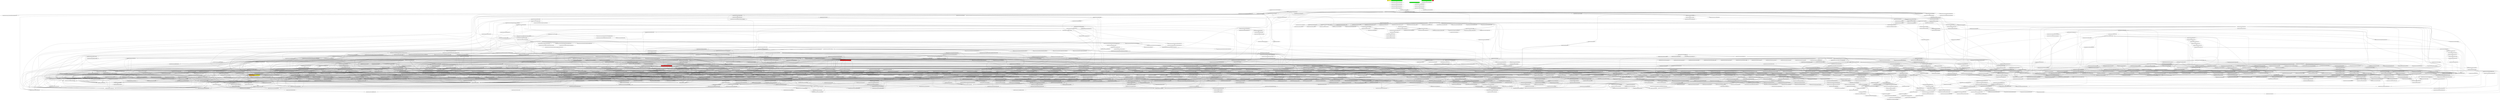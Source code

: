 digraph enhanced {
	"ochiai" [style=striped shape=box fillcolor="yellow"];
	"d4" [style=striped shape=box fillcolor="yellow"];
	"com.google.javascript.jscomp.FunctionTypeBuilder#244" [style=striped shape=box fillcolor="red"];
	"com.google.javascript.jscomp.LooseTypeCheckTest#1772" [style=striped shape=box fillcolor="green"];
	"com.google.javascript.jscomp.FunctionTypeBuilder#423" [style=striped shape=box fillcolor="red"];
	"com.google.javascript.jscomp.TypeCheckTest#2027" [style=striped shape=box fillcolor="green"];
	"com.google.javascript.rhino.jstype.FunctionType#788" [style=striped shape=box fillcolor="orange:yellow"];
	"com.google.javascript.jscomp.TypeCheckTest#5326" [style=striped shape=box fillcolor="green"];
	"real" [style=striped shape=box fillcolor="red"];
	"com.google.common.collect.RegularImmutableMap$NonTerminalEntry#116" -> "com.google.common.collect.ImmutableEntry#34";
	"com.google.common.collect.RegularImmutableMap$TerminalEntry#134" -> "com.google.common.collect.ImmutableEntry#34";
	"com.google.common.collect.Maps#612" -> "com.google.common.collect.ImmutableEntry#34";
	"com.google.common.collect.RegularImmutableMap#98" -> "com.google.common.collect.RegularImmutableMap$NonTerminalEntry#116";
	"com.google.javascript.rhino.head.ast.AstNode#239" -> "com.google.javascript.rhino.head.ast.AstNode#202";
	"com.google.javascript.jscomp.InferJSDocInfo#96" -> "com.google.javascript.jscomp.InferJSDocInfo#203";
	"com.google.javascript.jscomp.parsing.IRFactory$TransformDispatcher#379" -> "com.google.javascript.jscomp.parsing.IRFactory$TransformDispatcher#382";
	"com.google.javascript.rhino.head.CompilerEnvirons#68" -> "com.google.javascript.rhino.head.CompilerEnvirons#100";
	"com.google.javascript.jscomp.FunctionTypeBuilder#320" -> "com.google.javascript.rhino.JSDocInfo#1127";
	"com.google.javascript.rhino.JSDocInfo#1208" -> "com.google.javascript.rhino.JSDocInfo#1127";
	"com.google.javascript.rhino.head.ast.InfixExpression#85" -> "com.google.javascript.rhino.head.ast.InfixExpression#92";
	"com.google.javascript.rhino.JSDocInfoBuilder#482" -> "com.google.javascript.rhino.JSDocInfo#993";
	"com.google.javascript.jscomp.NodeTraversal#454" -> "com.google.javascript.jscomp.NodeTraversal#222";
	"com.google.javascript.jscomp.NodeTraversal#463" -> "com.google.javascript.jscomp.NodeTraversal#222";
	"com.google.javascript.jscomp.FunctionTypeBuilder#320" -> "com.google.javascript.rhino.JSDocInfo#510";
	"com.google.javascript.rhino.JSDocInfoBuilder#949" -> "com.google.javascript.rhino.JSDocInfo#510";
	"com.google.javascript.rhino.JSDocInfoBuilder#702" -> "com.google.javascript.rhino.JSDocInfo#510";
	"com.google.javascript.rhino.JSDocInfoBuilder#897" -> "com.google.javascript.rhino.JSDocInfo#510";
	"com.google.javascript.jscomp.FunctionTypeBuilder#701" -> "com.google.javascript.rhino.JSDocInfo#510";
	"com.google.javascript.jscomp.TypedScopeCreator$FirstOrderFunctionAnalyzer#1925" -> "com.google.javascript.jscomp.NodeTraversal#463";
	"com.google.javascript.jscomp.TypeInference#86" -> "com.google.javascript.jscomp.LinkedFlowScope#99";
	"com.google.javascript.jscomp.ClosureCodingConvention#341" -> "com.google.common.collect.ImmutableList#135";
	"com.google.javascript.rhino.jstype.FunctionType#349" -> "com.google.javascript.rhino.jstype.PrototypeObjectType#106";
	"com.google.javascript.jscomp.NodeTraversal#583" -> "com.google.javascript.jscomp.NodeTraversal$AbstractScopedCallback#152";
	"com.google.javascript.rhino.head.Parser#330" -> "com.google.javascript.rhino.head.TokenStream#318" [style=bold];
	"com.google.javascript.rhino.head.Context#415" -> "com.google.javascript.rhino.head.ContextFactory#502" [style=bold];
	"com.google.javascript.rhino.JSDocInfoBuilder#435" -> "com.google.javascript.rhino.JSDocInfo#989";
	"com.google.javascript.rhino.head.ast.FunctionCall#109" -> "com.google.javascript.rhino.head.ast.FunctionCall#126";
	"com.google.javascript.rhino.head.Parser#549" -> "com.google.javascript.rhino.head.ast.AstRoot#70" [style=bold];
	"com.google.javascript.rhino.head.Parser#277" -> "com.google.javascript.rhino.head.TokenStream#1533" [style=bold];
	"com.google.javascript.rhino.JSDocInfoBuilder#102" -> "com.google.javascript.rhino.JSDocInfoBuilder#93" [style=bold];
	"com.google.javascript.jscomp.TypedScopeCreator$LocalScopeBuilder#1821" -> "com.google.javascript.jscomp.TypedScopeCreator$AbstractScopeBuilder#394";
	"com.google.javascript.jscomp.TypedScopeCreator#196" -> "com.google.javascript.jscomp.TypedScopeCreator$AbstractScopeBuilder#394";
	"com.google.javascript.jscomp.TypedScopeCreator$GlobalScopeBuilder#1742" -> "com.google.javascript.jscomp.TypedScopeCreator$AbstractScopeBuilder#394";
	"com.google.javascript.jscomp.TypedScopeCreator$AbstractScopeBuilder#1060" -> "com.google.javascript.jscomp.TypedScopeCreator$AbstractScopeBuilder#1092";
	"com.google.javascript.rhino.JSDocInfoBuilder#568" -> "com.google.javascript.rhino.JSDocInfo#1119";
	"com.google.javascript.jscomp.parsing.IRFactory#376" -> "com.google.javascript.jscomp.parsing.TypeSafeDispatcher#119" [style=bold];
	"com.google.javascript.jscomp.parsing.IRFactory#126" -> "com.google.javascript.jscomp.parsing.IRFactory$TransformDispatcher#379";
	"com.google.javascript.jscomp.parsing.IRFactory$TransformDispatcher#379" -> "com.google.javascript.jscomp.parsing.IRFactory$TransformDispatcher#379";
	"com.google.javascript.jscomp.parsing.TypeSafeDispatcher#119" -> "com.google.javascript.jscomp.parsing.IRFactory$TransformDispatcher#379";
	"com.google.javascript.rhino.head.ast.Scope#222" -> "com.google.javascript.rhino.head.ast.Symbol#97" [style=bold];
	"com.google.javascript.rhino.JSDocInfoBuilder#102" -> "com.google.javascript.rhino.JSDocInfo#1377";
	"com.google.javascript.rhino.head.CompilerEnvirons#68" -> "com.google.javascript.rhino.head.Context#1847" [style=bold];
	"com.google.javascript.rhino.head.ast.PropertyGet#76" -> "com.google.javascript.rhino.head.ast.InfixExpression#85";
	"com.google.javascript.rhino.head.ast.Assignment#68" -> "com.google.javascript.rhino.head.ast.InfixExpression#85";
	"com.google.javascript.jscomp.JSSourceFile#73" -> "com.google.javascript.jscomp.SourceFile#86";
	"com.google.javascript.jscomp.SourceFile$Preloaded#424" -> "com.google.javascript.jscomp.SourceFile#86";
	"com.google.javascript.rhino.JSDocInfoBuilder#949" -> "com.google.javascript.rhino.JSDocInfo#982";
	"com.google.javascript.jscomp.FunctionTypeBuilder#701" -> "com.google.javascript.rhino.JSDocInfo#982";
	"com.google.javascript.jscomp.ControlFlowAnalysis#150" -> "com.google.javascript.jscomp.ControlFlowAnalysis#795";
	"com.google.javascript.jscomp.ControlFlowAnalysis#483" -> "com.google.javascript.jscomp.ControlFlowAnalysis#795";
	"com.google.javascript.jscomp.ControlFlowAnalysis#710" -> "com.google.javascript.jscomp.ControlFlowAnalysis#795";
	"com.google.javascript.jscomp.parsing.JsDocInfoParser#944" -> "com.google.javascript.rhino.JSDocInfoBuilder#568";
	"com.google.common.collect.RegularImmutableMap#48" -> "com.google.common.collect.RegularImmutableMap$NonTerminalEntry#121";
	"com.google.common.collect.RegularImmutableMap#143" -> "com.google.common.collect.RegularImmutableMap$NonTerminalEntry#121";
	"com.google.javascript.jscomp.TypeInferencePass#77" -> "com.google.javascript.jscomp.NodeTraversal#230";
	"com.google.javascript.jscomp.TypeCheck#383" -> "com.google.javascript.jscomp.NodeTraversal#230";
	"com.google.javascript.jscomp.NodeTraversal#222" -> "com.google.javascript.jscomp.NodeTraversal#230";
	"com.google.javascript.jscomp.TypeInference#781" -> "com.google.javascript.jscomp.TypeInference#880";
	"com.google.javascript.jscomp.TypeInference#465" -> "com.google.javascript.jscomp.LinkedFlowScope#113";
	"com.google.javascript.rhino.JSDocInfo#972" -> "com.google.common.collect.ImmutableSet#337";
	"com.google.javascript.jscomp.TypedScopeCreator$AbstractScopeBuilder#451" -> "com.google.javascript.rhino.jstype.JSTypeRegistry#926";
	"com.google.javascript.jscomp.TypeInferencePass#83" -> "com.google.javascript.rhino.jstype.JSTypeRegistry#926";
	"com.google.javascript.rhino.head.TokenStream#1545" -> "com.google.javascript.rhino.head.TokenStream#1549" [style=bold];
	"com.google.javascript.rhino.head.TokenStream#318" -> "com.google.javascript.rhino.head.TokenStream#1307";
	"com.google.javascript.rhino.head.TokenStream#1300" -> "com.google.javascript.rhino.head.TokenStream#1307";
	"com.google.javascript.jscomp.TypeCheckTest#9559" -> "com.google.javascript.jscomp.TypeCheckTest#9588";
	"com.google.javascript.jscomp.NodeTraversal#336" -> "com.google.javascript.jscomp.NodeTraversal#478";
	"com.google.javascript.jscomp.NodeTraversal#478" -> "com.google.javascript.jscomp.NodeTraversal#478";
	"com.google.javascript.jscomp.NodeTraversal#511" -> "com.google.javascript.jscomp.NodeTraversal#478";
	"com.google.javascript.jscomp.NodeTraversal#289" -> "com.google.javascript.jscomp.NodeTraversal#478";
	"com.google.javascript.jscomp.NodeTraversal#273" -> "com.google.javascript.jscomp.NodeTraversal#478";
	"com.google.javascript.rhino.head.TokenStream#318" -> "com.google.javascript.rhino.head.TokenStream#1545";
	"com.google.javascript.jscomp.Scope#621" -> "com.google.javascript.jscomp.Scope#614";
	"com.google.javascript.jscomp.NodeTraversal#336" -> "com.google.javascript.jscomp.Scope#614";
	"com.google.javascript.jscomp.FunctionTypeBuilder#652" -> "com.google.javascript.jscomp.Scope#614";
	"com.google.javascript.jscomp.TypedScopeCreator$AbstractScopeBuilder#1092" -> "com.google.javascript.jscomp.Scope#614";
	"com.google.javascript.jscomp.TypeInferencePass$TypeInferringCallback#101" -> "com.google.javascript.jscomp.Scope#614";
	"com.google.javascript.rhino.head.Parser#2798" -> "com.google.javascript.rhino.head.TokenStream#305";
	"com.google.javascript.jscomp.TypeCheck#1255" -> "com.google.javascript.jscomp.TypeCheck#1810";
	"com.google.javascript.jscomp.parsing.IRFactory$TransformDispatcher#379" -> "com.google.javascript.rhino.head.ast.FunctionNode#221";
	"com.google.javascript.rhino.jstype.JSType#1079" -> "com.google.javascript.rhino.jstype.JSType#1099";
	"com.google.javascript.rhino.jstype.PrototypeObjectType#541" -> "com.google.javascript.rhino.jstype.JSType#1099";
	"com.google.javascript.rhino.jstype.UnionType#524" -> "com.google.javascript.rhino.jstype.JSType#1099";
	"com.google.javascript.rhino.jstype.FunctionType#1090" -> "com.google.javascript.rhino.jstype.JSType#1099";
	"com.google.javascript.rhino.head.TokenStream#318" -> "com.google.javascript.rhino.head.TokenStream#1300";
	"com.google.javascript.rhino.head.Parser#943" -> "com.google.javascript.rhino.head.Parser#983" [style=bold];
	"com.google.javascript.jscomp.TypeCheck#466" -> "com.google.javascript.jscomp.TypeCheck#1814";
	"com.google.javascript.jscomp.TypeInferencePass#83" -> "com.google.javascript.jscomp.TypeInference#86";
	"com.google.javascript.jscomp.TypeCheck#1546" -> "com.google.javascript.rhino.JSDocInfo#1388";
	"com.google.javascript.jscomp.NodeUtil#2022" -> "com.google.javascript.rhino.Node#1298";
	"com.google.javascript.jscomp.NodeUtil#2860" -> "com.google.javascript.rhino.Node#1298";
	"com.google.javascript.jscomp.NodeUtil#3069" -> "com.google.javascript.rhino.Node#1298";
	"com.google.javascript.jscomp.NodeUtil#3004" -> "com.google.javascript.rhino.Node#1298";
	"com.google.javascript.jscomp.TypeInferencePass#67" -> "com.google.javascript.rhino.Node#1298";
	"com.google.javascript.jscomp.TypeCheck#363" -> "com.google.javascript.rhino.Node#1298";
	"com.google.javascript.jscomp.NodeUtil#1874" -> "com.google.javascript.rhino.Node#1298";
	"com.google.javascript.jscomp.ControlFlowAnalysis#483" -> "com.google.javascript.rhino.Node#1298";
	"com.google.javascript.jscomp.NodeTraversal#289" -> "com.google.javascript.rhino.Node#1298";
	"com.google.javascript.jscomp.NodeUtil#2834" -> "com.google.javascript.rhino.Node#1298";
	"com.google.javascript.jscomp.NodeUtil#2813" -> "com.google.javascript.rhino.Node#1298";
	"com.google.javascript.jscomp.NodeUtil#1703" -> "com.google.javascript.rhino.Node#1298";
	"com.google.javascript.jscomp.TypeInference#250" -> "com.google.javascript.rhino.Node#1298";
	"com.google.javascript.jscomp.ControlFlowAnalysis#710" -> "com.google.javascript.rhino.Node#1298";
	"com.google.javascript.jscomp.ControlFlowGraph#152" -> "com.google.javascript.rhino.Node#1298";
	"com.google.javascript.jscomp.Scope$Var#183" -> "com.google.javascript.rhino.Node#1298";
	"com.google.javascript.jscomp.SuppressDocWarningsGuard#53" -> "com.google.javascript.rhino.Node#1298";
	"com.google.javascript.jscomp.TypedScopeCreator$AbstractScopeBuilder#558" -> "com.google.javascript.rhino.Node#1298";
	"com.google.javascript.jscomp.TypeCheck#466" -> "com.google.javascript.rhino.Node#1298";
	"com.google.javascript.jscomp.TypeCheck#347" -> "com.google.javascript.rhino.Node#1298";
	"com.google.javascript.jscomp.TypedScopeCreator$AbstractScopeBuilder#500" -> "com.google.javascript.rhino.Node#1298";
	"com.google.javascript.jscomp.NodeUtil#3033" -> "com.google.javascript.rhino.Node#1298";
	"com.google.javascript.jscomp.NodeUtil#3055" -> "com.google.javascript.rhino.Node#1298";
	"com.google.javascript.jscomp.NodeUtil#3004" -> "com.google.javascript.rhino.Node#2145";
	"com.google.javascript.jscomp.TypeInference#86" -> "com.google.javascript.jscomp.Scope#628" [style=bold];
	"com.google.common.collect.AbstractMultimap#377" -> "com.google.common.collect.AbstractMultimap$RandomAccessWrappedList#857" [style=bold];
	"com.google.javascript.jscomp.parsing.JsDocInfoParser#129" -> "com.google.javascript.rhino.JSDocInfoBuilder#79";
	"com.google.javascript.jscomp.TypeInference#880" -> "com.google.javascript.jscomp.TypeInference#892" [style=bold];
	"com.google.javascript.jscomp.Scope$1#73" -> "com.google.javascript.jscomp.Scope$1#75" [style=bold];
	"com.google.javascript.jscomp.TypedScopeCreator#297" -> "com.google.javascript.jscomp.TypedScopeCreator$DiscoverEnumsAndTypedefs#346" [style=bold];
	"com.google.javascript.jscomp.TypeInferencePass$TypeInferringCallback#110" -> "com.google.javascript.jscomp.Scope#621";
	"com.google.javascript.jscomp.SyntacticScopeCreator#234" -> "com.google.javascript.jscomp.Scope#621";
	"com.google.javascript.jscomp.LinkedFlowScope#113" -> "com.google.javascript.jscomp.Scope#621";
	"com.google.javascript.rhino.head.TokenStream#1307" -> "com.google.javascript.rhino.head.TokenStream#1312" [style=bold];
	"com.google.javascript.jscomp.TypeInferencePass$TypeInferringCallback#110" -> "com.google.javascript.jscomp.NodeTraversal#446";
	"com.google.javascript.jscomp.TypeInferencePass$TypeInferringCallback#101" -> "com.google.javascript.jscomp.NodeTraversal#446";
	"com.google.common.collect.Iterators$7#643" -> "com.google.javascript.jscomp.Scope$1#73";
	"com.google.javascript.rhino.head.Parser#2499" -> "com.google.javascript.rhino.head.ast.FunctionCall#146";
	"com.google.javascript.rhino.head.TokenStream#1560" -> "com.google.javascript.rhino.head.TokenStream#1556" [style=bold];
	"com.google.javascript.jscomp.ControlFlowAnalysis#138" -> "com.google.javascript.jscomp.ControlFlowAnalysis$1#71" [style=bold];
	"com.google.javascript.rhino.head.ast.ScriptNode#278" -> "com.google.javascript.rhino.head.ast.Symbol#77" [style=bold];
	"com.google.javascript.jscomp.parsing.Config#90" -> "com.google.common.collect.ImmutableMap#318" [style=bold];
	"com.google.javascript.rhino.jstype.PrototypeObjectType#204" -> "com.google.javascript.rhino.jstype.PrototypeObjectType#129";
	"com.google.javascript.rhino.jstype.PrototypeObjectType#213" -> "com.google.javascript.rhino.jstype.PrototypeObjectType#129";
	"com.google.javascript.rhino.jstype.PrototypeObjectType#169" -> "com.google.javascript.rhino.jstype.PrototypeObjectType#129";
	"com.google.javascript.rhino.jstype.PrototypeObjectType#184" -> "com.google.javascript.rhino.jstype.PrototypeObjectType#129";
	"com.google.javascript.rhino.jstype.PrototypeObjectType#129" -> "com.google.javascript.rhino.jstype.PrototypeObjectType#129";
	"com.google.javascript.jscomp.LinkedFlowScope#87" -> "com.google.javascript.jscomp.LinkedFlowScope$FlatFlowScopeCache#378";
	"com.google.javascript.jscomp.LinkedFlowScope#64" -> "com.google.javascript.jscomp.LinkedFlowScope$FlatFlowScopeCache#378";
	"com.google.javascript.rhino.JSDocInfoBuilder#125" -> "com.google.javascript.rhino.JSDocInfo#1399";
	"com.google.common.collect.RegularImmutableMap#48" -> "com.google.common.collect.ImmutableEntry#44";
	"com.google.common.collect.RegularImmutableMap#143" -> "com.google.common.collect.ImmutableEntry#44";
	"com.google.javascript.jscomp.SuppressDocWarningsGuard#40" -> "com.google.common.collect.ImmutableEntry#44";
	"com.google.common.collect.ImmutableMap$Builder#189" -> "com.google.common.collect.ImmutableEntry#44";
	"com.google.javascript.rhino.jstype.JSTypeRegistry#956" -> "com.google.javascript.rhino.jstype.AllType#58";
	"com.google.javascript.jscomp.TypeInference#1157" -> "com.google.javascript.jscomp.TypeInference#1411";
	"com.google.common.collect.RegularImmutableMap#48" -> "com.google.common.collect.ImmutableEntry#40";
	"com.google.common.collect.RegularImmutableMap#143" -> "com.google.common.collect.ImmutableEntry#40";
	"com.google.javascript.jscomp.SuppressDocWarningsGuard#40" -> "com.google.common.collect.ImmutableEntry#40";
	"com.google.common.collect.ImmutableMap$Builder#189" -> "com.google.common.collect.ImmutableEntry#40";
	"com.google.javascript.jscomp.ControlFlowAnalysis#150" -> "com.google.javascript.jscomp.NodeTraversal#454";
	"com.google.javascript.jscomp.TypedScopeCreator#297" -> "com.google.javascript.jscomp.NodeTraversal#454";
	"com.google.javascript.jscomp.TypedScopeCreator#196" -> "com.google.javascript.jscomp.NodeTraversal#454";
	"com.google.javascript.jscomp.PrepareAst#58" -> "com.google.javascript.jscomp.NodeTraversal#454";
	"com.google.javascript.jscomp.InferJSDocInfo#74" -> "com.google.javascript.jscomp.NodeTraversal#454";
	"com.google.javascript.jscomp.TypedScopeCreator$LocalScopeBuilder#1829" -> "com.google.javascript.jscomp.NodeTraversal#454";
	"com.google.javascript.rhino.head.Parser#983" -> "com.google.javascript.rhino.head.Parser#1804";
	"com.google.javascript.jscomp.TypeCheckTest#9546" -> "com.google.javascript.jscomp.TypeCheckTest#9559";
	"com.google.javascript.jscomp.ControlFlowAnalysis#296" -> "com.google.javascript.jscomp.ControlFlowAnalysis#533";
	"com.google.javascript.jscomp.TypedScopeCreator$FirstOrderFunctionAnalyzer#1919" -> "com.google.javascript.jscomp.NodeTraversal$AbstractScopedCallback#140";
	"com.google.javascript.jscomp.Compiler#409" -> "com.google.javascript.jscomp.JSModule#204";
	"com.google.javascript.jscomp.Compiler#395" -> "com.google.javascript.jscomp.JSModule#204";
	"com.google.javascript.jscomp.Compiler#432" -> "com.google.javascript.jscomp.JSModule#204";
	"com.google.javascript.jscomp.TypeInference#1157" -> "com.google.javascript.jscomp.LinkedFlowScope#143";
	"com.google.javascript.jscomp.TypeInference#599" -> "com.google.javascript.jscomp.LinkedFlowScope#143";
	"com.google.javascript.rhino.jstype.PrototypeObjectType#106" -> "com.google.javascript.rhino.jstype.PrototypeObjectType#115";
	"com.google.javascript.rhino.jstype.InstanceObjectType#60" -> "com.google.javascript.rhino.jstype.PrototypeObjectType#115";
	"com.google.javascript.rhino.jstype.FunctionType#133" -> "com.google.javascript.rhino.jstype.PrototypeObjectType#115";
	"com.google.javascript.rhino.jstype.FunctionType#310" -> "com.google.javascript.rhino.jstype.PrototypeObjectType#115";
	"com.google.javascript.rhino.jstype.ArrowType#233" -> "com.google.javascript.rhino.jstype.JSType#1079";
	"com.google.javascript.jscomp.TypedScopeCreator$DeferredSetType#170" -> "com.google.javascript.rhino.jstype.JSType#1079";
	"com.google.javascript.rhino.jstype.PrototypeObjectType#541" -> "com.google.javascript.rhino.jstype.JSType#1079";
	"com.google.javascript.rhino.jstype.UnionType#524" -> "com.google.javascript.rhino.jstype.JSType#1079";
	"com.google.javascript.rhino.jstype.JSType#1120" -> "com.google.javascript.rhino.jstype.JSType#1079";
	"com.google.javascript.rhino.jstype.FunctionType#1090" -> "com.google.javascript.rhino.jstype.JSType#1079";
	"com.google.javascript.jscomp.Scope$Var#289" -> "com.google.javascript.rhino.jstype.JSType#1079";
	"com.google.javascript.jscomp.TypeValidator#689" -> "com.google.javascript.rhino.jstype.PrototypeObjectType#354";
	"com.google.javascript.jscomp.parsing.JsDocInfoParser#188" -> "com.google.javascript.rhino.JSDocInfoBuilder#85" [style=bold];
	"com.google.common.collect.ImmutableSet#337" -> "com.google.common.collect.ImmutableSet#350" [style=bold];
	"com.google.javascript.jscomp.FunctionTypeBuilder#423" -> "com.google.common.collect.Sets#210";
	"com.google.javascript.rhino.jstype.UnionType#524" -> "com.google.common.collect.ImmutableList$Builder#584";
	"com.google.javascript.jscomp.NodeTraversal#478" -> "com.google.javascript.jscomp.NodeTraversal$AbstractScopedCallback#145";
	"com.google.javascript.rhino.head.ast.Symbol#68" -> "com.google.javascript.rhino.head.ast.Symbol#84" [style=bold];
	"com.google.javascript.rhino.head.Parser#330" -> "com.google.javascript.rhino.head.TokenStream#1560";
	"com.google.common.collect.RegularImmutableList#170" -> "com.google.javascript.rhino.jstype.FunctionType#839";
	"com.google.javascript.rhino.head.ast.ScriptNode#85" -> "com.google.javascript.rhino.head.ast.Scope#73" [style=bold];
	"com.google.common.collect.RegularImmutableMap#48" -> "com.google.common.collect.RegularImmutableMap$TerminalEntry#138";
	"com.google.common.collect.RegularImmutableMap#143" -> "com.google.common.collect.RegularImmutableMap$TerminalEntry#138";
	"com.google.javascript.jscomp.parsing.Config#90" -> "com.google.common.collect.ImmutableMap$Builder#207" [style=bold];
	"com.google.javascript.rhino.head.TokenStream#318" -> "com.google.javascript.rhino.head.ScriptRuntime#438";
	"com.google.javascript.jscomp.parsing.IRFactory#160" -> "com.google.javascript.rhino.Node#1074";
	"com.google.javascript.jscomp.parsing.JsDocInfoParser#2180" -> "com.google.javascript.rhino.Node#1074";
	"com.google.javascript.jscomp.JsAst#85" -> "com.google.javascript.rhino.Node#1074";
	"com.google.common.collect.RegularImmutableMap#98" -> "com.google.common.collect.RegularImmutableMap$TerminalEntry#134" [style=bold];
	"com.google.javascript.jscomp.NodeUtil#1696" -> "com.google.javascript.rhino.Node#2161";
	"com.google.javascript.jscomp.NodeTraversal#511" -> "com.google.javascript.rhino.Node#2161";
	"com.google.javascript.jscomp.ControlFlowAnalysis#483" -> "com.google.javascript.rhino.Node#2161";
	"com.google.javascript.jscomp.parsing.ParserRunner#109" -> "com.google.javascript.rhino.head.CompilerEnvirons#140" [style=bold];
	"com.google.javascript.jscomp.TypeCheckTest$TypeCheckResult#9625" -> "com.google.javascript.jscomp.TypeCheckTest$TypeCheckResult#9629" [style=bold];
	"com.google.common.collect.Sets#210" -> "com.google.common.collect.Collections2#341";
	"com.google.javascript.rhino.JSDocInfoBuilder#125" -> "com.google.javascript.rhino.JSDocInfoBuilder#139";
	"com.google.javascript.jscomp.TypeCheckTest#9546" -> "com.google.javascript.jscomp.TypeCheckTest$TypeCheckResult#9625";
	"com.google.javascript.jscomp.TypeCheckTest#9559" -> "com.google.javascript.jscomp.TypeCheckTest$TypeCheckResult#9625";
	"com.google.javascript.rhino.JSDocInfoBuilder#102" -> "com.google.javascript.rhino.JSDocInfo#558";
	"com.google.javascript.rhino.jstype.JSTypeRegistry#1454" -> "com.google.javascript.rhino.jstype.JSTypeRegistry#956";
	"com.google.javascript.rhino.jstype.FunctionParamBuilder#95" -> "com.google.javascript.rhino.jstype.JSTypeRegistry#956";
	"com.google.javascript.rhino.jstype.FunctionParamBuilder#80" -> "com.google.javascript.rhino.jstype.JSTypeRegistry#956";
	"com.google.javascript.rhino.head.Parser#3350" -> "com.google.javascript.rhino.head.ast.PropertyGet#101";
	"com.google.javascript.jscomp.parsing.IRFactory$TransformDispatcher#379" -> "com.google.javascript.rhino.head.ast.PropertyGet#101";
	"com.google.javascript.jscomp.NodeTraversal#649" -> "com.google.javascript.jscomp.NodeTraversal#426";
	"com.google.javascript.jscomp.TypedScopeCreator$AbstractScopeBuilder#1454" -> "com.google.javascript.jscomp.NodeTraversal#426";
	"com.google.javascript.rhino.Node#789" -> "com.google.javascript.rhino.Node#739";
	"com.google.javascript.rhino.Node#809" -> "com.google.javascript.rhino.Node#739";
	"com.google.javascript.rhino.jstype.JSType#1079" -> "com.google.javascript.rhino.jstype.PrototypeObjectType#541";
	"com.google.javascript.rhino.jstype.FunctionType#1090" -> "com.google.javascript.rhino.jstype.PrototypeObjectType#541";
	"com.google.javascript.jscomp.FunctionTypeBuilder#320" -> "com.google.common.collect.Iterators$1#63";
	"com.google.javascript.jscomp.TypeCheck#1476" -> "com.google.common.collect.Iterators$1#63";
	"com.google.javascript.rhino.jstype.FunctionType#418" -> "com.google.common.collect.Iterators$1#63";
	"com.google.common.collect.Sets#210" -> "com.google.common.collect.Iterators$1#63";
	"com.google.javascript.jscomp.TypedScopeCreator$LocalScopeBuilder#1829" -> "com.google.common.collect.Iterators$1#63";
	"com.google.javascript.rhino.jstype.FunctionType#1090" -> "com.google.common.collect.Iterators$1#63";
	"com.google.javascript.rhino.jstype.ObjectType#493" -> "com.google.common.collect.Iterators$1#63";
	"com.google.common.collect.Iterators$5#539" -> "com.google.common.collect.Iterators$1#63";
	"com.google.javascript.rhino.jstype.PrototypeObjectType#129" -> "com.google.common.collect.Iterators$1#63";
	"com.google.javascript.jscomp.FunctionTypeBuilder#652" -> "com.google.javascript.rhino.jstype.FunctionType#843";
	"com.google.javascript.jscomp.parsing.JsDocInfoParser#1518" -> "com.google.javascript.jscomp.parsing.JsDocInfoParser#1611";
	"com.google.javascript.jscomp.parsing.JsDocInfoParser#1546" -> "com.google.javascript.jscomp.parsing.JsDocInfoParser#1611";
	"com.google.javascript.jscomp.parsing.ParserRunner#109" -> "com.google.javascript.rhino.head.Context#390" [style=bold];
	"com.google.javascript.jscomp.ClosureCodingConvention#300" -> "com.google.javascript.rhino.Node#2169";
	"com.google.javascript.jscomp.PrepareAst$PrepareAnnotations#165" -> "com.google.javascript.rhino.Node#2169";
	"com.google.javascript.jscomp.parsing.ParserRunner#109" -> "com.google.javascript.rhino.head.CompilerEnvirons#132" [style=bold];
	"com.google.javascript.rhino.head.Parser#510" -> "com.google.javascript.rhino.head.Parser#549" [style=bold];
	"com.google.javascript.jscomp.TypeCheck#1255" -> "com.google.javascript.rhino.Node#2153";
	"com.google.javascript.jscomp.NodeUtil#3004" -> "com.google.javascript.rhino.Node#2153";
	"com.google.javascript.jscomp.TypedScopeCreator$DiscoverEnumsAndTypedefs#352" -> "com.google.javascript.rhino.Node#2153";
	"com.google.javascript.jscomp.InferJSDocInfo#96" -> "com.google.javascript.rhino.Node#2153";
	"com.google.javascript.jscomp.NodeUtil#2813" -> "com.google.javascript.rhino.Node#2153";
	"com.google.javascript.jscomp.TypeCheck#466" -> "com.google.javascript.rhino.Node#2153";
	"com.google.javascript.jscomp.TypedScopeCreator$AbstractScopeBuilder#1060" -> "com.google.javascript.rhino.Node#2153";
	"com.google.javascript.jscomp.NodeUtil#3033" -> "com.google.javascript.rhino.Node#2153";
	"com.google.javascript.jscomp.TypeCheck#1837" -> "com.google.javascript.rhino.JSDocInfo#542";
	"com.google.javascript.rhino.JSDocInfoBuilder#949" -> "com.google.javascript.rhino.JSDocInfo#1171";
	"com.google.common.collect.RegularImmutableMap$EntrySet#202" -> "com.google.common.collect.RegularImmutableMap#36";
	"com.google.javascript.jscomp.SemanticReverseAbstractInterpreter#120" -> "com.google.javascript.jscomp.ChainableReverseAbstractInterpreter#61";
	"com.google.javascript.jscomp.SuppressDocWarningsGuard#40" -> "com.google.common.collect.RegularImmutableMap#35";
	"com.google.common.collect.RegularImmutableMap#35" -> "com.google.common.collect.RegularImmutableMap#35";
	"com.google.common.collect.ImmutableMap$Builder#189" -> "com.google.common.collect.RegularImmutableMap#35";
	"com.google.javascript.jscomp.ComposeWarningsGuard$GuardComparator#51" -> "com.google.javascript.jscomp.ComposeWarningsGuard$GuardComparator#62";
	"com.google.javascript.jscomp.parsing.JsDocInfoParser#2300" -> "com.google.javascript.rhino.JSDocInfoBuilder#125";
	"com.google.javascript.jscomp.parsing.JsDocInfoParser#129" -> "com.google.javascript.rhino.JSDocInfoBuilder#69";
	"com.google.javascript.rhino.jstype.JSTypeRegistry#1454" -> "com.google.javascript.rhino.jstype.JSTypeRegistry#968";
	"com.google.javascript.rhino.jstype.ObjectType#493" -> "com.google.javascript.rhino.jstype.PrototypeObjectType#534";
	"com.google.javascript.rhino.jstype.FunctionType#65" -> "com.google.javascript.rhino.jstype.PrototypeObjectType#534";
	"com.google.javascript.rhino.jstype.PrototypeObjectType#129" -> "com.google.javascript.rhino.jstype.PrototypeObjectType#534";
	"com.google.javascript.jscomp.TypedScopeCreator#297" -> "com.google.javascript.jscomp.Scope#411";
	"com.google.javascript.jscomp.SyntacticScopeCreator#69" -> "com.google.javascript.jscomp.Scope#411";
	"com.google.javascript.jscomp.TypedScopeCreator$AbstractScopeBuilder#1454" -> "com.google.javascript.jscomp.NodeTraversal#433";
	"com.google.javascript.jscomp.TypedScopeCreator$AbstractScopeBuilder#500" -> "com.google.javascript.jscomp.NodeTraversal#433";
	"com.google.javascript.rhino.jstype.UnionType#82" -> "com.google.common.collect.RegularImmutableList#170" [style=bold];
	"com.google.javascript.rhino.head.Parser#1989" -> "com.google.javascript.rhino.head.ast.Symbol#68" [style=bold];
	"com.google.javascript.jscomp.ChainableReverseAbstractInterpreter#61" -> "com.google.javascript.jscomp.ChainableReverseAbstractInterpreter$2#258" [style=bold];
	"com.google.javascript.rhino.head.Parser#549" -> "com.google.javascript.rhino.head.Parser#784";
	"com.google.javascript.rhino.head.Parser#2798" -> "com.google.javascript.rhino.head.Parser#784";
	"com.google.javascript.rhino.head.Parser#330" -> "com.google.javascript.rhino.head.Parser#300";
	"com.google.javascript.jscomp.TypedScopeCreator$LocalScopeBuilder#1887" -> "com.google.javascript.jscomp.TypedScopeCreator$AbstractScopeBuilder#1060";
	"com.google.javascript.jscomp.TypedScopeCreator$AbstractScopeBuilder#1044" -> "com.google.javascript.jscomp.TypedScopeCreator$AbstractScopeBuilder#1060";
	"com.google.javascript.jscomp.TypedScopeCreator$AbstractScopeBuilder#1454" -> "com.google.javascript.jscomp.TypedScopeCreator$AbstractScopeBuilder#1060";
	"com.google.javascript.rhino.head.Parser#2055" -> "com.google.javascript.rhino.head.Parser#2073";
	"com.google.javascript.rhino.head.Parser#2073" -> "com.google.javascript.rhino.head.Parser#2073";
	"com.google.javascript.rhino.head.Parser#2416" -> "com.google.javascript.rhino.head.Parser#2073";
	"com.google.javascript.jscomp.TypeCheckTest#9559" -> "com.google.javascript.jscomp.JSSourceFile#56";
	"com.google.javascript.jscomp.LooseTypeCheckTest#7060" -> "com.google.javascript.jscomp.JSSourceFile#56";
	"com.google.javascript.jscomp.JsAst#51" -> "com.google.javascript.rhino.Node#1096";
	"com.google.javascript.rhino.jstype.JSType#1016" -> "com.google.javascript.rhino.jstype.FunctionType#813";
	"com.google.javascript.rhino.jstype.JSType#426" -> "com.google.javascript.rhino.jstype.FunctionType#813";
	"com.google.javascript.rhino.jstype.FunctionType#179" -> "com.google.javascript.rhino.jstype.FunctionType#813";
	"com.google.javascript.jscomp.NodeUtil#3004" -> "com.google.javascript.rhino.Node#2181";
	"com.google.javascript.rhino.JSDocInfoBuilder#102" -> "com.google.javascript.rhino.JSDocInfo#574";
	"com.google.javascript.rhino.JSDocInfoBuilder#125" -> "com.google.javascript.rhino.JSDocInfo#332";
	"com.google.javascript.rhino.JSDocInfoBuilder#69" -> "com.google.javascript.rhino.JSDocInfo#332";
	"com.google.javascript.jscomp.ComposeWarningsGuard#78" -> "com.google.javascript.jscomp.ComposeWarningsGuard$GuardComparator#51";
	"com.google.javascript.jscomp.ComposeWarningsGuard#87" -> "com.google.javascript.jscomp.ComposeWarningsGuard$GuardComparator#51";
	"com.google.javascript.rhino.jstype.JSTypeRegistry#968" -> "com.google.javascript.rhino.jstype.JSTypeRegistry#978";
	"com.google.javascript.rhino.head.Parser#2499" -> "com.google.javascript.rhino.head.ast.FunctionCall#109";
	"com.google.javascript.jscomp.TypeCheck#418" -> "com.google.javascript.jscomp.NodeTraversal#649";
	"com.google.javascript.jscomp.TypeInference#86" -> "com.google.javascript.jscomp.Scope#424";
	"com.google.javascript.jscomp.parsing.IRFactory$TransformDispatcher#379" -> "com.google.javascript.rhino.head.ast.FunctionCall#100";
	"com.google.javascript.jscomp.ComposeWarningsGuard$GuardComparator#51" -> "com.google.javascript.jscomp.ComposeWarningsGuard$GuardComparator#56" [style=bold];
	"com.google.javascript.jscomp.parsing.JsDocInfoParser#2171" -> "com.google.javascript.rhino.Node#512";
	"com.google.javascript.jscomp.parsing.IRFactory#1300" -> "com.google.javascript.rhino.Node#754";
	"com.google.javascript.jscomp.parsing.JsDocInfoParser#2162" -> "com.google.javascript.rhino.Node#754";
	"com.google.javascript.jscomp.parsing.JsDocInfoParser#2171" -> "com.google.javascript.rhino.Node#754";
	"com.google.javascript.jscomp.parsing.IRFactory#1296" -> "com.google.javascript.rhino.Node#754";
	"com.google.javascript.jscomp.parsing.IRFactory#1316" -> "com.google.javascript.rhino.Node#754";
	"com.google.javascript.jscomp.parsing.IRFactory#1292" -> "com.google.javascript.rhino.Node#754";
	"com.google.javascript.jscomp.parsing.JsDocInfoParser#2156" -> "com.google.javascript.rhino.Node#754";
	"com.google.javascript.jscomp.parsing.IRFactory#1312" -> "com.google.javascript.rhino.Node#754";
	"com.google.javascript.jscomp.parsing.ParserRunner#109" -> "com.google.javascript.rhino.head.Parser#510";
	"com.google.javascript.jscomp.DataFlowAnalysis#178" -> "com.google.javascript.jscomp.DataFlowAnalysis#200";
	"com.google.javascript.rhino.Node#1083" -> "com.google.javascript.rhino.Node#1089";
	"com.google.javascript.jscomp.parsing.JsDocInfoParser#2180" -> "com.google.javascript.rhino.Node#1089";
	"com.google.javascript.rhino.Node#1107" -> "com.google.javascript.rhino.Node#1089";
	"com.google.javascript.jscomp.parsing.JsDocInfoParser#129" -> "com.google.javascript.rhino.Node#1089";
	"com.google.javascript.jscomp.parsing.ParserRunner#109" -> "com.google.javascript.rhino.head.CompilerEnvirons#154" [style=bold];
	"com.google.javascript.jscomp.DataFlowAnalysis$BranchedForwardDataFlowAnalysis#392" -> "com.google.javascript.jscomp.TypeInference#56";
	"com.google.javascript.jscomp.TypeInference#56" -> "com.google.javascript.jscomp.TypeInference#56";
	"com.google.javascript.jscomp.DataFlowAnalysis$BranchedForwardDataFlowAnalysis#443" -> "com.google.javascript.jscomp.TypeInference#56";
	"com.google.javascript.jscomp.DataFlowAnalysis$BranchedForwardDataFlowAnalysis#457" -> "com.google.javascript.jscomp.TypeInference#56";
	"com.google.javascript.jscomp.NodeTraversal#654" -> "com.google.javascript.rhino.Node#1083";
	"com.google.javascript.jscomp.NodeUtil#2834" -> "com.google.javascript.rhino.Node#1083";
	"com.google.javascript.jscomp.TypeCheckTest#9559" -> "com.google.javascript.jscomp.Compiler#2075";
	"com.google.javascript.jscomp.LooseTypeCheckTest#7060" -> "com.google.javascript.jscomp.Compiler#2075";
	"com.google.common.collect.AbstractIndexedListIterator#81" -> "com.google.common.collect.Iterators$12#1044";
	"com.google.common.collect.Iterators#1031" -> "com.google.common.collect.Iterators$12#1042" [style=bold];
	"com.google.javascript.rhino.jstype.JSTypeRegistry#968" -> "com.google.javascript.rhino.jstype.JSTypeRegistry#986";
	"com.google.javascript.jscomp.parsing.IRFactory#170" -> "com.google.javascript.rhino.head.ast.AstRoot#78";
	"com.google.javascript.jscomp.PrepareAst$PrepareAnnotations#186" -> "com.google.javascript.rhino.JSDocInfo#566";
	"com.google.javascript.jscomp.parsing.JsDocInfoParser#2292" -> "com.google.javascript.rhino.JSDocInfoBuilder#102" [style=bold];
	"com.google.javascript.rhino.head.Parser#2898" -> "com.google.javascript.rhino.head.CompilerEnvirons#159";
	"com.google.javascript.rhino.head.Parser#2589" -> "com.google.javascript.rhino.head.CompilerEnvirons#159";
	"com.google.javascript.jscomp.TypedScopeCreator$AbstractScopeBuilder#469" -> "com.google.javascript.jscomp.NodeTraversal#659";
	"com.google.javascript.jscomp.TypedScopeCreator$AbstractScopeBuilder#500" -> "com.google.javascript.jscomp.NodeTraversal#659";
	"com.google.javascript.jscomp.JsAst#85" -> "com.google.javascript.jscomp.JSSourceFile#79";
	"com.google.javascript.rhino.jstype.FunctionParamBuilder#123" -> "com.google.javascript.rhino.Node#508";
	"com.google.javascript.jscomp.parsing.IRFactory#1312" -> "com.google.javascript.rhino.Node#508";
	"com.google.javascript.jscomp.SemanticReverseAbstractInterpreter#120" -> "com.google.javascript.jscomp.SemanticReverseAbstractInterpreter$5#106" [style=bold];
	"com.google.javascript.jscomp.NodeTraversal#478" -> "com.google.javascript.jscomp.NodeTraversal#654";
	"com.google.javascript.jscomp.JSSourceFile#56" -> "com.google.javascript.jscomp.JSSourceFile#73" [style=bold];
	"com.google.javascript.rhino.head.ast.ExpressionStatement#122" -> "com.google.javascript.rhino.head.ast.AstNode#613";
	"com.google.javascript.rhino.head.ast.InfixExpression#92" -> "com.google.javascript.rhino.head.ast.AstNode#613";
	"com.google.javascript.jscomp.parsing.IRFactory#313" -> "com.google.javascript.rhino.head.ast.AstNode#613";
	"com.google.javascript.jscomp.parsing.IRFactory#337" -> "com.google.javascript.rhino.head.ast.AstNode#613";
	"com.google.javascript.jscomp.parsing.IRFactory$TransformDispatcher#685" -> "com.google.javascript.rhino.head.ast.AstNode#613";
	"com.google.javascript.jscomp.parsing.IRFactory$TransformDispatcher#379" -> "com.google.javascript.rhino.head.ast.AstNode#613";
	"com.google.javascript.jscomp.DiagnosticGroupWarningsGuard#40" -> "com.google.javascript.jscomp.DiagnosticGroup#104" [style=bold];
	"com.google.javascript.jscomp.TypedScopeCreator$AbstractScopeBuilder#451" -> "com.google.javascript.jscomp.TypedScopeCreator$DeferredSetType#170";
	"com.google.javascript.jscomp.Compiler#967" -> "com.google.javascript.rhino.InputId#61";
	"com.google.javascript.jscomp.Compiler#459" -> "com.google.javascript.rhino.InputId#61";
	"com.google.common.collect.ImmutableMap$Builder#178" -> "com.google.common.collect.ImmutableMap#139";
	"com.google.common.collect.ImmutableMap#240" -> "com.google.common.collect.ImmutableMap#139";
	"com.google.javascript.jscomp.TypeCheck#1476" -> "com.google.javascript.jscomp.TypeValidator#569";
	"com.google.javascript.jscomp.TypeInferencePass#129" -> "com.google.javascript.jscomp.ControlFlowAnalysis#145";
	"com.google.javascript.rhino.jstype.JSTypeRegistry#986" -> "com.google.javascript.rhino.jstype.JSTypeRegistry#994";
	"com.google.javascript.rhino.jstype.JSTypeRegistry#978" -> "com.google.javascript.rhino.jstype.JSTypeRegistry#994";
	"com.google.javascript.rhino.jstype.JSTypeRegistry#956" -> "com.google.javascript.rhino.jstype.JSTypeRegistry#994";
	"com.google.javascript.jscomp.TypeInference#512" -> "com.google.javascript.rhino.jstype.PrototypeObjectType#184";
	"com.google.common.collect.Iterables$2#486" -> "com.google.common.collect.Iterables#57" [style=bold];
	"com.google.javascript.jscomp.Compiler#229" -> "com.google.javascript.jscomp.DiagnosticGroupWarningsGuard#33";
	"com.google.javascript.jscomp.SuppressDocWarningsGuard#40" -> "com.google.javascript.jscomp.DiagnosticGroupWarningsGuard#33";
	"com.google.javascript.jscomp.parsing.ParserRunner#109" -> "com.google.javascript.rhino.head.CompilerEnvirons#50";
	"com.google.common.collect.AbstractMultimap$WrappedCollection#422" -> "com.google.common.collect.AbstractMultimap#88";
	"com.google.common.collect.AbstractMultimap$WrappedCollection$WrappedIterator#503" -> "com.google.common.collect.AbstractMultimap#88";
	"com.google.javascript.jscomp.TypedScopeCreator$FirstOrderFunctionAnalyzer#1934" -> "com.google.javascript.jscomp.NodeTraversal#624";
	"com.google.common.collect.ImmutableSet#350" -> "com.google.common.collect.ImmutableSet#161";
	"com.google.javascript.jscomp.parsing.JsDocInfoParser#1106" -> "com.google.javascript.rhino.JSDocInfoBuilder#183";
	"com.google.javascript.jscomp.parsing.JsDocInfoParser#1138" -> "com.google.javascript.rhino.JSDocInfoBuilder#183";
	"com.google.javascript.rhino.Node#508" -> "com.google.javascript.rhino.Node$StringNode#188";
	"com.google.javascript.rhino.jstype.UnionTypeBuilder#248" -> "com.google.javascript.rhino.jstype.UnionType#82" [style=bold];
	"com.google.javascript.jscomp.parsing.IRFactory#80" -> "com.google.javascript.jscomp.parsing.IRFactory#1109";
	"com.google.javascript.jscomp.Compiler#967" -> "com.google.javascript.rhino.InputId#66";
	"com.google.common.collect.AbstractIterator#128" -> "com.google.common.collect.AbstractIterator#140" [style=bold];
	"com.google.javascript.jscomp.TypeInferencePass#129" -> "com.google.javascript.jscomp.ControlFlowAnalysis#150";
	"com.google.javascript.rhino.head.Parser#784" -> "com.google.javascript.rhino.head.Parser$PerFunctionVariables#3513";
	"com.google.javascript.jscomp.TypeInference#86" -> "com.google.common.collect.AbstractIterator#128";
	"com.google.common.base.Joiner#168" -> "com.google.common.base.Joiner#160";
	"com.google.javascript.jscomp.parsing.Config#90" -> "com.google.common.collect.ImmutableMap#128" [style=bold];
	"com.google.javascript.jscomp.DiagnosticGroup#104" -> "com.google.javascript.jscomp.DiagnosticGroup#111";
	"com.google.javascript.jscomp.DiagnosticGroupWarningsGuard#50" -> "com.google.javascript.jscomp.DiagnosticGroup#111";
	"com.google.javascript.jscomp.NodeUtil#2022" -> "com.google.javascript.rhino.Node#2193";
	"com.google.javascript.jscomp.TypedScopeCreator$AbstractScopeBuilder#1454" -> "com.google.javascript.rhino.jstype.PrototypeObjectType#174";
	"com.google.javascript.rhino.jstype.ObjectType#426" -> "com.google.javascript.rhino.jstype.PrototypeObjectType#174";
	"com.google.javascript.jscomp.TypeInference#579" -> "com.google.javascript.rhino.jstype.PrototypeObjectType#174";
	"com.google.javascript.jscomp.InferJSDocInfo#96" -> "com.google.javascript.rhino.jstype.PrototypeObjectType#174";
	"com.google.javascript.jscomp.TypeValidator#689" -> "com.google.javascript.rhino.jstype.PrototypeObjectType#174";
	"com.google.javascript.rhino.head.Parser#2073" -> "com.google.javascript.rhino.head.Parser#3808";
	"com.google.javascript.jscomp.Compiler#332" -> "com.google.javascript.jscomp.Compiler#395" [style=bold];
	"com.google.javascript.jscomp.TypeCheckTest#9513" -> "com.google.common.base.Joiner#168";
	"com.google.javascript.jscomp.LooseTypeCheckTest#7014" -> "com.google.common.base.Joiner#168";
	"com.google.javascript.jscomp.TypeCheckTest#9559" -> "com.google.common.base.Joiner#168";
	"com.google.javascript.jscomp.LooseTypeCheckTest#7060" -> "com.google.common.base.Joiner#168";
	"com.google.javascript.rhino.jstype.PrototypeObjectType#445" -> "com.google.javascript.rhino.jstype.JSType#1016";
	"com.google.javascript.rhino.jstype.FunctionType#932" -> "com.google.javascript.rhino.jstype.JSType#1016";
	"com.google.javascript.rhino.jstype.JSType#990" -> "com.google.javascript.rhino.jstype.JSType#1016";
	"com.google.javascript.jscomp.TypedScopeCreator$FirstOrderFunctionAnalyzer#1934" -> "com.google.javascript.jscomp.NodeTraversal#635";
	"com.google.javascript.jscomp.TypedScopeCreator$FirstOrderFunctionAnalyzer#1941" -> "com.google.javascript.jscomp.NodeTraversal#635";
	"com.google.javascript.rhino.jstype.ObjectType#137" -> "com.google.javascript.rhino.jstype.NoObjectType#95";
	"com.google.javascript.jscomp.JsAst#85" -> "com.google.javascript.jscomp.Compiler#1804";
	"com.google.javascript.jscomp.parsing.IRFactory#337" -> "com.google.javascript.jscomp.parsing.JsDocTokenStream#45";
	"com.google.javascript.rhino.head.Parser#2073" -> "com.google.javascript.rhino.head.ast.Assignment#68";
	"com.google.javascript.jscomp.parsing.ParserRunner#109" -> "com.google.javascript.rhino.head.CompilerEnvirons#68" [style=bold];
	"com.google.javascript.jscomp.TypeCheck#466" -> "com.google.javascript.jscomp.TypeCheck#1416";
	"com.google.javascript.jscomp.parsing.JsDocInfoParser#1611" -> "com.google.javascript.jscomp.parsing.JsDocInfoParser#1660";
	"com.google.javascript.jscomp.NodeTraversal#563" -> "com.google.javascript.jscomp.TypeInferencePass$TypeInferringCallback#101";
	"com.google.javascript.jscomp.NodeTraversal#573" -> "com.google.javascript.jscomp.TypeInferencePass$TypeInferringCallback#101";
	"com.google.javascript.jscomp.NodeTraversal#635" -> "com.google.javascript.jscomp.NodeTraversal#639";
	"com.google.javascript.rhino.head.ast.ExpressionStatement#122" -> "com.google.javascript.rhino.head.ast.AstNode#267";
	"com.google.javascript.rhino.head.Parser#549" -> "com.google.javascript.rhino.head.ast.AstNode#267";
	"com.google.javascript.rhino.head.ast.FunctionCall#126" -> "com.google.javascript.rhino.head.ast.AstNode#267";
	"com.google.javascript.rhino.head.ast.AstRoot#103" -> "com.google.javascript.rhino.head.ast.AstNode#267";
	"com.google.javascript.rhino.head.ast.FunctionNode#236" -> "com.google.javascript.rhino.head.ast.AstNode#267";
	"com.google.javascript.rhino.head.ast.FunctionNode#152" -> "com.google.javascript.rhino.head.ast.AstNode#267";
	"com.google.javascript.rhino.head.ast.FunctionNode#197" -> "com.google.javascript.rhino.head.ast.AstNode#267";
	"com.google.javascript.rhino.head.ast.FunctionCall#89" -> "com.google.javascript.rhino.head.ast.AstNode#267";
	"com.google.javascript.rhino.head.ast.ParenthesizedExpression#91" -> "com.google.javascript.rhino.head.ast.AstNode#267";
	"com.google.javascript.rhino.head.ast.InfixExpression#161" -> "com.google.javascript.rhino.head.ast.AstNode#267";
	"com.google.javascript.rhino.head.ast.InfixExpression#140" -> "com.google.javascript.rhino.head.ast.AstNode#267";
	"com.google.javascript.jscomp.TypeInference#1035" -> "com.google.javascript.jscomp.TypeInference#250";
	"com.google.javascript.jscomp.TypeInference#126" -> "com.google.javascript.jscomp.TypeInference#250";
	"com.google.javascript.jscomp.TypeInference#1070" -> "com.google.javascript.jscomp.TypeInference#250";
	"com.google.javascript.rhino.JSDocInfoBuilder#139" -> "com.google.javascript.rhino.JSDocInfo#928";
	"com.google.common.collect.ImmutableMap$Builder#212" -> "com.google.common.collect.RegularImmutableMap#48";
	"com.google.common.collect.ImmutableMap#240" -> "com.google.common.collect.RegularImmutableMap#48";
	"com.google.common.collect.Iterators$5#524" -> "com.google.common.collect.Iterators#80";
	"com.google.common.collect.EmptyImmutableList#36" -> "com.google.common.collect.Iterators#80";
	"com.google.common.collect.EmptyImmutableSet#31" -> "com.google.common.collect.Iterators#80";
	"com.google.common.collect.Iterators$7#643" -> "com.google.common.collect.AbstractIterator#122" [style=bold];
	"com.google.javascript.jscomp.graph.LinkedDirectedGraph#72" -> "com.google.javascript.jscomp.graph.DiGraph#28" [style=bold];
	"com.google.javascript.rhino.head.Parser#704" -> "com.google.javascript.rhino.head.ast.FunctionNode#272";
	"com.google.javascript.jscomp.parsing.JsDocInfoParser#188" -> "com.google.javascript.jscomp.parsing.JsDocInfoParser$ExtendedTypeInfo#1257";
	"com.google.javascript.jscomp.NodeUtil#3069" -> "com.google.javascript.jscomp.NodeUtil#2043";
	"com.google.javascript.jscomp.NodeUtil#3004" -> "com.google.javascript.jscomp.NodeUtil#2043";
	"com.google.javascript.jscomp.TypeValidator#503" -> "com.google.javascript.jscomp.NodeUtil#2043";
	"com.google.javascript.jscomp.TypedScopeCreator$AbstractScopeBuilder#558" -> "com.google.javascript.jscomp.NodeUtil#2043";
	"com.google.javascript.jscomp.TypeCheck#466" -> "com.google.javascript.jscomp.NodeUtil#2043";
	"com.google.javascript.jscomp.NodeUtil#3055" -> "com.google.javascript.jscomp.NodeUtil#2043";
	"com.google.javascript.jscomp.TypedScopeCreator$FirstOrderFunctionAnalyzer#1941" -> "com.google.javascript.jscomp.NodeUtil#2022";
	"com.google.javascript.rhino.head.ast.AstNode#211" -> "com.google.javascript.rhino.head.ast.AstNode#258";
	"com.google.common.collect.Iterators#1057" -> "com.google.common.collect.Iterators$13#1057" [style=bold];
	"com.google.javascript.rhino.head.ast.AstNode#267" -> "com.google.javascript.rhino.head.ast.AstNode#251" [style=bold];
	"com.google.common.collect.ImmutableMap$Builder#207" -> "com.google.common.collect.ImmutableMap$Builder#212" [style=bold];
	"com.google.javascript.jscomp.Compiler#332" -> "com.google.javascript.jscomp.Compiler#375" [style=bold];
	"com.google.javascript.jscomp.parsing.JsDocInfoParser#188" -> "com.google.javascript.rhino.JSDocInfoBuilder#149";
	"com.google.javascript.rhino.head.TokenStream#318" -> "com.google.javascript.rhino.head.TokenStream#124";
	"com.google.javascript.jscomp.TypeInferencePass#129" -> "com.google.javascript.jscomp.ControlFlowAnalysis#138";
	"com.google.javascript.jscomp.Scope$Var#83" -> "com.google.javascript.jscomp.Scope$Var#132" [style=bold];
	"com.google.javascript.jscomp.TypeCheck#1255" -> "com.google.javascript.jscomp.TypeCheck#1875";
	"com.google.javascript.jscomp.TypeCheck#1476" -> "com.google.javascript.jscomp.TypeCheck#1875";
	"com.google.javascript.jscomp.TypeCheck#1810" -> "com.google.javascript.jscomp.TypeCheck#1875";
	"com.google.javascript.jscomp.TypeCheck#1814" -> "com.google.javascript.jscomp.TypeCheck#1875";
	"com.google.javascript.rhino.jstype.UnionTypeBuilder#124" -> "com.google.javascript.rhino.jstype.UnionType#93";
	"com.google.common.base.Preconditions#280" -> "com.google.common.base.Preconditions#300" [style=bold];
	"com.google.common.collect.AbstractIndexedListIterator#68" -> "com.google.common.collect.UnmodifiableListIterator#34";
	"com.google.common.collect.Sets#210" -> "com.google.common.collect.Iterators$13#1061";
	"com.google.javascript.jscomp.CompilerInput#91" -> "com.google.javascript.jscomp.JsAst#43";
	"com.google.common.collect.Sets#210" -> "com.google.common.collect.Iterators$13#1065";
	"com.google.javascript.rhino.head.CompilerEnvirons#68" -> "com.google.javascript.rhino.head.Context#1818" [style=bold];
	"com.google.common.base.Joiner#93" -> "com.google.common.base.Joiner#370";
	"com.google.javascript.rhino.head.Parser#784" -> "com.google.javascript.rhino.head.ast.FunctionNode#258";
	"com.google.javascript.jscomp.TypeInferencePass#83" -> "com.google.javascript.jscomp.TypeInferencePass#129" [style=bold];
	"com.google.javascript.jscomp.FunctionTypeBuilder#211" -> "com.google.javascript.jscomp.Compiler#1853";
	"com.google.javascript.jscomp.PrepareAst$PrepareAnnotations#125" -> "com.google.javascript.jscomp.Compiler#1853";
	"com.google.javascript.jscomp.TypeInferencePass#45" -> "com.google.javascript.jscomp.Compiler#1853";
	"com.google.javascript.jscomp.TypeCheckTest#9588" -> "com.google.javascript.jscomp.Compiler#1853";
	"com.google.javascript.jscomp.TypedScopeCreator#175" -> "com.google.javascript.jscomp.Compiler#1853";
	"com.google.javascript.jscomp.LooseTypeCheckTest#7089" -> "com.google.javascript.jscomp.Compiler#1853";
	"com.google.javascript.jscomp.TypedScopeCreator$AbstractScopeBuilder#850" -> "com.google.javascript.jscomp.FunctionTypeBuilder#227";
	"com.google.javascript.jscomp.Compiler#332" -> "com.google.javascript.jscomp.Compiler#367" [style=bold];
	"com.google.common.collect.ImmutableSet$ArrayImmutableSet#397" -> "com.google.common.collect.ImmutableSet#365";
	"com.google.common.collect.SingletonImmutableSet#43" -> "com.google.common.collect.ImmutableSet#365";
	"com.google.javascript.jscomp.TypedScopeCreator#175" -> "com.google.javascript.jscomp.TypedScopeCreator#179";
	"com.google.javascript.jscomp.parsing.IRFactory#246" -> "com.google.javascript.jscomp.parsing.JsDocInfoParser#2307";
	"com.google.javascript.jscomp.parsing.IRFactory#282" -> "com.google.javascript.jscomp.parsing.IRFactory#313";
	"com.google.javascript.jscomp.parsing.IRFactory#272" -> "com.google.javascript.jscomp.parsing.IRFactory#313";
	"com.google.common.collect.AbstractIndexedListIterator#68" -> "com.google.common.base.Preconditions#330";
	"com.google.javascript.jscomp.TypeCheck#363" -> "com.google.javascript.jscomp.TypedScopeCreator#175";
	"com.google.javascript.jscomp.CompilerInput#119" -> "com.google.javascript.jscomp.JsAst#51";
	"com.google.javascript.jscomp.parsing.IRFactory$TransformDispatcher#379" -> "com.google.javascript.rhino.head.ast.FunctionNode#251";
	"com.google.javascript.jscomp.parsing.IRFactory#260" -> "com.google.javascript.jscomp.parsing.JsDocInfoParser#2300";
	"com.google.javascript.jscomp.TypeCheckTest#9559" -> "com.google.javascript.jscomp.CompilerInput#119";
	"com.google.javascript.jscomp.LooseTypeCheckTest#7060" -> "com.google.javascript.jscomp.CompilerInput#119";
	"com.google.javascript.rhino.head.Parser#784" -> "com.google.javascript.rhino.head.Parser#704";
	"com.google.javascript.rhino.head.ast.ExpressionStatement#122" -> "com.google.javascript.rhino.head.ast.AstNode#471";
	"com.google.javascript.rhino.head.ast.FunctionCall#126" -> "com.google.javascript.rhino.head.ast.AstNode#471";
	"com.google.javascript.rhino.head.ast.AstRoot#103" -> "com.google.javascript.rhino.head.ast.AstNode#471";
	"com.google.javascript.rhino.head.ast.FunctionNode#236" -> "com.google.javascript.rhino.head.ast.AstNode#471";
	"com.google.javascript.rhino.head.ast.InfixExpression#92" -> "com.google.javascript.rhino.head.ast.AstNode#471";
	"com.google.javascript.rhino.head.ast.FunctionNode#197" -> "com.google.javascript.rhino.head.ast.AstNode#471";
	"com.google.javascript.rhino.head.ast.FunctionCall#89" -> "com.google.javascript.rhino.head.ast.AstNode#471";
	"com.google.javascript.rhino.head.ast.ParenthesizedExpression#91" -> "com.google.javascript.rhino.head.ast.AstNode#471";
	"com.google.javascript.rhino.head.ast.InfixExpression#161" -> "com.google.javascript.rhino.head.ast.AstNode#471";
	"com.google.javascript.rhino.head.ast.InfixExpression#140" -> "com.google.javascript.rhino.head.ast.AstNode#471";
	"com.google.javascript.rhino.head.ast.Name#101" -> "com.google.javascript.rhino.head.ast.AstNode#471";
	"com.google.javascript.rhino.head.ast.NumberLiteral#100" -> "com.google.javascript.rhino.head.ast.AstNode#471";
	"com.google.javascript.rhino.head.Parser#549" -> "com.google.javascript.rhino.head.ast.AstNode#231";
	"com.google.javascript.rhino.head.Parser#2875" -> "com.google.javascript.rhino.head.ast.AstNode#231";
	"com.google.javascript.rhino.head.ast.Name#84" -> "com.google.javascript.rhino.head.ast.AstNode#231";
	"com.google.javascript.rhino.head.ast.FunctionNode#236" -> "com.google.javascript.rhino.head.ast.AstNode#231";
	"com.google.javascript.rhino.head.Parser#2444" -> "com.google.javascript.rhino.head.ast.AstNode#231";
	"com.google.javascript.rhino.head.Parser#2499" -> "com.google.javascript.rhino.head.ast.AstNode#231";
	"com.google.javascript.rhino.head.Parser#784" -> "com.google.javascript.rhino.head.ast.AstNode#231";
	"com.google.javascript.rhino.head.Parser#1093" -> "com.google.javascript.rhino.head.ast.AstNode#231";
	"com.google.javascript.rhino.head.Parser#633" -> "com.google.javascript.rhino.head.ast.AstNode#231";
	"com.google.javascript.rhino.head.ast.NumberLiteral#70" -> "com.google.javascript.rhino.head.ast.AstNode#231";
	"com.google.javascript.rhino.head.ast.Name#101" -> "com.google.javascript.rhino.head.ast.AstNode#231";
	"com.google.javascript.rhino.head.ast.AstNode#239" -> "com.google.javascript.rhino.head.ast.AstNode#231";
	"com.google.common.base.Joiner#160" -> "com.google.common.base.Joiner#129" [style=bold];
	"com.google.javascript.jscomp.BasicErrorManager$LeveledJSErrorComparator#131" -> "com.google.javascript.jscomp.JSError#200";
	"com.google.javascript.jscomp.TypeValidator#503" -> "com.google.javascript.jscomp.Scope$Var#198";
	"com.google.javascript.jscomp.TypedScopeCreator$FirstOrderFunctionAnalyzer#1941" -> "com.google.javascript.jscomp.Scope$Var#198";
	"com.google.javascript.jscomp.TypedScopeCreator$AbstractScopeBuilder#850" -> "com.google.javascript.jscomp.FunctionTypeBuilder#244";
	"com.google.javascript.jscomp.parsing.IRFactory#1316" -> "com.google.javascript.rhino.IR#418";
	"com.google.javascript.rhino.head.Parser#549" -> "com.google.javascript.rhino.head.Node#280";
	"com.google.javascript.jscomp.CompilerInput#68" -> "com.google.javascript.jscomp.JsAst#69" [style=bold];
	"com.google.javascript.jscomp.NodeTraversal#478" -> "com.google.javascript.jscomp.TypedScopeCreator$DiscoverEnumsAndTypedefs#352";
	"com.google.javascript.jscomp.parsing.JsDocInfoParser#188" -> "com.google.javascript.jscomp.parsing.JsDocInfoParser#2319";
	"com.google.javascript.jscomp.ControlFlowAnalysis#483" -> "com.google.javascript.rhino.Node#1902";
	"com.google.javascript.jscomp.TypeInference#250" -> "com.google.javascript.jscomp.TypeInference#447";
	"com.google.javascript.jscomp.PrepareAst$PrepareAnnotations#224" -> "com.google.javascript.rhino.JSDocInfo#938";
	"com.google.javascript.jscomp.FunctionTypeBuilder#423" -> "com.google.javascript.rhino.JSDocInfo#938";
	"com.google.javascript.jscomp.FunctionTypeBuilder#501" -> "com.google.javascript.rhino.JSDocInfo#938";
	"com.google.javascript.rhino.JSDocInfo#961" -> "com.google.javascript.rhino.JSDocInfo#938";
	"com.google.javascript.jscomp.FunctionTypeBuilder#516" -> "com.google.javascript.rhino.JSDocInfo#938";
	"com.google.javascript.jscomp.parsing.IRFactory#80" -> "com.google.javascript.jscomp.parsing.IRFactory#1316";
	"com.google.javascript.jscomp.parsing.IRFactory#80" -> "com.google.javascript.jscomp.parsing.IRFactory#1312";
	"com.google.javascript.rhino.head.ast.InfixExpression#92" -> "com.google.javascript.rhino.head.ast.AstNode#239";
	"com.google.javascript.rhino.head.Parser#549" -> "com.google.javascript.rhino.head.Parser#943";
	"com.google.javascript.rhino.head.ast.ParenthesizedExpression#67" -> "com.google.javascript.rhino.head.ast.AstNode#224";
	"com.google.javascript.rhino.head.ast.FunctionNode#236" -> "com.google.javascript.rhino.head.ast.AstNode#224";
	"com.google.javascript.rhino.head.Parser#273" -> "com.google.javascript.rhino.head.ast.AstNode#224";
	"com.google.javascript.rhino.head.ast.InfixExpression#92" -> "com.google.javascript.rhino.head.ast.AstNode#224";
	"com.google.javascript.rhino.head.ast.ExpressionStatement#91" -> "com.google.javascript.rhino.head.ast.AstNode#224";
	"com.google.common.collect.RegularImmutableMap#48" -> "com.google.common.collect.RegularImmutableMap#81" [style=bold];
	"com.google.javascript.rhino.head.Parser#784" -> "com.google.javascript.rhino.head.ast.FunctionNode#236";
	"com.google.javascript.jscomp.TypedScopeCreator$AbstractScopeBuilder#1092" -> "com.google.javascript.jscomp.TypeValidator#503";
	"com.google.javascript.jscomp.FunctionTypeBuilder#423" -> "com.google.javascript.rhino.JSDocInfo#972";
	"com.google.javascript.jscomp.ComposeWarningsGuard#141" -> "com.google.javascript.jscomp.DiagnosticGroupWarningsGuard#50";
	"com.google.javascript.jscomp.TypedScopeCreator$AbstractScopeBuilder#446" -> "com.google.javascript.jscomp.TypedScopeCreator$DeferredSetType#158" [style=bold];
	"com.google.javascript.jscomp.TypedScopeCreator$AbstractScopeBuilder#850" -> "com.google.javascript.jscomp.FunctionTypeBuilder#211";
	"com.google.javascript.jscomp.ClosureCodingConvention#341" -> "com.google.javascript.jscomp.CodingConvention$AssertionFunctionSpec#345";
	"com.google.javascript.jscomp.CodingConvention$AssertionFunctionSpec#341" -> "com.google.javascript.jscomp.CodingConvention$AssertionFunctionSpec#345";
	"com.google.javascript.jscomp.TypeCheck#1024" -> "com.google.javascript.rhino.jstype.PrototypeObjectType#169";
	"com.google.javascript.rhino.jstype.ObjectType#379" -> "com.google.javascript.rhino.jstype.PrototypeObjectType#169";
	"com.google.javascript.rhino.jstype.FunctionType#788" -> "com.google.javascript.rhino.jstype.PrototypeObjectType#169";
	"com.google.javascript.jscomp.Scope$1#75" -> "com.google.javascript.jscomp.Scope$Var#183";
	"com.google.javascript.jscomp.Scope$Var#239" -> "com.google.javascript.jscomp.Scope$Var#183";
	"com.google.javascript.jscomp.TypeValidator#689" -> "com.google.javascript.jscomp.TypeValidator#742" [style=bold];
	"com.google.javascript.jscomp.TypeCheck#304" -> "com.google.javascript.jscomp.InferJSDocInfo#68";
	"com.google.javascript.jscomp.ControlFlowAnalysis$AstControlFlowGraph$1#1028" -> "com.google.javascript.jscomp.ControlFlowAnalysis$AstControlFlowGraph$1#1032" [style=bold];
	"com.google.javascript.jscomp.MemoizedScopeCreator#80" -> "com.google.javascript.jscomp.TypedScopeCreator#196";
	"com.google.javascript.jscomp.NodeTraversal#478" -> "com.google.javascript.jscomp.TypeInferencePass$TypeInferringCallback#119";
	"com.google.javascript.jscomp.parsing.IRFactory#260" -> "com.google.javascript.jscomp.parsing.IRFactory#337";
	"com.google.common.base.Preconditions#330" -> "com.google.common.base.Preconditions#350" [style=bold];
	"com.google.common.collect.RegularImmutableMap#81" -> "com.google.common.base.Preconditions#114";
	"com.google.common.collect.RegularImmutableMap#48" -> "com.google.common.base.Preconditions#114";
	"com.google.javascript.jscomp.TypeCheck#1546" -> "com.google.javascript.jscomp.TypeCheck#1604";
	"com.google.javascript.jscomp.TypeCheck#1416" -> "com.google.javascript.jscomp.TypeCheck#1604";
	"com.google.javascript.jscomp.TypedScopeCreator$AbstractScopeBuilder#1264" -> "com.google.javascript.jscomp.TypedScopeCreator$AbstractScopeBuilder#812";
	"com.google.javascript.jscomp.NodeTraversal#583" -> "com.google.javascript.jscomp.TypeInferencePass$TypeInferringCallback#110";
	"com.google.javascript.jscomp.ClosureCodingConvention#341" -> "com.google.javascript.jscomp.CodingConvention$AssertionFunctionSpec#341" [style=bold];
	"com.google.javascript.jscomp.CompilerInput#75" -> "com.google.javascript.jscomp.JsAst#74";
	"com.google.javascript.jscomp.CompilerInput#339" -> "com.google.javascript.jscomp.JsAst#74";
	"com.google.javascript.jscomp.parsing.IRFactory#313" -> "com.google.javascript.rhino.head.ast.AstNode#211";
	"com.google.javascript.jscomp.parsing.IRFactory#337" -> "com.google.javascript.rhino.head.ast.AstNode#211";
	"com.google.javascript.jscomp.parsing.IRFactory$TransformDispatcher#685" -> "com.google.javascript.rhino.head.ast.AstNode#211";
	"com.google.javascript.jscomp.parsing.IRFactory$TransformDispatcher#379" -> "com.google.javascript.rhino.head.ast.AstNode#211";
	"com.google.common.collect.RegularImmutableMap#48" -> "com.google.common.collect.RegularImmutableMap#93" [style=bold];
	"com.google.javascript.rhino.JSDocInfoBuilder#949" -> "com.google.javascript.rhino.JSDocInfo#1115";
	"com.google.javascript.jscomp.FunctionTypeBuilder#701" -> "com.google.javascript.rhino.JSDocInfo#1115";
	"com.google.javascript.jscomp.FunctionTypeBuilder#391" -> "com.google.javascript.rhino.JSDocInfo#1115";
	"com.google.javascript.jscomp.TypeCheckTest#9559" -> "com.google.javascript.rhino.InputId#51";
	"com.google.javascript.jscomp.JsAst#43" -> "com.google.javascript.rhino.InputId#51";
	"com.google.javascript.jscomp.LooseTypeCheckTest#7060" -> "com.google.javascript.rhino.InputId#51";
	"com.google.javascript.jscomp.DiagnosticGroupWarningsGuard#50" -> "com.google.javascript.jscomp.DiagnosticGroup#130";
	"com.google.javascript.jscomp.FunctionTypeBuilder#423" -> "com.google.javascript.rhino.JSDocInfo#961";
	"com.google.javascript.jscomp.FunctionTypeBuilder#501" -> "com.google.javascript.rhino.JSDocInfo#961";
	"com.google.javascript.jscomp.FunctionTypeBuilder#516" -> "com.google.javascript.rhino.JSDocInfo#961";
	"com.google.javascript.jscomp.Compiler#307" -> "com.google.javascript.jscomp.Compiler#332";
	"com.google.javascript.rhino.Node#512" -> "com.google.javascript.rhino.Node$StringNode#196";
	"com.google.javascript.jscomp.ComposeWarningsGuard#106" -> "com.google.javascript.jscomp.DiagnosticGroupWarningsGuard#40" [style=bold];
	"com.google.common.collect.RegularImmutableMap#48" -> "com.google.common.collect.RegularImmutableMap#98" [style=bold];
	"com.google.javascript.jscomp.ControlFlowAnalysis$AstControlFlowGraph#1027" -> "com.google.javascript.jscomp.ControlFlowAnalysis$AstControlFlowGraph$1#1028";
	"com.google.javascript.jscomp.DataFlowAnalysis$BranchedForwardDataFlowAnalysis#392" -> "com.google.javascript.jscomp.ControlFlowAnalysis$AstControlFlowGraph$1#1028";
	"com.google.javascript.jscomp.DataFlowAnalysis#200" -> "com.google.javascript.jscomp.ControlFlowAnalysis$AstControlFlowGraph$1#1028";
	"com.google.javascript.jscomp.NodeTraversal#478" -> "com.google.javascript.jscomp.TypeInferencePass$TypeInferringCallback#125";
	"com.google.javascript.jscomp.TypedScopeCreator$DiscoverEnumsAndTypedefs#352" -> "com.google.javascript.jscomp.TypedScopeCreator$DiscoverEnumsAndTypedefs#378";
	"com.google.javascript.jscomp.parsing.JsDocInfoParser#2258" -> "com.google.javascript.jscomp.parsing.JsDocTokenStream#61";
	"com.google.javascript.jscomp.ComposeWarningsGuard#141" -> "com.google.javascript.jscomp.DiagnosticGroupWarningsGuard#45";
	"com.google.javascript.jscomp.TypeInference#447" -> "com.google.javascript.jscomp.TypeInference#465";
	"com.google.javascript.jscomp.TypeInference#250" -> "com.google.javascript.jscomp.TypeInference#465";
	"com.google.javascript.rhino.jstype.FunctionType#133" -> "com.google.javascript.rhino.jstype.PrototypeObjectType#399";
	"com.google.javascript.jscomp.TypeCheck#383" -> "com.google.javascript.jscomp.InferJSDocInfo#74";
	"com.google.javascript.jscomp.CompilerInput#103" -> "com.google.javascript.rhino.InputId#56";
	"com.google.javascript.jscomp.TypeCheck#1220" -> "com.google.javascript.jscomp.TypeCheck#1837";
	"com.google.javascript.jscomp.TypeCheck#1810" -> "com.google.javascript.jscomp.TypeCheck#1837";
	"com.google.javascript.jscomp.TypeCheck#1546" -> "com.google.javascript.jscomp.TypeCheck#1837";
	"com.google.javascript.jscomp.TypeCheck#1416" -> "com.google.javascript.jscomp.TypeCheck#1837";
	"com.google.javascript.jscomp.TypeCheck#1814" -> "com.google.javascript.jscomp.TypeCheck#1837";
	"com.google.javascript.jscomp.TypeInferencePass#45" -> "com.google.javascript.jscomp.CodingConvention$AssertionFunctionSpec#352";
	"com.google.javascript.jscomp.JsAst#51" -> "com.google.javascript.jscomp.JsAst#85" [style=bold];
	"com.google.common.collect.Iterators$7#641" -> "com.google.common.collect.AbstractIterator#66" [style=bold];
	"com.google.javascript.jscomp.PrepareAst#58" -> "com.google.javascript.jscomp.PrepareAst$PrepareAnnotations#125" [style=bold];
	"com.google.javascript.rhino.jstype.JSTypeRegistry#968" -> "com.google.javascript.rhino.jstype.JSTypeRegistry#231" [style=bold];
	"com.google.javascript.jscomp.TypeCheck#834" -> "com.google.javascript.jscomp.NodeUtil#179";
	"com.google.common.collect.AbstractMultimap#306" -> "com.google.common.collect.AbstractMultimap#320" [style=bold];
	"com.google.javascript.rhino.Node#789" -> "com.google.javascript.rhino.Node$ObjectPropListItem#306";
	"com.google.javascript.jscomp.LooseTypeCheckTest#6949" -> "com.google.javascript.jscomp.LooseTypeCheckTest#6953";
	"com.google.javascript.rhino.jstype.NumberType#117" -> "com.google.javascript.rhino.jstype.JSType#111";
	"com.google.javascript.rhino.jstype.PrototypeObjectType#213" -> "com.google.javascript.rhino.jstype.JSType#111";
	"com.google.javascript.rhino.jstype.FunctionType#932" -> "com.google.javascript.rhino.jstype.JSType#111";
	"com.google.javascript.rhino.jstype.InstanceObjectType#158" -> "com.google.javascript.rhino.jstype.JSType#354";
	"com.google.javascript.jscomp.CompilerInput#91" -> "com.google.javascript.jscomp.CompilerInput#68" [style=bold];
	"com.google.javascript.jscomp.graph.LinkedDirectedGraph#230" -> "com.google.javascript.jscomp.graph.LinkedDirectedGraph$LinkedDirectedGraphNode#389";
	"com.google.javascript.jscomp.graph.LinkedDirectedGraph#79" -> "com.google.javascript.jscomp.graph.LinkedDirectedGraph$LinkedDirectedGraphNode#389";
	"com.google.javascript.jscomp.parsing.JsDocInfoParser#1705" -> "com.google.javascript.jscomp.parsing.JsDocTokenStream#232";
	"com.google.javascript.jscomp.parsing.JsDocInfoParser#1738" -> "com.google.javascript.jscomp.parsing.JsDocTokenStream#232";
	"com.google.javascript.jscomp.parsing.JsDocInfoParser#188" -> "com.google.javascript.jscomp.parsing.JsDocTokenStream#232";
	"com.google.javascript.jscomp.TypeCheck#834" -> "com.google.javascript.jscomp.TypeCheck#1024";
	"com.google.javascript.rhino.jstype.JSType#1079" -> "com.google.javascript.rhino.jstype.ArrowType#233";
	"com.google.javascript.rhino.head.Parser#2875" -> "com.google.javascript.rhino.head.Parser#293";
	"com.google.javascript.rhino.head.Parser#784" -> "com.google.javascript.rhino.head.Parser#293";
	"com.google.javascript.rhino.head.Parser#633" -> "com.google.javascript.rhino.head.Parser#293";
	"com.google.javascript.rhino.head.Parser#2073" -> "com.google.javascript.rhino.head.Parser#293";
	"com.google.javascript.rhino.head.Parser#2304" -> "com.google.javascript.rhino.head.Parser#2444";
	"com.google.javascript.rhino.head.Parser#2444" -> "com.google.javascript.rhino.head.Parser#2444";
	"com.google.javascript.jscomp.TypeInference#1090" -> "com.google.javascript.jscomp.TypeInference#1070";
	"com.google.javascript.jscomp.TypeInference#447" -> "com.google.javascript.jscomp.TypeInference#1070";
	"com.google.javascript.jscomp.TypeInference#250" -> "com.google.javascript.jscomp.TypeInference#1070";
	"com.google.javascript.jscomp.TypeInference#781" -> "com.google.javascript.jscomp.TypeInference#1070";
	"com.google.javascript.rhino.IR#418" -> "com.google.javascript.rhino.Node#496";
	"com.google.javascript.jscomp.parsing.JsDocInfoParser#1073" -> "com.google.javascript.jscomp.parsing.JsDocInfoParser#1138";
	"com.google.javascript.jscomp.parsing.JsDocInfoParser#1089" -> "com.google.javascript.jscomp.parsing.JsDocInfoParser#1138";
	"com.google.javascript.jscomp.parsing.JsDocTokenStream#61" -> "com.google.javascript.jscomp.parsing.JsDocTokenStream#237";
	"com.google.javascript.rhino.head.ast.AstNode#167" -> "com.google.javascript.rhino.head.Node#130" [style=bold];
	"com.google.javascript.jscomp.FunctionTypeBuilder#652" -> "com.google.javascript.rhino.jstype.FunctionType#1024";
	"com.google.javascript.jscomp.parsing.JsDocInfoParser#1738" -> "com.google.javascript.jscomp.parsing.JsDocInfoParser#2240";
	"com.google.javascript.jscomp.parsing.JsDocInfoParser#1518" -> "com.google.javascript.jscomp.parsing.JsDocInfoParser#2240";
	"com.google.javascript.jscomp.parsing.JsDocInfoParser#1546" -> "com.google.javascript.jscomp.parsing.JsDocInfoParser#2240";
	"com.google.javascript.jscomp.parsing.JsDocInfoParser#2279" -> "com.google.javascript.jscomp.parsing.JsDocInfoParser#2240";
	"com.google.javascript.jscomp.parsing.JsDocInfoParser#1611" -> "com.google.javascript.jscomp.parsing.JsDocInfoParser#2240";
	"com.google.javascript.jscomp.parsing.JsDocInfoParser#1660" -> "com.google.javascript.jscomp.parsing.JsDocInfoParser#2240";
	"com.google.javascript.jscomp.FunctionTypeBuilder#582" -> "com.google.javascript.rhino.jstype.FunctionBuilder#90";
	"com.google.javascript.jscomp.LooseTypeCheckTest#1772" -> "com.google.javascript.jscomp.LooseTypeCheckTest#6949";
	"com.google.javascript.jscomp.Scope#390" -> "com.google.javascript.rhino.jstype.FunctionType#1009";
	"com.google.javascript.jscomp.TypedScopeCreator#196" -> "com.google.javascript.rhino.jstype.FunctionType#1009";
	"com.google.javascript.jscomp.TypeCheck#1546" -> "com.google.javascript.rhino.jstype.FunctionType#1009";
	"com.google.common.collect.ImmutableSet#161" -> "com.google.common.collect.Hashing#40";
	"com.google.common.collect.RegularImmutableMap#48" -> "com.google.common.collect.Hashing#40";
	"com.google.common.collect.RegularImmutableMap#143" -> "com.google.common.collect.Hashing#40";
	"com.google.common.collect.RegularImmutableSet#46" -> "com.google.common.collect.Hashing#40";
	"com.google.javascript.rhino.jstype.ObjectType#89" -> "com.google.javascript.rhino.jstype.JSType#103";
	"com.google.javascript.rhino.jstype.UnionType#82" -> "com.google.javascript.rhino.jstype.JSType#103";
	"com.google.javascript.rhino.jstype.ArrowType#69" -> "com.google.javascript.rhino.jstype.JSType#103";
	"com.google.javascript.jscomp.InferJSDocInfo#203" -> "com.google.javascript.rhino.jstype.JSType#346";
	"com.google.javascript.jscomp.Compiler#332" -> "com.google.javascript.jscomp.Compiler#432" [style=bold];
	"com.google.javascript.jscomp.parsing.JsDocTokenStream#61" -> "com.google.javascript.jscomp.parsing.JsDocTokenStream#242";
	"com.google.javascript.jscomp.FunctionTypeBuilder#374" -> "com.google.javascript.rhino.jstype.ObjectType#542";
	"com.google.javascript.jscomp.TypeInference#566" -> "com.google.javascript.rhino.jstype.ObjectType#542";
	"com.google.javascript.jscomp.TypeInference#1115" -> "com.google.javascript.rhino.jstype.ObjectType#542";
	"com.google.javascript.rhino.jstype.InstanceObjectType#158" -> "com.google.javascript.rhino.jstype.ObjectType#542";
	"com.google.javascript.jscomp.TypeInference#512" -> "com.google.javascript.rhino.jstype.ObjectType#542";
	"com.google.javascript.jscomp.TypedScopeCreator$AbstractScopeBuilder#1621" -> "com.google.javascript.rhino.jstype.ObjectType#542";
	"com.google.javascript.rhino.jstype.JSType#576" -> "com.google.javascript.rhino.jstype.ObjectType#542";
	"com.google.javascript.jscomp.FunctionTypeBuilder$ExtendedTypeValidator#140" -> "com.google.javascript.rhino.jstype.ObjectType#542";
	"com.google.javascript.jscomp.InferJSDocInfo#195" -> "com.google.javascript.rhino.jstype.ObjectType#542";
	"com.google.javascript.jscomp.TypedScopeCreator$AbstractScopeBuilder#850" -> "com.google.javascript.rhino.jstype.ObjectType#542";
	"com.google.javascript.jscomp.TypeCheck#466" -> "com.google.javascript.jscomp.TypeCheck#1255";
	"com.google.javascript.rhino.jstype.PrototypeObjectType#534" -> "com.google.javascript.rhino.jstype.ObjectType#547";
	"com.google.javascript.jscomp.TypeValidator#689" -> "com.google.javascript.rhino.jstype.ObjectType#547";
	"com.google.javascript.jscomp.TypedScopeCreator$AbstractScopeBuilder#850" -> "com.google.javascript.rhino.jstype.ObjectType#547";
	"com.google.javascript.rhino.jstype.PrototypeObjectType#527" -> "com.google.javascript.rhino.jstype.ObjectType#547";
	"com.google.javascript.rhino.jstype.UnionTypeBuilder#248" -> "com.google.javascript.rhino.jstype.UnionTypeBuilder#258" [style=bold];
	"com.google.javascript.rhino.jstype.JSType#1016" -> "com.google.javascript.rhino.jstype.UnionType#261";
	"com.google.javascript.jscomp.NodeTraversal#478" -> "com.google.javascript.jscomp.InferJSDocInfo#96";
	"com.google.javascript.jscomp.NodeTraversal#478" -> "com.google.javascript.jscomp.TypedScopeCreator$FirstOrderFunctionAnalyzer#1941";
	"com.google.javascript.jscomp.FunctionTypeBuilder#652" -> "com.google.javascript.rhino.jstype.FunctionType#1017";
	"com.google.javascript.jscomp.parsing.IRFactory#260" -> "com.google.javascript.jscomp.parsing.IRFactory#246";
	"com.google.javascript.jscomp.graph.LinkedDirectedGraph#243" -> "com.google.javascript.jscomp.graph.LinkedDirectedGraph$LinkedDirectedGraphNode#394";
	"com.google.javascript.jscomp.graph.LinkedDirectedGraph#205" -> "com.google.javascript.jscomp.graph.LinkedDirectedGraph$LinkedDirectedGraphNode#394";
	"com.google.javascript.jscomp.graph.LinkedDirectedGraph#129" -> "com.google.javascript.jscomp.graph.LinkedDirectedGraph$LinkedDirectedGraphNode#394";
	"com.google.javascript.jscomp.graph.LinkedDirectedGraph#79" -> "com.google.javascript.jscomp.graph.LinkedDirectedGraph$LinkedDirectedGraphNode#394";
	"com.google.javascript.rhino.jstype.JSType#1079" -> "com.google.javascript.rhino.jstype.ValueType#54";
	"com.google.javascript.jscomp.parsing.IRFactory$TransformDispatcher#379" -> "com.google.javascript.rhino.head.ast.PropertyGet#84";
	"com.google.javascript.jscomp.JSModule#104" -> "com.google.javascript.jscomp.CompilerInput#328" [style=bold];
	"com.google.javascript.jscomp.TypeCheck#466" -> "com.google.javascript.jscomp.TypeCheck#834";
	"com.google.javascript.rhino.head.Parser#549" -> "com.google.javascript.rhino.head.ast.ScriptNode#182";
	"com.google.javascript.rhino.head.Parser#784" -> "com.google.javascript.rhino.head.ast.ScriptNode#182";
	"com.google.common.collect.AbstractListMultimap#36" -> "com.google.common.collect.AbstractMultimap#306";
	"com.google.javascript.jscomp.FunctionTypeBuilder#244" -> "com.google.javascript.rhino.jstype.FunctionParamBuilder#54";
	"com.google.javascript.jscomp.FunctionTypeBuilder#423" -> "com.google.javascript.rhino.jstype.FunctionParamBuilder#54";
	"com.google.javascript.jscomp.Compiler#432" -> "com.google.javascript.jscomp.CompilerInput#103";
	"com.google.javascript.jscomp.FunctionTypeBuilder#244" -> "com.google.javascript.rhino.jstype.FunctionParamBuilder#115";
	"com.google.javascript.rhino.jstype.FunctionType#366" -> "com.google.javascript.rhino.jstype.FunctionType#1040" [style=bold];
	"com.google.javascript.jscomp.parsing.Config#75" -> "com.google.javascript.jscomp.parsing.Config#90" [style=bold];
	"com.google.javascript.rhino.head.Parser#549" -> "com.google.javascript.rhino.head.Parser#273";
	"com.google.javascript.rhino.head.Parser#2444" -> "com.google.javascript.rhino.head.Parser#273";
	"com.google.javascript.jscomp.TypeInference#250" -> "com.google.javascript.jscomp.TypeInference#1090";
	"com.google.javascript.jscomp.FunctionTypeBuilder#582" -> "com.google.javascript.jscomp.FunctionTypeBuilder#652";
	"com.google.javascript.rhino.head.Parser#2589" -> "com.google.javascript.rhino.head.ast.PropertyGet#76";
	"com.google.javascript.rhino.head.Parser#2191" -> "com.google.javascript.rhino.head.Parser#2220" [style=bold];
	"com.google.javascript.rhino.head.Parser#330" -> "com.google.javascript.rhino.head.Parser#277";
	"com.google.javascript.jscomp.parsing.JsDocInfoParser#188" -> "com.google.javascript.jscomp.parsing.JsDocInfoParser#2202";
	"com.google.javascript.jscomp.TypedScopeCreator$AbstractScopeBuilder#760" -> "com.google.javascript.jscomp.TypedScopeCreator$AbstractScopeBuilder#850";
	"com.google.javascript.jscomp.TypedScopeCreator$LocalScopeBuilder#1864" -> "com.google.javascript.rhino.Node$StringNode#209";
	"com.google.javascript.jscomp.PrepareAst$PrepareAnnotations#224" -> "com.google.javascript.rhino.Node$StringNode#209";
	"com.google.javascript.jscomp.NodeUtil#179" -> "com.google.javascript.rhino.Node$StringNode#209";
	"com.google.javascript.jscomp.GoogleCodingConvention#125" -> "com.google.javascript.rhino.Node$StringNode#209";
	"com.google.javascript.jscomp.TypeInference#892" -> "com.google.javascript.rhino.Node$StringNode#209";
	"com.google.javascript.jscomp.SyntacticScopeCreator#85" -> "com.google.javascript.rhino.Node$StringNode#209";
	"com.google.javascript.jscomp.TypedScopeCreator$AbstractScopeBuilder#1454" -> "com.google.javascript.rhino.Node$StringNode#209";
	"com.google.javascript.jscomp.TypeInference#599" -> "com.google.javascript.rhino.Node$StringNode#209";
	"com.google.javascript.jscomp.TypeInference#512" -> "com.google.javascript.rhino.Node$StringNode#209";
	"com.google.javascript.jscomp.TypeInference#1090" -> "com.google.javascript.rhino.Node$StringNode#209";
	"com.google.javascript.jscomp.TypeInference#579" -> "com.google.javascript.rhino.Node$StringNode#209";
	"com.google.javascript.jscomp.GoogleCodingConvention#130" -> "com.google.javascript.rhino.Node$StringNode#209";
	"com.google.javascript.jscomp.TypeValidator#689" -> "com.google.javascript.rhino.Node$StringNode#209";
	"com.google.javascript.jscomp.TypeCheck#426" -> "com.google.javascript.rhino.Node$StringNode#209";
	"com.google.javascript.jscomp.SyntacticScopeCreator#234" -> "com.google.javascript.rhino.Node$StringNode#209";
	"com.google.javascript.rhino.Node#1540" -> "com.google.javascript.rhino.Node$StringNode#209";
	"com.google.javascript.jscomp.ClosureCodingConvention#138" -> "com.google.javascript.rhino.Node$StringNode#209";
	"com.google.javascript.jscomp.FunctionTypeBuilder#516" -> "com.google.javascript.rhino.Node$StringNode#209";
	"com.google.javascript.jscomp.TypeCheck#1255" -> "com.google.javascript.rhino.Node$StringNode#209";
	"com.google.javascript.jscomp.FunctionTypeBuilder#423" -> "com.google.javascript.rhino.Node$StringNode#209";
	"com.google.javascript.jscomp.FunctionTypeBuilder#501" -> "com.google.javascript.rhino.Node$StringNode#209";
	"com.google.javascript.jscomp.TypeCheck#1476" -> "com.google.javascript.rhino.Node$StringNode#209";
	"com.google.javascript.rhino.jstype.JSTypeRegistry#1454" -> "com.google.javascript.rhino.Node$StringNode#209";
	"com.google.javascript.jscomp.TypedScopeCreator$FirstOrderFunctionAnalyzer#1941" -> "com.google.javascript.rhino.Node$StringNode#209";
	"com.google.javascript.jscomp.SyntacticScopeCreator#125" -> "com.google.javascript.rhino.Node$StringNode#209";
	"com.google.javascript.jscomp.InferJSDocInfo#96" -> "com.google.javascript.rhino.Node$StringNode#209";
	"com.google.javascript.jscomp.TypeCheck#834" -> "com.google.javascript.rhino.Node$StringNode#209";
	"com.google.javascript.jscomp.TypeCheck#397" -> "com.google.javascript.jscomp.TypeValidator#145";
	"com.google.javascript.jscomp.TypedScopeCreator$AbstractScopeBuilder#1454" -> "com.google.javascript.jscomp.CompilerInput#339";
	"com.google.javascript.jscomp.TypedScopeCreator$AbstractScopeBuilder#500" -> "com.google.javascript.jscomp.CompilerInput#339";
	"com.google.javascript.rhino.head.Parser#784" -> "com.google.javascript.rhino.head.ast.Name#167";
	"com.google.common.collect.HashMultimap#91" -> "com.google.common.collect.AbstractSetMultimap#44";
	"com.google.javascript.jscomp.parsing.IRFactory#80" -> "com.google.javascript.jscomp.parsing.IRFactory#1300";
	"com.google.javascript.jscomp.parsing.IRFactory#282" -> "com.google.javascript.jscomp.parsing.IRFactory#260";
	"com.google.javascript.jscomp.parsing.IRFactory#272" -> "com.google.javascript.jscomp.parsing.IRFactory#260";
	"com.google.javascript.rhino.jstype.ObjectType#137" -> "com.google.javascript.rhino.jstype.JSType#120";
	"com.google.javascript.jscomp.NodeTraversal$AbstractShallowStatementCallback#179" -> "com.google.javascript.jscomp.NodeUtil#1696";
	"com.google.javascript.jscomp.SyntacticScopeCreator#125" -> "com.google.javascript.jscomp.NodeUtil#1696";
	"com.google.javascript.jscomp.NodeTraversal#478" -> "com.google.javascript.jscomp.PrepareAst$PrepareAnnotations#139";
	"com.google.javascript.rhino.head.Parser#549" -> "com.google.javascript.rhino.head.ast.ScriptNode#192";
	"com.google.javascript.rhino.head.Parser#784" -> "com.google.javascript.rhino.head.ast.ScriptNode#192";
	"com.google.javascript.rhino.head.ContextFactory#258" -> "com.google.javascript.rhino.head.Context#636";
	"com.google.javascript.rhino.head.CompilerEnvirons#68" -> "com.google.javascript.rhino.head.Context#636";
	"com.google.javascript.jscomp.parsing.ParserRunner#64" -> "com.google.javascript.jscomp.parsing.Config#75";
	"com.google.javascript.jscomp.NodeTraversal#478" -> "com.google.javascript.jscomp.PrepareAst$PrepareAnnotations#131";
	"com.google.javascript.jscomp.JsAst#85" -> "com.google.javascript.jscomp.Compiler#1981";
	"com.google.javascript.jscomp.TypedScopeCreator$AbstractScopeBuilder#850" -> "com.google.javascript.jscomp.FunctionTypeBuilder#423";
	"com.google.javascript.jscomp.TypeCheck#466" -> "com.google.javascript.jscomp.TypeCheck#1476";
	"com.google.javascript.jscomp.TypedScopeCreator$AbstractScopeBuilder#500" -> "com.google.javascript.jscomp.TypedScopeCreator$AbstractScopeBuilder#1323";
	"com.google.javascript.jscomp.parsing.JsDocInfoParser#1738" -> "com.google.javascript.jscomp.parsing.JsDocTokenStream#229";
	"com.google.javascript.jscomp.parsing.JsDocInfoParser#1073" -> "com.google.javascript.jscomp.parsing.JsDocTokenStream#229";
	"com.google.javascript.jscomp.parsing.JsDocInfoParser#2162" -> "com.google.javascript.jscomp.parsing.JsDocTokenStream#229";
	"com.google.javascript.jscomp.parsing.JsDocInfoParser#1106" -> "com.google.javascript.jscomp.parsing.JsDocTokenStream#229";
	"com.google.javascript.jscomp.parsing.JsDocInfoParser#188" -> "com.google.javascript.jscomp.parsing.JsDocTokenStream#229";
	"com.google.javascript.jscomp.parsing.JsDocInfoParser#1138" -> "com.google.javascript.jscomp.parsing.JsDocTokenStream#229";
	"com.google.javascript.jscomp.parsing.JsDocInfoParser#2156" -> "com.google.javascript.jscomp.parsing.JsDocTokenStream#229";
	"com.google.javascript.jscomp.NodeTraversal#289" -> "com.google.common.collect.RegularImmutableList#91";
	"com.google.javascript.jscomp.parsing.JsDocInfoParser#1738" -> "com.google.javascript.jscomp.parsing.JsDocTokenStream#226";
	"com.google.javascript.jscomp.parsing.JsDocInfoParser#1073" -> "com.google.javascript.jscomp.parsing.JsDocTokenStream#226";
	"com.google.javascript.jscomp.parsing.JsDocInfoParser#2162" -> "com.google.javascript.jscomp.parsing.JsDocTokenStream#226";
	"com.google.javascript.jscomp.parsing.JsDocInfoParser#1106" -> "com.google.javascript.jscomp.parsing.JsDocTokenStream#226";
	"com.google.javascript.jscomp.parsing.JsDocInfoParser#188" -> "com.google.javascript.jscomp.parsing.JsDocTokenStream#226";
	"com.google.javascript.jscomp.parsing.JsDocInfoParser#1138" -> "com.google.javascript.jscomp.parsing.JsDocTokenStream#226";
	"com.google.javascript.jscomp.parsing.JsDocInfoParser#2156" -> "com.google.javascript.jscomp.parsing.JsDocTokenStream#226";
	"com.google.javascript.jscomp.parsing.JsDocInfoParser#188" -> "com.google.javascript.jscomp.parsing.JsDocInfoParser#2211";
	"com.google.javascript.jscomp.parsing.JsDocInfoParser#2202" -> "com.google.javascript.jscomp.parsing.JsDocInfoParser#2211";
	"com.google.javascript.rhino.JSDocInfo#1234" -> "com.google.common.collect.ImmutableList#68";
	"com.google.javascript.rhino.jstype.PrototypeObjectType#534" -> "com.google.common.collect.ImmutableList#68";
	"com.google.javascript.jscomp.FunctionTypeBuilder$AstFunctionContents#829" -> "com.google.common.collect.ImmutableList#68";
	"com.google.common.collect.ImmutableList#291" -> "com.google.common.collect.ImmutableList#68";
	"com.google.javascript.rhino.jstype.FunctionType#133" -> "com.google.common.collect.ImmutableList#68";
	"com.google.javascript.jscomp.InferJSDocInfo#203" -> "com.google.javascript.rhino.jstype.JSType#394";
	"com.google.javascript.rhino.jstype.FunctionType#1009" -> "com.google.javascript.rhino.jstype.JSType#153";
	"com.google.javascript.rhino.jstype.JSType#157" -> "com.google.javascript.rhino.jstype.JSType#153";
	"com.google.javascript.jscomp.PrepareAst#42" -> "com.google.javascript.jscomp.PrepareAst#45" [style=bold];
	"com.google.javascript.jscomp.TypedScopeCreator#196" -> "com.google.javascript.jscomp.TypedScopeCreator$FirstOrderFunctionAnalyzer#1919" [style=bold];
	"com.google.javascript.jscomp.TypeCheck#1127" -> "com.google.javascript.rhino.jstype.JSType#157";
	"com.google.javascript.rhino.jstype.FunctionParamBuilder#95" -> "com.google.javascript.rhino.jstype.JSType#157";
	"com.google.javascript.jscomp.TypedScopeCreator$AbstractScopeBuilder#1092" -> "com.google.javascript.rhino.jstype.JSType#157";
	"com.google.javascript.jscomp.FunctionTypeBuilder$ExtendedTypeValidator#140" -> "com.google.javascript.rhino.jstype.JSType#157";
	"com.google.javascript.jscomp.PrepareAst$PrepareAnnotations#139" -> "com.google.javascript.jscomp.PrepareAst$PrepareAnnotations#165";
	"com.google.javascript.jscomp.Compiler#1804" -> "com.google.javascript.jscomp.PrepareAst#42" [style=bold];
	"com.google.javascript.jscomp.TypeCheck#466" -> "com.google.javascript.jscomp.TypeCheck#1220";
	"com.google.javascript.jscomp.graph.LinkedDirectedGraph$AnnotatedLinkedDirectedGraphNode#438" -> "com.google.javascript.jscomp.graph.LinkedDirectedGraph$LinkedDirectedGraphNode#346";
	"com.google.javascript.jscomp.parsing.IRFactory#282" -> "com.google.javascript.jscomp.parsing.IRFactory$TransformDispatcher#736";
	"com.google.javascript.jscomp.parsing.IRFactory$TransformDispatcher#379" -> "com.google.javascript.jscomp.parsing.IRFactory$TransformDispatcher#736";
	"com.google.javascript.rhino.head.Parser#1989" -> "com.google.javascript.rhino.head.ast.Scope#222" [style=bold];
	"com.google.javascript.jscomp.Compiler#332" -> "com.google.javascript.jscomp.Compiler#409" [style=bold];
	"com.google.javascript.jscomp.FunctionTypeBuilder#582" -> "com.google.javascript.jscomp.FunctionTypeBuilder#633";
	"com.google.javascript.jscomp.FunctionTypeBuilder#652" -> "com.google.javascript.jscomp.FunctionTypeBuilder#633";
	"com.google.javascript.jscomp.TypedScopeCreator$AbstractScopeBuilder#1092" -> "com.google.javascript.rhino.jstype.FunctionType#280";
	"com.google.javascript.jscomp.CodingConventions$Proxy#101" -> "com.google.javascript.jscomp.ClosureCodingConvention#76";
	"com.google.javascript.jscomp.parsing.Config#90" -> "com.google.common.collect.ImmutableSet$ArrayImmutableSet#393";
	"com.google.common.collect.Sets#210" -> "com.google.common.collect.ImmutableSet$ArrayImmutableSet#393";
	"com.google.javascript.jscomp.SuppressDocWarningsGuard#40" -> "com.google.common.collect.ImmutableSet$ArrayImmutableSet#393";
	"com.google.common.collect.ImmutableSet$ArrayImmutableSet#393" -> "com.google.common.collect.ImmutableSet$ArrayImmutableSet#393";
	"com.google.javascript.jscomp.DiagnosticGroupWarningsGuard#50" -> "com.google.common.collect.ImmutableSet$ArrayImmutableSet#393";
	"com.google.common.collect.ImmutableMap$Builder#189" -> "com.google.common.collect.ImmutableSet$ArrayImmutableSet#393";
	"com.google.javascript.jscomp.FunctionTypeBuilder#549" -> "com.google.javascript.rhino.jstype.FunctionParamBuilder#80";
	"com.google.javascript.jscomp.Compiler#1174" -> "com.google.javascript.jscomp.TypeValidator#125" [style=bold];
	"com.google.javascript.jscomp.parsing.JsDocInfoParser#2258" -> "com.google.javascript.jscomp.parsing.JsDocInfoParser#2269";
	"com.google.javascript.jscomp.FunctionTypeBuilder#582" -> "com.google.javascript.rhino.jstype.FunctionBuilder#64";
	"com.google.javascript.rhino.jstype.UnionTypeBuilder#248" -> "com.google.javascript.rhino.jstype.UnionTypeBuilder#220" [style=bold];
	"com.google.javascript.jscomp.parsing.IRFactory#170" -> "com.google.javascript.jscomp.parsing.IRFactory#272";
	"com.google.javascript.jscomp.parsing.IRFactory#80" -> "com.google.javascript.jscomp.parsing.IRFactory#272";
	"com.google.common.collect.AbstractMultimap$WrappedCollection#494" -> "com.google.common.collect.AbstractMultimap$WrappedCollection$WrappedIterator#503" [style=bold];
	"com.google.javascript.jscomp.parsing.JsDocTokenStream#260" -> "com.google.javascript.jscomp.parsing.JsDocTokenStream#439";
	"com.google.javascript.rhino.head.ast.Name#84" -> "com.google.javascript.rhino.head.ast.Name#101";
	"com.google.javascript.jscomp.parsing.IRFactory$TransformDispatcher#379" -> "com.google.javascript.rhino.head.ast.Name#101";
	"com.google.javascript.jscomp.parsing.IRFactory#80" -> "com.google.javascript.jscomp.parsing.IRFactory#282";
	"com.google.javascript.jscomp.TypeInference#250" -> "com.google.javascript.jscomp.TypeInference#1035";
	"com.google.javascript.jscomp.FunctionTypeBuilder#549" -> "com.google.javascript.rhino.jstype.FunctionParamBuilder#63";
	"com.google.common.collect.RegularImmutableSet#39" -> "com.google.common.collect.ImmutableSet$ArrayImmutableSet#397";
	"com.google.common.collect.RegularImmutableMap$EntrySet#202" -> "com.google.common.collect.ImmutableSet$ArrayImmutableSet#397";
	"com.google.javascript.jscomp.Compiler#1804" -> "com.google.javascript.jscomp.PrepareAst#58" [style=bold];
	"com.google.javascript.jscomp.NodeUtil#2022" -> "com.google.javascript.jscomp.NodeUtil#1437";
	"com.google.javascript.rhino.jstype.UnionTypeBuilder#124" -> "com.google.javascript.rhino.jstype.JSType#149";
	"com.google.javascript.rhino.jstype.JSType#157" -> "com.google.javascript.rhino.jstype.JSType#149";
	"com.google.javascript.rhino.head.ast.AstNode#211" -> "com.google.javascript.rhino.head.ast.AstNode#195";
	"com.google.javascript.rhino.head.ast.AstNode#267" -> "com.google.javascript.rhino.head.ast.AstNode#195";
	"com.google.javascript.rhino.head.ast.InfixExpression#85" -> "com.google.javascript.rhino.head.ast.AstNode#195";
	"com.google.javascript.rhino.head.Parser#704" -> "com.google.javascript.rhino.head.ast.AstNode#195";
	"com.google.javascript.rhino.head.ast.FunctionNode#236" -> "com.google.javascript.rhino.head.ast.AstNode#195";
	"com.google.javascript.rhino.head.ast.InfixExpression#92" -> "com.google.javascript.rhino.head.ast.AstNode#195";
	"com.google.javascript.rhino.head.ast.ExpressionStatement#91" -> "com.google.javascript.rhino.head.ast.AstNode#195";
	"com.google.javascript.rhino.head.ast.ParenthesizedExpression#67" -> "com.google.javascript.rhino.head.ast.AstNode#195";
	"com.google.javascript.rhino.head.Parser#2875" -> "com.google.javascript.rhino.head.ast.AstNode#195";
	"com.google.javascript.rhino.head.Parser#273" -> "com.google.javascript.rhino.head.ast.AstNode#195";
	"com.google.javascript.rhino.head.Parser#2499" -> "com.google.javascript.rhino.head.ast.AstNode#195";
	"com.google.javascript.rhino.head.Parser#2055" -> "com.google.javascript.rhino.head.ast.AstNode#195";
	"com.google.javascript.rhino.head.Parser#1093" -> "com.google.javascript.rhino.head.ast.AstNode#195";
	"com.google.javascript.jscomp.Compiler#459" -> "com.google.javascript.jscomp.CompilerInput#97";
	"com.google.javascript.jscomp.DataFlowAnalysis$BranchedForwardDataFlowAnalysis#392" -> "com.google.javascript.jscomp.graph.LinkedDirectedGraph#107";
	"com.google.javascript.jscomp.ControlFlowAnalysis#150" -> "com.google.javascript.jscomp.graph.LinkedDirectedGraph#107";
	"com.google.javascript.jscomp.TypedScopeCreator$AbstractScopeBuilder#1454" -> "com.google.javascript.rhino.jstype.JSType#386";
	"com.google.javascript.rhino.jstype.UnionTypeBuilder#124" -> "com.google.javascript.rhino.jstype.JSType#145";
	"com.google.javascript.rhino.jstype.JSType#157" -> "com.google.javascript.rhino.jstype.JSType#145";
	"com.google.javascript.jscomp.TypeValidator#242" -> "com.google.javascript.rhino.jstype.JSType#145";
	"com.google.javascript.rhino.head.Context#2169" -> "com.google.javascript.rhino.head.ContextFactory#258" [style=bold];
	"com.google.javascript.rhino.jstype.JSTypeRegistry#1454" -> "com.google.javascript.rhino.jstype.UnionType#220";
	"com.google.common.collect.RegularImmutableList#91" -> "com.google.common.base.Preconditions#280";
	"com.google.javascript.rhino.head.Parser#2798" -> "com.google.javascript.rhino.head.Parser#2875";
	"com.google.javascript.jscomp.DataFlowAnalysis$BranchedForwardDataFlowAnalysis#392" -> "com.google.javascript.jscomp.graph.LinkedDirectedGraph$LinkedDirectedGraphNode#352";
	"com.google.javascript.jscomp.DataFlowAnalysis$BranchedForwardDataFlowAnalysis#443" -> "com.google.javascript.jscomp.graph.LinkedDirectedGraph$LinkedDirectedGraphNode#352";
	"com.google.javascript.jscomp.ControlFlowAnalysis#220" -> "com.google.javascript.jscomp.graph.LinkedDirectedGraph$LinkedDirectedGraphNode#352";
	"com.google.javascript.jscomp.Compiler#375" -> "com.google.javascript.jscomp.CompilerInput#91";
	"com.google.javascript.jscomp.CompilerInput#87" -> "com.google.javascript.jscomp.CompilerInput#91";
	"com.google.javascript.jscomp.FunctionTypeBuilder#244" -> "com.google.javascript.rhino.jstype.FunctionType#270";
	"com.google.javascript.rhino.head.ast.Scope#200" -> "com.google.javascript.rhino.head.ast.Scope#235" [style=bold];
	"com.google.javascript.jscomp.TypedScopeCreator$LocalScopeBuilder#1864" -> "com.google.javascript.jscomp.Scope$Var#239";
	"com.google.javascript.jscomp.TypedScopeCreator$AbstractScopeBuilder#1092" -> "com.google.javascript.jscomp.Scope$Var#239";
	"com.google.javascript.rhino.head.ast.NumberLiteral#79" -> "com.google.javascript.rhino.head.Node#564" [style=bold];
	"com.google.javascript.jscomp.TypedScopeCreator$FirstOrderFunctionAnalyzer#1925" -> "com.google.common.collect.ImmutableList#89";
	"com.google.javascript.jscomp.parsing.JsDocInfoParser#1518" -> "com.google.javascript.jscomp.parsing.JsDocInfoParser#2279";
	"com.google.javascript.jscomp.parsing.JsDocInfoParser#1546" -> "com.google.javascript.jscomp.parsing.JsDocInfoParser#2279";
	"com.google.javascript.jscomp.parsing.JsDocInfoParser#188" -> "com.google.javascript.jscomp.parsing.JsDocInfoParser#2279";
	"com.google.javascript.jscomp.parsing.JsDocTokenStream#337" -> "com.google.javascript.jscomp.parsing.JsDocTokenStream#447" [style=bold];
	"com.google.javascript.rhino.head.ast.FunctionNode#236" -> "com.google.javascript.rhino.head.ast.ScriptNode#141";
	"com.google.javascript.rhino.head.Parser#784" -> "com.google.javascript.rhino.head.ast.ScriptNode#141";
	"com.google.javascript.jscomp.NodeTraversal#563" -> "com.google.javascript.jscomp.TypedScopeCreator$FirstOrderFunctionAnalyzer#1934";
	"com.google.javascript.rhino.head.ast.ParenthesizedExpression#73" -> "com.google.javascript.rhino.head.ast.AstNode#186";
	"com.google.javascript.rhino.head.ast.ExpressionStatement#106" -> "com.google.javascript.rhino.head.ast.AstNode#186";
	"com.google.javascript.rhino.head.ast.Comment#90" -> "com.google.javascript.rhino.head.ast.AstNode#186";
	"com.google.javascript.jscomp.FunctionTypeBuilder#549" -> "com.google.javascript.rhino.jstype.FunctionParamBuilder#95";
	"com.google.common.collect.RegularImmutableList#45" -> "com.google.common.collect.RegularImmutableList#38" [style=bold];
	"com.google.javascript.jscomp.graph.LinkedDirectedGraph#118" -> "com.google.javascript.jscomp.graph.LinkedDirectedGraph#113";
	"com.google.javascript.jscomp.FunctionTypeBuilder#211" -> "com.google.javascript.jscomp.FunctionTypeBuilder$UnknownFunctionContents#775" [style=bold];
	"com.google.javascript.jscomp.PrepareAst$PrepareAnnotations#139" -> "com.google.javascript.jscomp.PrepareAst$PrepareAnnotations#186";
	"com.google.javascript.jscomp.JSModule#94" -> "com.google.javascript.jscomp.CompilerInput#87";
	"com.google.javascript.jscomp.graph.Graph#220" -> "com.google.javascript.jscomp.graph.LinkedDirectedGraph#118";
	"com.google.javascript.rhino.head.ast.Scope#222" -> "com.google.javascript.rhino.head.ast.Scope#246" [style=bold];
	"com.google.javascript.rhino.jstype.UnionType#220" -> "com.google.javascript.rhino.jstype.UnionTypeBuilder#248";
	"com.google.javascript.rhino.jstype.JSTypeRegistry#994" -> "com.google.javascript.rhino.jstype.UnionTypeBuilder#248";
	"com.google.javascript.rhino.jstype.JSTypeRegistry#1006" -> "com.google.javascript.rhino.jstype.UnionTypeBuilder#248";
	"com.google.javascript.rhino.head.ast.ExpressionStatement#122" -> "com.google.javascript.rhino.head.Node#555";
	"com.google.javascript.rhino.head.Parser#2589" -> "com.google.javascript.rhino.head.Node#555";
	"com.google.javascript.rhino.head.Parser#2875" -> "com.google.javascript.rhino.head.Node#555";
	"com.google.javascript.rhino.head.Parser#2444" -> "com.google.javascript.rhino.head.Node#555";
	"com.google.javascript.rhino.head.ast.InfixExpression#92" -> "com.google.javascript.rhino.head.Node#555";
	"com.google.javascript.rhino.head.Parser#2499" -> "com.google.javascript.rhino.head.Node#555";
	"com.google.javascript.rhino.head.Parser#277" -> "com.google.javascript.rhino.head.Node#555";
	"com.google.javascript.rhino.head.Parser#3285" -> "com.google.javascript.rhino.head.Node#555";
	"com.google.javascript.rhino.head.Parser#983" -> "com.google.javascript.rhino.head.Node#555";
	"com.google.javascript.rhino.head.Parser#633" -> "com.google.javascript.rhino.head.Node#555";
	"com.google.javascript.jscomp.FunctionTypeBuilder#244" -> "com.google.javascript.rhino.jstype.FunctionType#266";
	"com.google.javascript.jscomp.TypeCheck#1546" -> "com.google.javascript.rhino.jstype.FunctionType#266";
	"com.google.javascript.jscomp.TypeInference#781" -> "com.google.javascript.rhino.jstype.FunctionType#266";
	"com.google.javascript.rhino.jstype.FunctionType#985" -> "com.google.javascript.rhino.jstype.FunctionType#1001" [style=bold];
	"com.google.javascript.jscomp.NodeTraversal#478" -> "com.google.javascript.jscomp.TypeCheck#426";
	"com.google.javascript.rhino.jstype.JSTypeRegistry#926" -> "com.google.common.collect.AbstractMultimap$WrappedCollection$WrappedIterator#524";
	"com.google.common.collect.ImmutableList#308" -> "com.google.common.collect.RegularImmutableList#45" [style=bold];
	"com.google.javascript.rhino.head.ast.FunctionCall#68" -> "com.google.javascript.rhino.head.ast.AstNode#175";
	"com.google.javascript.rhino.head.ast.Name#84" -> "com.google.javascript.rhino.head.ast.AstNode#175";
	"com.google.javascript.rhino.head.ast.Block#63" -> "com.google.javascript.rhino.head.ast.AstNode#175";
	"com.google.javascript.rhino.head.ast.NumberLiteral#70" -> "com.google.javascript.rhino.head.ast.AstNode#175";
	"com.google.javascript.jscomp.NodeTraversal#478" -> "com.google.javascript.jscomp.ControlFlowAnalysis#296";
	"com.google.javascript.jscomp.TypedScopeCreator#196" -> "com.google.javascript.jscomp.TypedScopeCreator$FirstOrderFunctionAnalyzer#1925" [style=bold];
	"com.google.common.collect.Iterables#57" -> "com.google.common.collect.Iterables#496" [style=bold];
	"com.google.javascript.jscomp.CompilerInput#68" -> "com.google.javascript.jscomp.CompilerInput#75";
	"com.google.javascript.jscomp.DataFlowAnalysis$BranchedForwardDataFlowAnalysis#392" -> "com.google.javascript.jscomp.graph.LinkedDirectedGraph#129";
	"com.google.javascript.jscomp.TypeInference#143" -> "com.google.javascript.jscomp.graph.LinkedDirectedGraph#129";
	"com.google.javascript.rhino.head.Parser#2444" -> "com.google.javascript.rhino.head.Parser#2416";
	"com.google.javascript.rhino.head.Parser#2499" -> "com.google.javascript.rhino.head.Parser#2416";
	"com.google.common.collect.AbstractMultimap$WrappedCollection$WrappedIterator#524" -> "com.google.common.collect.AbstractMultimap$WrappedCollection$WrappedIterator#516";
	"com.google.javascript.rhino.head.Parser#2798" -> "com.google.javascript.rhino.head.Parser#2898";
	"com.google.javascript.jscomp.TypeCheck#1604" -> "com.google.javascript.jscomp.TypeCheck#418";
	"com.google.javascript.rhino.jstype.UnionTypeBuilder#124" -> "com.google.javascript.rhino.jstype.NoType#75";
	"com.google.javascript.rhino.jstype.PrototypeObjectType#506" -> "com.google.javascript.rhino.jstype.ObjectType#522" [style=bold];
	"com.google.javascript.jscomp.FunctionTypeBuilder#582" -> "com.google.javascript.rhino.jstype.FunctionBuilder#70";
	"com.google.javascript.jscomp.parsing.JsDocInfoParser#2240" -> "com.google.javascript.jscomp.parsing.JsDocInfoParser#2258";
	"com.google.javascript.jscomp.parsing.JsDocInfoParser#1518" -> "com.google.javascript.jscomp.parsing.JsDocInfoParser#2258";
	"com.google.javascript.jscomp.parsing.JsDocInfoParser#1546" -> "com.google.javascript.jscomp.parsing.JsDocInfoParser#2258";
	"com.google.javascript.jscomp.parsing.JsDocInfoParser#188" -> "com.google.javascript.jscomp.parsing.JsDocInfoParser#2258";
	"com.google.javascript.jscomp.parsing.JsDocInfoParser#2202" -> "com.google.javascript.jscomp.parsing.JsDocInfoParser#2258";
	"com.google.javascript.jscomp.parsing.JsDocInfoParser#2279" -> "com.google.javascript.jscomp.parsing.JsDocInfoParser#2258";
	"com.google.javascript.jscomp.parsing.JsDocInfoParser#2211" -> "com.google.javascript.jscomp.parsing.JsDocInfoParser#2258";
	"com.google.javascript.jscomp.parsing.JsDocInfoParser#1660" -> "com.google.javascript.jscomp.parsing.JsDocInfoParser#2258";
	"com.google.javascript.jscomp.TypeCheck#1604" -> "com.google.javascript.rhino.jstype.FunctionType#254" [style=bold];
	"com.google.javascript.jscomp.FunctionTypeBuilder#582" -> "com.google.javascript.rhino.jstype.FunctionBuilder#76";
	"com.google.javascript.rhino.jstype.PrototypeObjectType#534" -> "com.google.javascript.rhino.jstype.FunctionType#496";
	"com.google.javascript.rhino.jstype.InstanceObjectType#189" -> "com.google.javascript.rhino.jstype.FunctionType#496";
	"com.google.javascript.jscomp.NodeTraversal#289" -> "com.google.common.collect.RegularImmutableList#54";
	"com.google.javascript.rhino.JSDocInfo#1071" -> "com.google.javascript.rhino.JSDocInfo#1089";
	"com.google.javascript.rhino.JSDocInfo#1064" -> "com.google.javascript.rhino.JSDocInfo#1089";
	"com.google.javascript.jscomp.BasicErrorManager#46" -> "com.google.javascript.jscomp.BasicErrorManager$ErrorWithLevel#186";
	"com.google.javascript.jscomp.parsing.ParserRunner#109" -> "com.google.javascript.rhino.head.CompilerEnvirons#188" [style=bold];
	"com.google.javascript.rhino.head.ast.AstRoot#70" -> "com.google.javascript.rhino.head.ast.ScriptNode#85";
	"com.google.javascript.rhino.head.ast.FunctionNode#135" -> "com.google.javascript.rhino.head.ast.ScriptNode#85";
	"com.google.common.base.Predicates#175" -> "com.google.common.base.Predicates$IsEqualToPredicate#395" [style=bold];
	"com.google.javascript.jscomp.TypeCheck#397" -> "com.google.javascript.rhino.JSDocInfo#470";
	"com.google.javascript.jscomp.Compiler#1969" -> "com.google.javascript.jscomp.BasicErrorManager#76";
	"com.google.common.base.Predicates$IsEqualToPredicate#395" -> "com.google.common.base.Predicates$IsEqualToPredicate#399" [style=bold];
	"com.google.javascript.rhino.jstype.UnionTypeBuilder#124" -> "com.google.javascript.rhino.jstype.JSType#990";
	"com.google.javascript.rhino.jstype.ArrowType#81" -> "com.google.javascript.rhino.jstype.JSType#990";
	"com.google.javascript.rhino.jstype.JSType#523" -> "com.google.javascript.rhino.jstype.JSType#990";
	"com.google.javascript.rhino.jstype.ObjectType#137" -> "com.google.javascript.rhino.jstype.ObjectType#137";
	"com.google.javascript.jscomp.InferJSDocInfo#96" -> "com.google.javascript.rhino.jstype.ObjectType#137";
	"com.google.javascript.jscomp.TypeCheck#1546" -> "com.google.javascript.rhino.jstype.ObjectType#137";
	"com.google.javascript.jscomp.TypeInference#1157" -> "com.google.javascript.rhino.jstype.ObjectType#379";
	"com.google.common.collect.Iterables#412" -> "com.google.common.collect.Iterables#482" [style=bold];
	"com.google.javascript.rhino.head.TokenStream#318" -> "com.google.javascript.rhino.head.TokenStream#1257";
	"com.google.javascript.rhino.head.Parser#549" -> "com.google.javascript.rhino.head.Parser#692";
	"com.google.javascript.jscomp.ControlFlowAnalysis#818" -> "com.google.javascript.jscomp.graph.Graph#120";
	"com.google.javascript.rhino.head.Parser#2266" -> "com.google.javascript.rhino.head.Parser#2283" [style=bold];
	"com.google.javascript.rhino.head.Node#232" -> "com.google.javascript.rhino.head.Node#532" [style=bold];
	"com.google.javascript.rhino.jstype.PrototypeObjectType#423" -> "com.google.javascript.rhino.jstype.PrototypeObjectType#506";
	"com.google.javascript.rhino.jstype.FunctionType#1078" -> "com.google.javascript.rhino.jstype.PrototypeObjectType#506";
	"com.google.javascript.jscomp.TypedScopeCreator$AbstractScopeBuilder#1092" -> "com.google.javascript.jscomp.Scope#564";
	"com.google.javascript.jscomp.TypeCheck#426" -> "com.google.javascript.jscomp.Scope#564";
	"com.google.javascript.jscomp.SyntacticScopeCreator#234" -> "com.google.javascript.jscomp.Scope#564";
	"com.google.javascript.rhino.Node#1540" -> "com.google.javascript.rhino.Node#1540";
	"com.google.javascript.jscomp.NodeUtil#3069" -> "com.google.javascript.rhino.Node#1540";
	"com.google.javascript.jscomp.TypeInference#1157" -> "com.google.javascript.rhino.Node#1540";
	"com.google.javascript.jscomp.TypeInference#465" -> "com.google.javascript.rhino.Node#1540";
	"com.google.javascript.jscomp.TypedScopeCreator$AbstractScopeBuilder#1454" -> "com.google.javascript.rhino.Node#1540";
	"com.google.javascript.jscomp.TypeInference#579" -> "com.google.javascript.rhino.Node#1540";
	"com.google.javascript.jscomp.TypeInference#801" -> "com.google.javascript.rhino.Node#1540";
	"com.google.javascript.jscomp.InferJSDocInfo#96" -> "com.google.javascript.rhino.Node#1540";
	"com.google.javascript.jscomp.TypedScopeCreator$AbstractScopeBuilder#1060" -> "com.google.javascript.rhino.Node#1540";
	"com.google.javascript.jscomp.ClosureCodingConvention#300" -> "com.google.javascript.rhino.Node#1540";
	"com.google.javascript.jscomp.ClosureCodingConvention#258" -> "com.google.javascript.rhino.Node#1540";
	"com.google.javascript.jscomp.parsing.ParserRunner#109" -> "com.google.javascript.rhino.head.Context#453" [style=bold];
	"com.google.javascript.jscomp.TypedScopeCreator$AbstractScopeBuilder#469" -> "com.google.javascript.jscomp.NodeUtil#1874";
	"com.google.javascript.jscomp.TypedScopeCreator$AbstractScopeBuilder#500" -> "com.google.javascript.jscomp.NodeUtil#1874";
	"com.google.javascript.jscomp.InferJSDocInfo#203" -> "com.google.javascript.rhino.jstype.ObjectType#151";
	"com.google.javascript.rhino.jstype.JSType#1079" -> "com.google.javascript.rhino.jstype.FunctionType#1090";
	"com.google.javascript.jscomp.ControlFlowAnalysis#673" -> "com.google.javascript.jscomp.ControlFlowAnalysis#710";
	"com.google.javascript.jscomp.ControlFlowAnalysis#710" -> "com.google.javascript.jscomp.ControlFlowAnalysis#710";
	"com.google.javascript.jscomp.parsing.IRFactory$TransformDispatcher#379" -> "com.google.javascript.jscomp.parsing.TypeSafeDispatcher#73" [style=bold];
	"com.google.javascript.jscomp.TypedScopeCreator$AbstractScopeBuilder#451" -> "com.google.javascript.jscomp.Scope#578";
	"com.google.javascript.jscomp.Scope#628" -> "com.google.javascript.jscomp.Scope#578";
	"com.google.javascript.jscomp.TypedScopeCreator$LocalScopeBuilder#1887" -> "com.google.javascript.rhino.jstype.FunctionType#230";
	"com.google.javascript.rhino.jstype.FunctionType#220" -> "com.google.javascript.rhino.jstype.FunctionType#230";
	"com.google.javascript.rhino.jstype.FunctionType#254" -> "com.google.javascript.rhino.jstype.FunctionType#230";
	"com.google.javascript.jscomp.TypedScopeCreator$AbstractScopeBuilder#394" -> "com.google.javascript.jscomp.TypedScopeCreator$AbstractScopeBuilder#441" [style=bold];
	"com.google.javascript.jscomp.parsing.JsDocInfoParser#1230" -> "com.google.javascript.rhino.JSTypeExpression#64";
	"com.google.javascript.rhino.jstype.UnionType#220" -> "com.google.javascript.rhino.jstype.NullType#84";
	"com.google.javascript.jscomp.FunctionTypeBuilder#652" -> "com.google.javascript.rhino.jstype.JSTypeRegistry#1377";
	"com.google.javascript.jscomp.TypeInference#781" -> "com.google.javascript.jscomp.TypeInference#801" [style=bold];
	"com.google.javascript.jscomp.TypeCheck#1604" -> "com.google.javascript.rhino.jstype.FunctionType#238" [style=bold];
	"com.google.javascript.rhino.jstype.UnionTypeBuilder#124" -> "com.google.common.collect.RegularImmutableList#31";
	"com.google.javascript.rhino.jstype.JSType#1016" -> "com.google.common.collect.RegularImmutableList#31";
	"com.google.javascript.rhino.jstype.UnionType#220" -> "com.google.common.collect.RegularImmutableList#31";
	"com.google.javascript.jscomp.TypeInferencePass#45" -> "com.google.common.collect.RegularImmutableList#31";
	"com.google.javascript.rhino.jstype.UnionType#261" -> "com.google.common.collect.RegularImmutableList#31";
	"com.google.javascript.jscomp.NodeTraversal#289" -> "com.google.common.collect.RegularImmutableList#31";
	"com.google.javascript.rhino.jstype.UnionType#524" -> "com.google.common.collect.RegularImmutableList#31";
	"com.google.common.collect.RegularImmutableList#31" -> "com.google.common.collect.RegularImmutableList#31";
	"com.google.javascript.jscomp.SyntacticScopeCreator#56" -> "com.google.javascript.jscomp.SyntacticScopeCreator$DefaultRedeclarationHandler#191";
	"com.google.javascript.jscomp.SyntacticScopeCreator$DefaultRedeclarationHandler#191" -> "com.google.javascript.jscomp.SyntacticScopeCreator$DefaultRedeclarationHandler#191";
	"com.google.common.collect.Iterables#482" -> "com.google.common.collect.Iterables$2#483" [style=bold];
	"com.google.javascript.rhino.jstype.JSType#1016" -> "com.google.javascript.rhino.jstype.UnknownType#70";
	"com.google.javascript.jscomp.TypeCheck#1476" -> "com.google.common.collect.Iterables$2#486";
	"com.google.javascript.rhino.jstype.FunctionType#418" -> "com.google.common.collect.Iterables$2#486";
	"com.google.javascript.jscomp.TypedScopeCreator$AbstractScopeBuilder#954" -> "com.google.common.collect.Iterables$2#486";
	"com.google.common.collect.Iterables$3#498" -> "com.google.common.collect.Iterables$2#486";
	"com.google.javascript.jscomp.TypedScopeCreator$AbstractScopeBuilder#760" -> "com.google.javascript.jscomp.TypedScopeCreator$AbstractScopeBuilder#446";
	"com.google.javascript.jscomp.TypedScopeCreator$AbstractScopeBuilder#1092" -> "com.google.javascript.jscomp.TypedScopeCreator$AbstractScopeBuilder#446";
	"com.google.javascript.rhino.head.TokenStream#318" -> "com.google.javascript.rhino.head.TokenStream#1263";
	"com.google.javascript.jscomp.Compiler#912" -> "com.google.javascript.jscomp.BasicErrorManager#91" [style=bold];
	"com.google.javascript.rhino.head.TokenStream#318" -> "com.google.javascript.rhino.head.TokenStream#1280";
	"com.google.javascript.rhino.head.TokenStream#1300" -> "com.google.javascript.rhino.head.TokenStream#1280";
	"com.google.javascript.jscomp.parsing.JsDocInfoParser#188" -> "com.google.javascript.jscomp.parsing.JsDocInfoParser#2292";
	"com.google.javascript.jscomp.TypedScopeCreator$AbstractScopeBuilder#760" -> "com.google.javascript.jscomp.NodeUtil#1865";
	"com.google.javascript.jscomp.NodeUtil#1874" -> "com.google.javascript.jscomp.NodeUtil#1865";
	"com.google.javascript.jscomp.InferJSDocInfo#96" -> "com.google.javascript.jscomp.NodeUtil#1865";
	"com.google.javascript.jscomp.NodeUtil#3033" -> "com.google.javascript.jscomp.NodeUtil#1865";
	"com.google.javascript.rhino.jstype.JSType#564" -> "com.google.javascript.rhino.jstype.JSType#535";
	"com.google.javascript.jscomp.Compiler#229" -> "com.google.javascript.jscomp.ComposeWarningsGuard#78";
	"com.google.javascript.jscomp.PrepareAst$PrepareAnnotations#224" -> "com.google.javascript.rhino.JSTypeExpression#93";
	"com.google.javascript.jscomp.FunctionTypeBuilder#516" -> "com.google.javascript.rhino.JSTypeExpression#93";
	"com.google.javascript.jscomp.Compiler#229" -> "com.google.javascript.jscomp.CompilerOptions#1347";
	"com.google.javascript.jscomp.Compiler#1884" -> "com.google.javascript.jscomp.CompilerOptions#1347";
	"com.google.javascript.jscomp.TypedScopeCreator#196" -> "com.google.javascript.jscomp.TypedScopeCreator$AbstractScopeBuilder#451" [style=bold];
	"com.google.javascript.jscomp.FunctionTypeBuilder#582" -> "com.google.javascript.rhino.jstype.FunctionType#460";
	"com.google.javascript.rhino.jstype.PrototypeObjectType#534" -> "com.google.javascript.rhino.jstype.PrototypeObjectType#522";
	"com.google.javascript.rhino.jstype.ObjectType#547" -> "com.google.javascript.rhino.jstype.PrototypeObjectType#522";
	"com.google.javascript.jscomp.TypedScopeCreator$AbstractScopeBuilder#850" -> "com.google.javascript.rhino.jstype.PrototypeObjectType#522";
	"com.google.javascript.rhino.jstype.PrototypeObjectType#527" -> "com.google.javascript.rhino.jstype.PrototypeObjectType#522";
	"com.google.javascript.rhino.jstype.FunctionType#65" -> "com.google.javascript.rhino.jstype.PrototypeObjectType#522";
	"com.google.javascript.jscomp.parsing.JsDocInfoParser#2162" -> "com.google.javascript.rhino.Node#436";
	"com.google.javascript.rhino.Node$StringNode#196" -> "com.google.javascript.rhino.Node#436";
	"com.google.javascript.jscomp.FunctionTypeBuilder#244" -> "com.google.javascript.rhino.jstype.FunctionType#220";
	"com.google.javascript.jscomp.TypeCheck#1604" -> "com.google.javascript.rhino.jstype.FunctionType#220";
	"com.google.javascript.rhino.jstype.FunctionType#238" -> "com.google.javascript.rhino.jstype.FunctionType#220";
	"com.google.javascript.jscomp.TypeInference#914" -> "com.google.javascript.rhino.jstype.FunctionType#220";
	"com.google.javascript.jscomp.NodeTraversal#478" -> "com.google.javascript.jscomp.TypeCheck#466";
	"com.google.javascript.rhino.head.ast.FunctionNode#236" -> "com.google.javascript.rhino.head.Node#511";
	"com.google.javascript.rhino.head.Node#225" -> "com.google.javascript.rhino.head.Node#511";
	"com.google.javascript.jscomp.parsing.IRFactory$TransformDispatcher#736" -> "com.google.javascript.jscomp.parsing.IRFactory$TransformDispatcher#753";
	"com.google.javascript.jscomp.TypedScopeCreator$AbstractScopeBuilder#954" -> "com.google.javascript.rhino.jstype.PrototypeObjectType#527";
	"com.google.javascript.jscomp.DataFlowAnalysis$BranchedFlowState#483" -> "com.google.javascript.jscomp.DataFlowAnalysis$BranchedFlowState#494" [style=bold];
	"com.google.javascript.jscomp.TypeInference#1144" -> "com.google.javascript.rhino.Node#1560";
	"com.google.javascript.jscomp.TypedScopeCreator$DiscoverEnumsAndTypedefs#378" -> "com.google.javascript.rhino.Node#1560";
	"com.google.javascript.rhino.Node#1560" -> "com.google.javascript.rhino.Node#1560";
	"com.google.javascript.jscomp.TypedScopeCreator$AbstractScopeBuilder#850" -> "com.google.javascript.rhino.Node#1560";
	"com.google.javascript.jscomp.TypeInference#250" -> "com.google.javascript.rhino.Node#1560";
	"com.google.javascript.jscomp.TypedScopeCreator$AbstractScopeBuilder#500" -> "com.google.javascript.rhino.Node#1560";
	"com.google.javascript.rhino.head.Parser#784" -> "com.google.javascript.rhino.head.CompilerEnvirons#193";
	"com.google.javascript.rhino.head.Parser#943" -> "com.google.javascript.rhino.head.CompilerEnvirons#193";
	"com.google.common.collect.AbstractMultimap#350" -> "com.google.common.collect.AbstractMultimap#156";
	"com.google.javascript.jscomp.TypeCheck#1024" -> "com.google.javascript.rhino.jstype.JSType#523";
	"com.google.javascript.jscomp.TypeValidator#406" -> "com.google.javascript.rhino.jstype.JSType#523";
	"com.google.javascript.jscomp.TypeValidator#478" -> "com.google.javascript.rhino.jstype.JSType#523";
	"com.google.javascript.jscomp.TypeCheck#1024" -> "com.google.javascript.rhino.JSDocInfo#486";
	"com.google.javascript.rhino.JSDocInfoBuilder#765" -> "com.google.javascript.rhino.JSDocInfo#486";
	"com.google.common.collect.Iterables#496" -> "com.google.common.collect.Iterables$3#498";
	"com.google.common.collect.Iterators$5#539" -> "com.google.common.collect.Iterables$3#498";
	"com.google.common.collect.Iterables$3#498" -> "com.google.common.collect.Iterables$3#498";
	"com.google.javascript.jscomp.NodeTraversal$AbstractShallowStatementCallback#179" -> "com.google.javascript.jscomp.NodeUtil#1618";
	"com.google.javascript.jscomp.SyntacticScopeCreator#125" -> "com.google.javascript.jscomp.NodeUtil#1618";
	"com.google.javascript.jscomp.Compiler#905" -> "com.google.javascript.jscomp.BasicErrorManager#86" [style=bold];
	"com.google.javascript.jscomp.LinkedFlowScope#40" -> "com.google.javascript.jscomp.LinkedFlowScope#40";
	"com.google.javascript.jscomp.LinkedFlowScope#258" -> "com.google.javascript.jscomp.LinkedFlowScope#40";
	"com.google.javascript.jscomp.TypeInference#143" -> "com.google.javascript.jscomp.LinkedFlowScope#40";
	"com.google.javascript.jscomp.InferJSDocInfo#203" -> "com.google.javascript.rhino.jstype.PrototypeObjectType#512";
	"com.google.javascript.jscomp.TypedScopeCreator$AbstractScopeBuilder#1454" -> "com.google.javascript.rhino.jstype.PrototypeObjectType#512";
	"com.google.javascript.jscomp.TypeCheck#1546" -> "com.google.javascript.rhino.jstype.PrototypeObjectType#512";
	"com.google.javascript.rhino.jstype.ObjectType#493" -> "com.google.javascript.rhino.jstype.PrototypeObjectType#512";
	"com.google.javascript.rhino.jstype.FunctionType#65" -> "com.google.javascript.rhino.jstype.PrototypeObjectType#512";
	"com.google.javascript.rhino.jstype.JSTypeRegistry#1671" -> "com.google.javascript.rhino.jstype.TemplateType#54" [style=bold];
	"com.google.javascript.jscomp.PrepareAst$PrepareAnnotations#224" -> "com.google.javascript.rhino.JSTypeExpression#86";
	"com.google.javascript.jscomp.FunctionTypeBuilder#501" -> "com.google.javascript.rhino.JSTypeExpression#86";
	"com.google.javascript.rhino.head.Parser#2898" -> "com.google.javascript.rhino.head.Parser#3388";
	"com.google.javascript.jscomp.NodeTraversal#478" -> "com.google.javascript.jscomp.TypedScopeCreator$AbstractScopeBuilder#469";
	"com.google.javascript.rhino.head.Parser#2875" -> "com.google.javascript.rhino.head.Parser#2055";
	"com.google.javascript.rhino.head.Parser#1804" -> "com.google.javascript.rhino.head.Parser#2055";
	"com.google.javascript.rhino.head.Parser#983" -> "com.google.javascript.rhino.head.Parser#2055";
	"com.google.javascript.rhino.head.Parser#3321" -> "com.google.javascript.rhino.head.Parser#442";
	"com.google.javascript.rhino.head.Parser#1804" -> "com.google.javascript.rhino.head.Parser#442";
	"com.google.javascript.rhino.head.Parser#983" -> "com.google.javascript.rhino.head.Parser#442";
	"com.google.javascript.rhino.head.TokenStream#318" -> "com.google.javascript.rhino.head.TokenStream#1288";
	"com.google.javascript.rhino.Node#1809" -> "com.google.javascript.rhino.Node$FileLevelJsDocBuilder#1820" [style=bold];
	"com.google.javascript.rhino.jstype.FunctionType#366" -> "com.google.javascript.rhino.jstype.PrototypeObjectType#516" [style=bold];
	"com.google.javascript.rhino.head.Parser#549" -> "com.google.javascript.rhino.head.ast.ScriptNode#101";
	"com.google.javascript.rhino.head.Parser#784" -> "com.google.javascript.rhino.head.ast.ScriptNode#101";
	"com.google.javascript.jscomp.TypedScopeCreator#179" -> "com.google.javascript.jscomp.Compiler#1174";
	"com.google.javascript.jscomp.TypeCheck#304" -> "com.google.javascript.jscomp.Compiler#1174";
	"com.google.javascript.jscomp.TypedScopeCreator$DiscoverEnumsAndTypedefs#346" -> "com.google.javascript.jscomp.NodeTraversal$AbstractShallowStatementCallback#174";
	"com.google.javascript.jscomp.TypedScopeCreator$AbstractScopeBuilder$CollectProperties#1674" -> "com.google.javascript.jscomp.NodeTraversal$AbstractShallowStatementCallback#174";
	"com.google.javascript.jscomp.TypedScopeCreator$LocalScopeBuilder#1817" -> "com.google.javascript.jscomp.TypedScopeCreator$LocalScopeBuilder#1821" [style=bold];
	"com.google.javascript.jscomp.NodeTraversal#478" -> "com.google.javascript.jscomp.NodeTraversal$AbstractShallowStatementCallback#179";
	"com.google.javascript.rhino.head.Context#682" -> "com.google.javascript.rhino.head.Context#664" [style=bold];
	"com.google.common.collect.AbstractMultimap#350" -> "com.google.common.collect.AbstractMultimap#364" [style=bold];
	"com.google.javascript.rhino.jstype.ObjectType#542" -> "com.google.javascript.rhino.jstype.JSType#555";
	"com.google.javascript.rhino.jstype.PrototypeObjectType#445" -> "com.google.javascript.rhino.jstype.JSType#555";
	"com.google.javascript.jscomp.FunctionTypeBuilder#652" -> "com.google.javascript.rhino.jstype.JSType#555";
	"com.google.javascript.jscomp.TypedScopeCreator#196" -> "com.google.javascript.jscomp.TypedScopeCreator$LocalScopeBuilder#1829";
	"com.google.javascript.jscomp.parsing.JsDocInfoParser#944" -> "com.google.javascript.rhino.JSDocInfoBuilder#897";
	"com.google.javascript.jscomp.parsing.JsDocTokenStream#61" -> "com.google.javascript.jscomp.parsing.JsDocTokenStream#272";
	"com.google.javascript.jscomp.ComposeWarningsGuard#78" -> "com.google.javascript.jscomp.ComposeWarningsGuard#99";
	"com.google.javascript.jscomp.ComposeWarningsGuard#87" -> "com.google.javascript.jscomp.ComposeWarningsGuard#99";
	"com.google.javascript.rhino.jstype.JSType#303" -> "com.google.javascript.rhino.jstype.JSType#310";
	"com.google.javascript.jscomp.graph.LinkedDirectedGraph#79" -> "com.google.javascript.jscomp.graph.LinkedDirectedGraph$LinkedDirectedGraphEdge#472" [style=bold];
	"com.google.javascript.rhino.jstype.JSType#564" -> "com.google.javascript.rhino.jstype.NumberType#117";
	"com.google.javascript.jscomp.graph.LinkedDirectedGraph#230" -> "com.google.javascript.jscomp.graph.LinkedDirectedGraph$LinkedDirectedGraphEdge#480";
	"com.google.javascript.rhino.head.Parser#2220" -> "com.google.javascript.rhino.head.Parser#2246" [style=bold];
	"com.google.javascript.rhino.jstype.PrototypeObjectType#445" -> "com.google.javascript.rhino.jstype.JSType#318" [style=bold];
	"com.google.javascript.jscomp.TypedScopeCreator$AbstractScopeBuilder#500" -> "com.google.javascript.jscomp.TypedScopeCreator$AbstractScopeBuilder#1334";
	"com.google.javascript.jscomp.TypeCheck#1546" -> "com.google.javascript.rhino.jstype.FunctionType#204";
	"com.google.javascript.rhino.head.ast.ExpressionStatement#91" -> "com.google.javascript.rhino.head.ast.ExpressionStatement#106" [style=bold];
	"com.google.common.collect.ImmutableList#548" -> "com.google.common.collect.ImmutableList$Builder#574" [style=bold];
	"com.google.javascript.rhino.head.ContextFactory#441" -> "com.google.javascript.rhino.head.Kit#316";
	"com.google.javascript.rhino.head.ContextFactory#452" -> "com.google.javascript.rhino.head.Kit#316";
	"com.google.common.collect.ImmutableMap#139" -> "com.google.common.collect.Maps#612";
	"com.google.javascript.jscomp.parsing.JsDocInfoParser#2171" -> "com.google.javascript.rhino.Node#1116";
	"com.google.javascript.jscomp.TypeCheck#1476" -> "com.google.javascript.rhino.jstype.FunctionType#443";
	"com.google.javascript.rhino.jstype.FunctionType#418" -> "com.google.javascript.rhino.jstype.FunctionType#443";
	"com.google.javascript.rhino.jstype.PrototypeObjectType#527" -> "com.google.javascript.rhino.jstype.FunctionType#443";
	"com.google.javascript.rhino.jstype.FunctionType#443" -> "com.google.javascript.rhino.jstype.FunctionType#443";
	"com.google.javascript.jscomp.SyntacticScopeCreator#85" -> "com.google.javascript.jscomp.SyntacticScopeCreator#234";
	"com.google.javascript.jscomp.SyntacticScopeCreator#125" -> "com.google.javascript.jscomp.SyntacticScopeCreator#234";
	"com.google.javascript.jscomp.TypedScopeCreator$AbstractScopeBuilder#1334" -> "com.google.javascript.jscomp.CodingConventions$Proxy#223";
	"com.google.javascript.rhino.head.ast.ExpressionStatement#106" -> "com.google.javascript.rhino.head.ast.ExpressionStatement#122" [style=bold];
	"com.google.javascript.rhino.head.Context#352" -> "com.google.javascript.rhino.head.Context#651";
	"com.google.javascript.jscomp.parsing.ParserRunner#109" -> "com.google.javascript.rhino.head.Context#651";
	"com.google.javascript.jscomp.TypedScopeCreator$AbstractScopeBuilder#451" -> "com.google.javascript.jscomp.TypedScopeCreator#95";
	"com.google.javascript.jscomp.TypedScopeCreator$DeferredSetType#170" -> "com.google.javascript.jscomp.TypedScopeCreator#95";
	"com.google.javascript.jscomp.TypedScopeCreator$AbstractScopeBuilder#1334" -> "com.google.javascript.jscomp.TypedScopeCreator#95";
	"com.google.javascript.jscomp.TypedScopeCreator$AbstractScopeBuilder#1323" -> "com.google.javascript.jscomp.TypedScopeCreator#95";
	"com.google.javascript.jscomp.TypedScopeCreator$AbstractScopeBuilder#700" -> "com.google.javascript.jscomp.TypedScopeCreator#95";
	"com.google.javascript.jscomp.TypedScopeCreator$AbstractScopeBuilder#558" -> "com.google.javascript.jscomp.TypedScopeCreator#95";
	"com.google.javascript.jscomp.TypedScopeCreator$AbstractScopeBuilder#1092" -> "com.google.javascript.jscomp.TypedScopeCreator#95";
	"com.google.javascript.jscomp.TypedScopeCreator$LocalScopeBuilder#1829" -> "com.google.javascript.jscomp.TypedScopeCreator#95";
	"com.google.javascript.jscomp.TypedScopeCreator$AbstractScopeBuilder#850" -> "com.google.javascript.jscomp.TypedScopeCreator#95";
	"com.google.javascript.jscomp.TypedScopeCreator$AbstractScopeBuilder#500" -> "com.google.javascript.jscomp.TypedScopeCreator#95";
	"com.google.javascript.rhino.head.Context#390" -> "com.google.javascript.rhino.head.Context#410" [style=bold];
	"com.google.javascript.jscomp.SourceFile$Preloaded#424" -> "com.google.javascript.jscomp.SourceFile#42" [style=bold];
	"com.google.javascript.jscomp.TypedScopeCreator#196" -> "com.google.javascript.jscomp.TypedScopeCreator$LocalScopeBuilder#1817";
	"com.google.javascript.rhino.head.Context#410" -> "com.google.javascript.rhino.head.Context#415" [style=bold];
	"com.google.javascript.jscomp.InferJSDocInfo#203" -> "com.google.javascript.rhino.jstype.JSType#303";
	"com.google.javascript.jscomp.TypeCheck#1255" -> "com.google.javascript.jscomp.TypeCheck#1292";
	"com.google.javascript.jscomp.parsing.JsDocTokenStream#61" -> "com.google.javascript.jscomp.parsing.JsDocTokenStream#280";
	"com.google.javascript.jscomp.Compiler#229" -> "com.google.javascript.jscomp.ComposeWarningsGuard#87";
	"com.google.javascript.jscomp.ComposeWarningsGuard#99" -> "com.google.javascript.jscomp.ComposeWarningsGuard#87";
	"com.google.javascript.jscomp.LinkedFlowScope#82" -> "com.google.javascript.jscomp.LinkedFlowScope#64";
	"com.google.javascript.jscomp.LinkedFlowScope#78" -> "com.google.javascript.jscomp.LinkedFlowScope#64";
	"com.google.common.collect.AbstractMultimap#364" -> "com.google.common.collect.AbstractMultimap#377";
	"com.google.javascript.jscomp.TypeInference#126" -> "com.google.javascript.jscomp.LinkedFlowScope#161";
	"com.google.javascript.rhino.head.Parser#3285" -> "com.google.javascript.rhino.head.Parser#3321";
	"com.google.javascript.jscomp.ChainableReverseAbstractInterpreter#61" -> "com.google.javascript.jscomp.ChainableReverseAbstractInterpreter$1#180" [style=bold];
	"com.google.javascript.jscomp.ControlFlowAnalysis#829" -> "com.google.javascript.jscomp.ControlFlowAnalysis#909";
	"com.google.javascript.jscomp.ControlFlowAnalysis#909" -> "com.google.javascript.jscomp.ControlFlowAnalysis#909";
	"com.google.javascript.jscomp.FunctionTypeBuilder$AstFunctionContents#815" -> "com.google.javascript.rhino.Node#1107";
	"com.google.javascript.jscomp.TypeCheck#1546" -> "com.google.javascript.rhino.Node#1107";
	"com.google.javascript.jscomp.TypedScopeCreator$AbstractScopeBuilder#1092" -> "com.google.javascript.rhino.Node#1107";
	"com.google.javascript.jscomp.parsing.JsDocInfoParser#2156" -> "com.google.javascript.rhino.Node#443";
	"com.google.javascript.jscomp.DataFlowAnalysis$BranchedForwardDataFlowAnalysis#392" -> "com.google.javascript.jscomp.DataFlowAnalysis$BranchedFlowState#483";
	"com.google.javascript.jscomp.DataFlowAnalysis$BranchedForwardDataFlowAnalysis#443" -> "com.google.javascript.jscomp.DataFlowAnalysis$BranchedFlowState#483";
	"com.google.javascript.jscomp.DataFlowAnalysis$BranchedForwardDataFlowAnalysis#457" -> "com.google.javascript.jscomp.DataFlowAnalysis$BranchedFlowState#483";
	"com.google.javascript.jscomp.NodeUtil#2860" -> "com.google.javascript.rhino.Node#1103";
	"com.google.javascript.jscomp.NodeTraversal#478" -> "com.google.javascript.rhino.Node#1103";
	"com.google.javascript.jscomp.SyntacticScopeCreator#125" -> "com.google.javascript.rhino.Node#1103";
	"com.google.javascript.jscomp.CompilerInput#119" -> "com.google.javascript.rhino.Node#1103";
	"com.google.javascript.rhino.head.Parser#692" -> "com.google.javascript.rhino.head.ast.ExpressionStatement#114";
	"com.google.javascript.jscomp.parsing.IRFactory$TransformDispatcher#379" -> "com.google.javascript.rhino.head.ast.ExpressionStatement#114";
	"com.google.common.collect.ArrayListMultimap#62" -> "com.google.common.collect.AbstractListMultimap#36";
	"com.google.javascript.rhino.jstype.JSTypeRegistry#926" -> "com.google.common.collect.AbstractListMultimap#36";
	"com.google.javascript.rhino.head.Context#651" -> "com.google.javascript.rhino.head.Context#682" [style=bold];
	"com.google.javascript.jscomp.NodeUtil#1562" -> "com.google.javascript.rhino.Node#2221";
	"com.google.javascript.jscomp.TypedScopeCreator#196" -> "com.google.javascript.jscomp.Scope#390";
	"com.google.javascript.jscomp.SyntacticScopeCreator#69" -> "com.google.javascript.jscomp.Scope#390";
	"com.google.javascript.jscomp.TypeCheck#1024" -> "com.google.javascript.rhino.jstype.FunctionType#418";
	"com.google.javascript.jscomp.TypeValidator#569" -> "com.google.javascript.rhino.jstype.FunctionType#418";
	"com.google.javascript.jscomp.TypeValidator#689" -> "com.google.javascript.rhino.jstype.JSType#576";
	"com.google.javascript.jscomp.InferJSDocInfo#195" -> "com.google.javascript.rhino.jstype.JSType#576";
	"com.google.common.collect.Iterables$2#486" -> "com.google.common.collect.Iterators#523" [style=bold];
	"com.google.javascript.jscomp.LinkedFlowScope#99" -> "com.google.javascript.jscomp.LinkedFlowScope#78";
	"com.google.javascript.jscomp.TypeInference#948" -> "com.google.javascript.rhino.jstype.FunctionType#1085" [style=bold];
	"com.google.javascript.jscomp.parsing.JsDocTokenStream#61" -> "com.google.javascript.jscomp.parsing.JsDocTokenStream#254";
	"com.google.javascript.jscomp.parsing.JsDocInfoParser#2319" -> "com.google.javascript.jscomp.parsing.JsDocTokenStream#254";
	"com.google.javascript.rhino.head.Parser#2246" -> "com.google.javascript.rhino.head.Parser#2266" [style=bold];
	"com.google.javascript.jscomp.parsing.IRFactory#313" -> "com.google.javascript.rhino.Node#1139";
	"com.google.javascript.jscomp.parsing.IRFactory$TransformDispatcher#685" -> "com.google.javascript.rhino.Node#1139";
	"com.google.javascript.jscomp.parsing.IRFactory$TransformDispatcher#379" -> "com.google.javascript.rhino.Node#1139";
	"com.google.javascript.rhino.head.Parser#2499" -> "com.google.javascript.rhino.head.Parser#3350";
	"com.google.javascript.jscomp.TypedScopeCreator$AbstractScopeBuilder#1454" -> "com.google.javascript.jscomp.TypedScopeCreator$AbstractScopeBuilder#1591";
	"com.google.javascript.jscomp.NodeUtil#2022" -> "com.google.javascript.rhino.Node#2225";
	"com.google.javascript.jscomp.NodeUtil#3004" -> "com.google.javascript.rhino.Node#2225";
	"com.google.javascript.jscomp.ControlFlowAnalysis#483" -> "com.google.javascript.rhino.Node#2225";
	"com.google.javascript.jscomp.TypeValidator#503" -> "com.google.javascript.rhino.Node#2225";
	"com.google.javascript.jscomp.NodeUtil#1865" -> "com.google.javascript.rhino.Node#2225";
	"com.google.javascript.jscomp.NodeUtil#2813" -> "com.google.javascript.rhino.Node#2225";
	"com.google.javascript.jscomp.PrepareAst$PrepareAnnotations#186" -> "com.google.javascript.rhino.Node#2225";
	"com.google.javascript.jscomp.TypeInference#250" -> "com.google.javascript.rhino.Node#2225";
	"com.google.javascript.jscomp.NodeUtil#1903" -> "com.google.javascript.rhino.Node#2225";
	"com.google.javascript.jscomp.ControlFlowAnalysis#710" -> "com.google.javascript.rhino.Node#2225";
	"com.google.javascript.jscomp.TypedScopeCreator$AbstractScopeBuilder#1264" -> "com.google.javascript.rhino.Node#2225";
	"com.google.javascript.jscomp.SyntacticScopeCreator#85" -> "com.google.javascript.rhino.Node#2225";
	"com.google.javascript.jscomp.NodeTraversal#511" -> "com.google.javascript.rhino.Node#2225";
	"com.google.javascript.jscomp.TypedScopeCreator$AbstractScopeBuilder#469" -> "com.google.javascript.rhino.Node#2225";
	"com.google.javascript.jscomp.TypedScopeCreator$AbstractScopeBuilder#1092" -> "com.google.javascript.rhino.Node#2225";
	"com.google.javascript.jscomp.TypeCheck#466" -> "com.google.javascript.rhino.Node#2225";
	"com.google.javascript.jscomp.TypedScopeCreator$AbstractScopeBuilder#850" -> "com.google.javascript.rhino.Node#2225";
	"com.google.javascript.jscomp.TypeCheck#1837" -> "com.google.javascript.rhino.Node#2225";
	"com.google.javascript.jscomp.TypedScopeCreator$AbstractScopeBuilder#1060" -> "com.google.javascript.rhino.Node#2225";
	"com.google.javascript.jscomp.TypedScopeCreator$AbstractScopeBuilder#1591" -> "com.google.javascript.rhino.Node#2225";
	"com.google.javascript.jscomp.LooseTypeCheckTest$TypeCheckResult#7124" -> "com.google.javascript.jscomp.LooseTypeCheckTest$TypeCheckResult#7128" [style=bold];
	"com.google.common.collect.AbstractSetMultimap#44" -> "com.google.common.collect.AbstractMultimap#118";
	"com.google.javascript.jscomp.parsing.IRFactory#313" -> "com.google.javascript.rhino.Node#1120";
	"com.google.javascript.rhino.jstype.JSTypeRegistry#1454" -> "com.google.javascript.rhino.Node#1120";
	"com.google.javascript.jscomp.parsing.IRFactory$TransformDispatcher#379" -> "com.google.javascript.rhino.Node#1120";
	"com.google.javascript.jscomp.JSError#157" -> "com.google.javascript.rhino.Node#1120";
	"com.google.javascript.rhino.Node#1147" -> "com.google.javascript.rhino.Node#1120";
	"com.google.javascript.rhino.head.ObjToIntMap#361" -> "com.google.javascript.rhino.head.ObjToIntMap#251";
	"com.google.javascript.jscomp.LooseTypeCheckTest#7047" -> "com.google.javascript.jscomp.LooseTypeCheckTest$TypeCheckResult#7124";
	"com.google.javascript.jscomp.LooseTypeCheckTest#7060" -> "com.google.javascript.jscomp.LooseTypeCheckTest$TypeCheckResult#7124";
	"com.google.javascript.jscomp.graph.LinkedDirectedGraph#243" -> "com.google.javascript.jscomp.graph.LinkedDirectedGraph$LinkedDirectedGraphEdge#485";
	"com.google.javascript.jscomp.graph.LinkedDirectedGraph#205" -> "com.google.javascript.jscomp.graph.LinkedDirectedGraph$LinkedDirectedGraphEdge#485";
	"com.google.javascript.jscomp.NodeTraversal#478" -> "com.google.javascript.jscomp.NodeTraversal$AbstractPostOrderCallback#133";
	"com.google.javascript.jscomp.Compiler#1929" -> "com.google.javascript.jscomp.BasicErrorManager#46";
	"com.google.javascript.rhino.jstype.FunctionType#418" -> "com.google.common.collect.Sets#247";
	"com.google.javascript.rhino.jstype.JSType#318" -> "com.google.javascript.rhino.jstype.JSType#326";
	"com.google.javascript.jscomp.LinkedFlowScope#258" -> "com.google.javascript.jscomp.LinkedFlowScope#87";
	"com.google.javascript.jscomp.LinkedFlowScope#113" -> "com.google.javascript.jscomp.LinkedFlowScope#87";
	"com.google.javascript.jscomp.parsing.JsDocTokenStream#61" -> "com.google.javascript.jscomp.parsing.JsDocTokenStream#260";
	"com.google.javascript.rhino.jstype.FunctionType#443" -> "com.google.common.collect.Iterables#412";
	"com.google.javascript.rhino.jstype.JSTypeRegistry#1454" -> "com.google.javascript.rhino.jstype.JSTypeRegistry#900";
	"com.google.javascript.rhino.jstype.JSType#576" -> "com.google.javascript.rhino.jstype.JSType#564";
	"com.google.javascript.jscomp.CodingConventions$Proxy#148" -> "com.google.javascript.jscomp.ClosureCodingConvention#258";
	"com.google.javascript.jscomp.DataFlowAnalysis#200" -> "com.google.javascript.jscomp.DataFlowAnalysis$BranchedForwardDataFlowAnalysis#392";
	"com.google.javascript.jscomp.InferJSDocInfo#68" -> "com.google.javascript.jscomp.NodeTraversal$AbstractPostOrderCallback#129";
	"com.google.javascript.jscomp.LinkedFlowScope#161" -> "com.google.javascript.jscomp.LinkedFlowScope#82" [style=bold];
	"com.google.common.collect.AbstractListMultimap#36" -> "com.google.common.collect.AbstractMultimap#350";
	"com.google.javascript.jscomp.parsing.IRFactory$TransformDispatcher#379" -> "com.google.javascript.jscomp.parsing.IRFactory$TransformDispatcher#1012";
	"com.google.javascript.rhino.head.Parser#2444" -> "com.google.javascript.rhino.head.Parser#2499";
	"com.google.javascript.rhino.jstype.PrototypeObjectType#423" -> "com.google.javascript.rhino.jstype.FunctionType#1078";
	"com.google.javascript.rhino.jstype.JSTypeRegistry#1454" -> "com.google.javascript.rhino.Node#1124";
	"com.google.javascript.rhino.Node#1139" -> "com.google.javascript.rhino.Node#1124";
	"com.google.javascript.jscomp.parsing.IRFactory$TransformDispatcher#379" -> "com.google.javascript.rhino.Node#1124";
	"com.google.javascript.jscomp.JSError#157" -> "com.google.javascript.rhino.Node#1124";
	"com.google.javascript.jscomp.InferJSDocInfo#96" -> "com.google.javascript.rhino.Node#2213";
	"com.google.javascript.jscomp.TypeCheck#466" -> "com.google.javascript.rhino.Node#2213";
	"com.google.javascript.jscomp.TypedScopeCreator$AbstractScopeBuilder$CollectProperties#1680" -> "com.google.javascript.rhino.Node#2213";
	"com.google.javascript.jscomp.TypeInference#250" -> "com.google.javascript.rhino.Node#2213";
	"com.google.javascript.jscomp.TypedScopeCreator$AbstractScopeBuilder#1060" -> "com.google.javascript.rhino.Node#2213";
	"com.google.javascript.jscomp.TypedScopeCreator$AbstractScopeBuilder#500" -> "com.google.javascript.rhino.Node#2213";
	"com.google.javascript.jscomp.FunctionTypeBuilder#320" -> "com.google.javascript.rhino.JSDocInfo#1245";
	"com.google.javascript.jscomp.TypedScopeCreator$LocalScopeBuilder#1851" -> "com.google.javascript.jscomp.TypedScopeCreator$LocalScopeBuilder#1864" [style=bold];
	"com.google.javascript.jscomp.LinkedFlowScope#143" -> "com.google.javascript.jscomp.LinkedFlowScope$FlatFlowScopeCache#486";
	"com.google.javascript.jscomp.NodeUtil#3004" -> "com.google.javascript.rhino.Node#2241";
	"com.google.javascript.rhino.head.Parser#549" -> "com.google.javascript.rhino.head.ast.AstRoot#103";
	"com.google.javascript.jscomp.FunctionTypeBuilder#211" -> "com.google.javascript.jscomp.Compiler#1094";
	"com.google.javascript.jscomp.Scope#411" -> "com.google.javascript.jscomp.Compiler#1094";
	"com.google.javascript.jscomp.TypedScopeCreator#179" -> "com.google.javascript.jscomp.Compiler#1094";
	"com.google.javascript.jscomp.TypeValidator#125" -> "com.google.javascript.jscomp.Compiler#1094";
	"com.google.javascript.jscomp.TypeInference#86" -> "com.google.javascript.jscomp.Compiler#1094";
	"com.google.javascript.jscomp.TypeInferencePass#83" -> "com.google.javascript.jscomp.Compiler#1094";
	"com.google.javascript.rhino.JSDocInfo#989" -> "com.google.javascript.rhino.JSDocInfo#1005";
	"com.google.javascript.rhino.JSDocInfo#993" -> "com.google.javascript.rhino.JSDocInfo#1005";
	"com.google.javascript.rhino.Node#1216" -> "com.google.javascript.rhino.Node$SiblingNodeIterable#1245";
	"com.google.javascript.jscomp.NodeTraversal#336" -> "com.google.javascript.jscomp.NodeTraversal#583";
	"com.google.javascript.jscomp.NodeTraversal#511" -> "com.google.javascript.jscomp.NodeTraversal#583";
	"com.google.javascript.jscomp.NodeTraversal#289" -> "com.google.javascript.jscomp.NodeTraversal#583";
	"com.google.javascript.jscomp.NodeTraversal#273" -> "com.google.javascript.jscomp.NodeTraversal#583";
	"com.google.javascript.rhino.JSDocInfoBuilder#267" -> "com.google.javascript.rhino.JSDocInfo#877";
	"com.google.javascript.rhino.JSDocInfoBuilder#149" -> "com.google.javascript.rhino.JSDocInfo#635" [style=bold];
	"com.google.javascript.jscomp.parsing.ParserRunner#64" -> "com.google.javascript.jscomp.parsing.ParserRunner#77" [style=bold];
	"com.google.javascript.jscomp.LooseTypeCheckTest#6953" -> "com.google.javascript.jscomp.LooseTypeCheckTest#7009";
	"com.google.javascript.rhino.jstype.FunctionType#460" -> "com.google.common.collect.ImmutableList#255";
	"com.google.javascript.rhino.jstype.UnionTypeBuilder#258" -> "com.google.common.collect.ImmutableList#255";
	"com.google.javascript.jscomp.ControlFlowAnalysis#909" -> "com.google.javascript.jscomp.ControlFlowGraph#152";
	"com.google.javascript.jscomp.TypeInference#465" -> "com.google.javascript.jscomp.TypeInference#512";
	"com.google.javascript.jscomp.ComposeWarningsGuard#106" -> "com.google.javascript.jscomp.SuppressDocWarningsGuard#53" [style=bold];
	"com.google.javascript.jscomp.Compiler#1929" -> "com.google.javascript.jscomp.ComposeWarningsGuard#106";
	"com.google.javascript.jscomp.FunctionTypeBuilder#244" -> "com.google.javascript.rhino.Node$SiblingNodeIterable#1239";
	"com.google.javascript.jscomp.TypedScopeCreator$LocalScopeBuilder#1887" -> "com.google.javascript.rhino.Node$SiblingNodeIterable#1239";
	"com.google.javascript.jscomp.FunctionTypeBuilder#423" -> "com.google.javascript.rhino.Node$SiblingNodeIterable#1239";
	"com.google.javascript.rhino.Node$SiblingNodeIterable#1239" -> "com.google.javascript.rhino.Node$SiblingNodeIterable#1239";
	"com.google.javascript.jscomp.TypeCheck#1604" -> "com.google.javascript.rhino.Node$SiblingNodeIterable#1239";
	"com.google.javascript.rhino.jstype.FunctionType#238" -> "com.google.javascript.rhino.Node$SiblingNodeIterable#1239";
	"com.google.javascript.jscomp.TypeInference#914" -> "com.google.javascript.rhino.Node$SiblingNodeIterable#1239";
	"com.google.javascript.rhino.head.TokenStream#1288" -> "com.google.javascript.rhino.head.TokenStream#1414";
	"com.google.javascript.jscomp.SourceFile#325" -> "com.google.javascript.jscomp.SourceFile$Builder#393" [style=bold];
	"com.google.javascript.jscomp.NodeUtil#1503" -> "com.google.javascript.rhino.Node#2233";
	"com.google.javascript.jscomp.TypeCheck#1546" -> "com.google.javascript.rhino.Node#2233";
	"com.google.javascript.jscomp.ComposeWarningsGuard$GuardComparator#62" -> "com.google.javascript.jscomp.WarningsGuard#84";
	"com.google.javascript.jscomp.Compiler#1884" -> "com.google.javascript.jscomp.parsing.ParserRunner#64";
	"com.google.javascript.jscomp.NodeTraversal#511" -> "com.google.javascript.rhino.Node#1380";
	"com.google.javascript.jscomp.TypeCheck#1604" -> "com.google.javascript.rhino.Node#1380";
	"com.google.javascript.jscomp.TypeInference#914" -> "com.google.javascript.rhino.Node#1380";
	"com.google.javascript.rhino.jstype.FunctionType#254" -> "com.google.javascript.rhino.Node#1380";
	"com.google.javascript.jscomp.parsing.IRFactory#337" -> "com.google.javascript.jscomp.parsing.JsDocInfoParser#188";
	"com.google.javascript.jscomp.NodeTraversal#478" -> "com.google.javascript.jscomp.TypedScopeCreator$LocalScopeBuilder#1851";
	"com.google.javascript.rhino.Node#801" -> "com.google.javascript.rhino.Node#809";
	"com.google.javascript.jscomp.ControlFlowAnalysis#483" -> "com.google.javascript.jscomp.ControlFlowAnalysis#673";
	"com.google.javascript.jscomp.ControlFlowAnalysis#533" -> "com.google.javascript.jscomp.ControlFlowAnalysis#673";
	"com.google.javascript.jscomp.TypedScopeCreator$FirstOrderFunctionAnalyzer#1941" -> "com.google.javascript.jscomp.NodeTraversal#596";
	"com.google.javascript.jscomp.TypeInferencePass$TypeInferringCallback#110" -> "com.google.javascript.jscomp.NodeTraversal#596";
	"com.google.javascript.jscomp.TypeCheck#1837" -> "com.google.javascript.jscomp.NodeTraversal#596";
	"com.google.javascript.jscomp.TypeInferencePass$TypeInferringCallback#101" -> "com.google.javascript.jscomp.NodeTraversal#596";
	"com.google.javascript.jscomp.TypeCheck#426" -> "com.google.javascript.jscomp.NodeTraversal#596";
	"com.google.javascript.jscomp.parsing.JsDocInfoParser#188" -> "com.google.javascript.rhino.JSDocInfoBuilder#207";
	"com.google.javascript.jscomp.ControlFlowAnalysis$AstControlFlowGraph#1002" -> "com.google.javascript.jscomp.ControlFlowAnalysis$AstControlFlowGraph#1051";
	"com.google.javascript.jscomp.FunctionTypeBuilder#244" -> "com.google.javascript.rhino.Node$SiblingNodeIterable#1253";
	"com.google.javascript.jscomp.TypedScopeCreator$LocalScopeBuilder#1887" -> "com.google.javascript.rhino.Node$SiblingNodeIterable#1253";
	"com.google.javascript.jscomp.FunctionTypeBuilder#423" -> "com.google.javascript.rhino.Node$SiblingNodeIterable#1253";
	"com.google.javascript.jscomp.TypeCheck#1604" -> "com.google.javascript.rhino.Node$SiblingNodeIterable#1253";
	"com.google.javascript.rhino.jstype.FunctionType#238" -> "com.google.javascript.rhino.Node$SiblingNodeIterable#1253";
	"com.google.javascript.jscomp.TypeInference#914" -> "com.google.javascript.rhino.Node$SiblingNodeIterable#1253";
	"com.google.javascript.rhino.jstype.TemplateType#54" -> "com.google.javascript.rhino.jstype.ProxyObjectType#64";
	"com.google.javascript.rhino.Node#1902" -> "com.google.javascript.rhino.Node#801";
	"com.google.javascript.rhino.Node#1868" -> "com.google.javascript.rhino.Node#801";
	"com.google.javascript.rhino.Node#1886" -> "com.google.javascript.rhino.Node#801";
	"com.google.javascript.jscomp.parsing.JsDocInfoParser#1660" -> "com.google.javascript.jscomp.parsing.JsDocInfoParser#1705";
	"com.google.javascript.jscomp.ControlFlowAnalysis#138" -> "com.google.common.collect.HashMultimap#61";
	"com.google.javascript.jscomp.TypeCheck#1024" -> "com.google.javascript.rhino.jstype.PrototypeObjectType#213";
	"com.google.javascript.rhino.jstype.ObjectType#379" -> "com.google.javascript.rhino.jstype.PrototypeObjectType#213";
	"com.google.javascript.jscomp.InferJSDocInfo#96" -> "com.google.javascript.rhino.jstype.PrototypeObjectType#213";
	"com.google.javascript.jscomp.TypedScopeCreator$AbstractScopeBuilder#954" -> "com.google.javascript.rhino.jstype.PrototypeObjectType#213";
	"com.google.javascript.rhino.head.Context#453" -> "com.google.javascript.rhino.head.jdk13.VMBridge_jdk13#66";
	"com.google.javascript.rhino.head.Context#415" -> "com.google.javascript.rhino.head.jdk13.VMBridge_jdk13#66";
	"com.google.javascript.rhino.JSDocInfo#635" -> "com.google.javascript.rhino.JSDocInfo#619";
	"com.google.javascript.jscomp.DataFlowAnalysis$BranchedForwardDataFlowAnalysis#392" -> "com.google.javascript.jscomp.graph.LinkedDirectedGraph$AnnotatedLinkedDirectedGraphNode#449";
	"com.google.javascript.jscomp.TypeCheck#1024" -> "com.google.javascript.rhino.jstype.FunctionType#756";
	"com.google.javascript.jscomp.TypeCheck#1476" -> "com.google.javascript.rhino.jstype.FunctionType#756";
	"com.google.javascript.jscomp.TypedScopeCreator$AbstractScopeBuilder#1092" -> "com.google.javascript.rhino.jstype.FunctionType#756";
	"com.google.javascript.rhino.jstype.FunctionType#788" -> "com.google.javascript.rhino.jstype.FunctionType#756";
	"com.google.javascript.rhino.jstype.FunctionType#366" -> "com.google.javascript.rhino.jstype.FunctionType#756";
	"com.google.javascript.rhino.jstype.FunctionType#443" -> "com.google.javascript.rhino.jstype.FunctionType#756";
	"com.google.javascript.jscomp.TypeInference#892" -> "com.google.javascript.rhino.Node#2237";
	"com.google.javascript.jscomp.TypeValidator#503" -> "com.google.javascript.rhino.Node#2237";
	"com.google.javascript.jscomp.TypedScopeCreator$AbstractScopeBuilder#700" -> "com.google.javascript.rhino.Node#2237";
	"com.google.javascript.jscomp.ClosureCodingConvention#138" -> "com.google.javascript.rhino.Node#2237";
	"com.google.javascript.jscomp.TypeValidator#689" -> "com.google.javascript.rhino.Node#2237";
	"com.google.javascript.jscomp.NodeUtil#1503" -> "com.google.javascript.rhino.Node#2237";
	"com.google.javascript.jscomp.TypeCheck#1546" -> "com.google.javascript.rhino.Node#2237";
	"com.google.javascript.jscomp.TypedScopeCreator$AbstractScopeBuilder#1092" -> "com.google.javascript.rhino.Node#2237";
	"com.google.javascript.jscomp.TypeInference#250" -> "com.google.javascript.rhino.Node#2237";
	"com.google.javascript.jscomp.TypedScopeCreator$AbstractScopeBuilder#1060" -> "com.google.javascript.rhino.Node#2237";
	"com.google.javascript.jscomp.TypedScopeCreator$AbstractScopeBuilder#500" -> "com.google.javascript.rhino.Node#2237";
	"com.google.javascript.jscomp.TypeCheck#834" -> "com.google.javascript.rhino.Node#2237";
	"com.google.javascript.jscomp.TypeInferencePass#67" -> "com.google.javascript.rhino.Node#1389";
	"com.google.javascript.jscomp.TypeCheck#347" -> "com.google.javascript.rhino.Node#1389";
	"com.google.javascript.jscomp.parsing.IRFactory#313" -> "com.google.javascript.rhino.Node#1147";
	"com.google.javascript.jscomp.parsing.IRFactory$TransformDispatcher#685" -> "com.google.javascript.rhino.Node#1147";
	"com.google.javascript.jscomp.parsing.IRFactory$TransformDispatcher#379" -> "com.google.javascript.rhino.Node#1147";
	"com.google.javascript.jscomp.TypedScopeCreator$LocalScopeBuilder#1864" -> "com.google.javascript.jscomp.TypedScopeCreator$LocalScopeBuilder#1887" [style=bold];
	"com.google.javascript.jscomp.FunctionTypeBuilder#320" -> "com.google.javascript.jscomp.FunctionTypeBuilder$ExtendedTypeValidator#137";
	"com.google.javascript.jscomp.FunctionTypeBuilder$ExtendedTypeValidator#137" -> "com.google.javascript.jscomp.FunctionTypeBuilder$ExtendedTypeValidator#137";
	"com.google.javascript.rhino.jstype.JSType#1130" -> "com.google.javascript.jscomp.FunctionTypeBuilder$ExtendedTypeValidator#137";
	"com.google.javascript.jscomp.parsing.IRFactory$TransformDispatcher#736" -> "com.google.javascript.jscomp.parsing.IRFactory#80";
	"com.google.javascript.jscomp.parsing.IRFactory$TransformDispatcher#382" -> "com.google.javascript.jscomp.parsing.IRFactory#80";
	"com.google.javascript.jscomp.parsing.IRFactory$TransformDispatcher#685" -> "com.google.javascript.jscomp.parsing.IRFactory#80";
	"com.google.javascript.jscomp.parsing.IRFactory$TransformDispatcher#400" -> "com.google.javascript.jscomp.parsing.IRFactory#80";
	"com.google.javascript.jscomp.parsing.IRFactory$TransformDispatcher#379" -> "com.google.javascript.jscomp.parsing.IRFactory#80";
	"com.google.javascript.jscomp.parsing.IRFactory$TransformDispatcher#753" -> "com.google.javascript.jscomp.parsing.IRFactory#80";
	"com.google.javascript.rhino.head.TokenStream#1549" -> "com.google.javascript.rhino.head.CompilerEnvirons#244";
	"com.google.javascript.rhino.head.Parser#330" -> "com.google.javascript.rhino.head.CompilerEnvirons#244";
	"com.google.javascript.jscomp.ComposeWarningsGuard#141" -> "com.google.javascript.jscomp.WarningsGuard#95";
	"com.google.javascript.jscomp.TypedScopeCreator$AbstractScopeBuilder#1264" -> "com.google.javascript.rhino.JSDocInfo#1029";
	"com.google.javascript.jscomp.FunctionTypeBuilder#374" -> "com.google.javascript.rhino.JSDocInfo#1029";
	"com.google.javascript.rhino.JSDocInfoBuilder#966" -> "com.google.javascript.rhino.JSDocInfo#1029";
	"com.google.javascript.jscomp.TypedScopeCreator$AbstractScopeBuilder#700" -> "com.google.javascript.rhino.JSDocInfo#1029";
	"com.google.javascript.jscomp.TypedScopeCreator$AbstractScopeBuilder#850" -> "com.google.javascript.rhino.JSDocInfo#1029";
	"com.google.javascript.jscomp.TypeInference#250" -> "com.google.javascript.rhino.JSDocInfo#1029";
	"com.google.javascript.jscomp.TypeCheck#1837" -> "com.google.javascript.rhino.JSDocInfo#1029";
	"com.google.javascript.jscomp.TypedScopeCreator$AbstractScopeBuilder#1591" -> "com.google.javascript.rhino.JSDocInfo#1029";
	"com.google.javascript.jscomp.TypeCheck#834" -> "com.google.javascript.rhino.JSDocInfo#1029";
	"com.google.javascript.jscomp.NodeTraversal#511" -> "com.google.javascript.jscomp.NodeTraversal#563";
	"com.google.javascript.jscomp.NodeTraversal#289" -> "com.google.javascript.jscomp.NodeTraversal#563";
	"com.google.javascript.jscomp.NodeTraversal#273" -> "com.google.javascript.jscomp.NodeTraversal#563";
	"com.google.javascript.rhino.Node#436" -> "com.google.javascript.rhino.Node#1170";
	"com.google.javascript.rhino.Node#1139" -> "com.google.javascript.rhino.Node#1170";
	"com.google.javascript.rhino.Node#443" -> "com.google.javascript.rhino.Node#1170";
	"com.google.javascript.rhino.Node#1147" -> "com.google.javascript.rhino.Node#1170";
	"com.google.javascript.rhino.head.TokenStream#318" -> "com.google.javascript.rhino.head.TokenStream#893";
	"com.google.javascript.jscomp.parsing.JsDocInfoParser#188" -> "com.google.javascript.rhino.JSDocInfoBuilder#435";
	"com.google.javascript.jscomp.SyntacticScopeCreator#85" -> "com.google.javascript.jscomp.NodeUtil#1903";
	"com.google.javascript.jscomp.NodeTraversal#511" -> "com.google.javascript.jscomp.NodeUtil#1903";
	"com.google.javascript.jscomp.SyntacticScopeCreator#125" -> "com.google.javascript.jscomp.NodeUtil#1903";
	"com.google.javascript.jscomp.NodeUtil#2813" -> "com.google.javascript.jscomp.NodeUtil#1903";
	"com.google.javascript.jscomp.parsing.ParserRunner#109" -> "com.google.javascript.rhino.head.CompilerEnvirons#248";
	"com.google.common.collect.ImmutableSet#161" -> "com.google.common.collect.ImmutableSet#223" [style=bold];
	"com.google.javascript.jscomp.TypeValidator#503" -> "com.google.javascript.jscomp.Scope#500";
	"com.google.javascript.jscomp.TypedScopeCreator$AbstractScopeBuilder#1092" -> "com.google.javascript.jscomp.Scope#500";
	"com.google.javascript.jscomp.TypedScopeCreator#339" -> "com.google.javascript.jscomp.Scope#500";
	"com.google.javascript.jscomp.Scope#485" -> "com.google.javascript.jscomp.Scope#500";
	"com.google.javascript.jscomp.PrepareAst$PrepareAnnotations#224" -> "com.google.javascript.rhino.Node#838";
	"com.google.javascript.rhino.Node#1859" -> "com.google.javascript.rhino.Node#838";
	"com.google.javascript.rhino.Node#1877" -> "com.google.javascript.rhino.Node#838";
	"com.google.javascript.rhino.Node#1894" -> "com.google.javascript.rhino.Node#838";
	"com.google.common.collect.HashMultimap#61" -> "com.google.common.collect.HashMultimap#91" [style=bold];
	"com.google.javascript.jscomp.SourceFile#357" -> "com.google.javascript.jscomp.SourceFile$Builder#370" [style=bold];
	"com.google.javascript.jscomp.TypeInference#1035" -> "com.google.javascript.rhino.jstype.FunctionType#985";
	"com.google.javascript.jscomp.InferJSDocInfo#203" -> "com.google.javascript.rhino.jstype.FunctionType#985";
	"com.google.javascript.jscomp.FunctionTypeBuilder#652" -> "com.google.javascript.rhino.jstype.FunctionType#985";
	"com.google.javascript.jscomp.TypeValidator#569" -> "com.google.javascript.rhino.jstype.FunctionType#985";
	"com.google.javascript.jscomp.TypedScopeCreator$AbstractScopeBuilder#1092" -> "com.google.javascript.rhino.jstype.FunctionType#985";
	"com.google.javascript.rhino.jstype.FunctionType#788" -> "com.google.javascript.rhino.jstype.FunctionType#985";
	"com.google.javascript.jscomp.TypeCheck#1416" -> "com.google.javascript.rhino.jstype.FunctionType#985";
	"com.google.javascript.jscomp.TypedScopeCreator#327" -> "com.google.javascript.rhino.jstype.FunctionType#985";
	"com.google.javascript.jscomp.TypedScopeCreator$AbstractScopeBuilder#850" -> "com.google.javascript.rhino.jstype.FunctionType#985";
	"com.google.javascript.rhino.jstype.FunctionType#366" -> "com.google.javascript.rhino.jstype.FunctionType#985";
	"com.google.javascript.jscomp.parsing.IRFactory$TransformDispatcher#461" -> "com.google.javascript.jscomp.parsing.IRFactory$TransformDispatcher#477" [style=bold];
	"com.google.javascript.jscomp.TypedScopeCreator$GlobalScopeBuilder#1772" -> "com.google.javascript.jscomp.TypedScopeCreator$GlobalScopeBuilder#1784";
	"com.google.javascript.jscomp.NodeUtil#2022" -> "com.google.javascript.rhino.Node#2269";
	"com.google.javascript.jscomp.NodeUtil#3004" -> "com.google.javascript.rhino.Node#2269";
	"com.google.javascript.jscomp.SyntacticScopeCreator#85" -> "com.google.javascript.rhino.Node#2269";
	"com.google.javascript.jscomp.TypedScopeCreator$FirstOrderFunctionAnalyzer#1941" -> "com.google.javascript.rhino.Node#2269";
	"com.google.javascript.jscomp.TypedScopeCreator$AbstractScopeBuilder#1092" -> "com.google.javascript.rhino.Node#2269";
	"com.google.javascript.jscomp.TypedScopeCreator$AbstractScopeBuilder#1060" -> "com.google.javascript.rhino.Node#2269";
	"com.google.javascript.jscomp.PrepareAst$PrepareAnnotations#165" -> "com.google.javascript.rhino.Node#2269";
	"com.google.javascript.jscomp.SyntacticScopeCreator#234" -> "com.google.javascript.rhino.Node#2269";
	"com.google.javascript.jscomp.NodeUtil#3033" -> "com.google.javascript.rhino.Node#2269";
	"com.google.common.collect.AbstractMultimap$RandomAccessWrappedList#857" -> "com.google.common.collect.AbstractMultimap$WrappedList#711" [style=bold];
	"com.google.javascript.jscomp.TypeInferencePass#45" -> "com.google.javascript.jscomp.CodingConventions$Proxy#202";
	"com.google.javascript.jscomp.NodeUtil#2022" -> "com.google.javascript.rhino.Node#2253";
	"com.google.common.collect.AbstractIterator#140" -> "com.google.common.collect.Iterators$7#643" [style=bold];
	"com.google.common.collect.Iterators#639" -> "com.google.common.collect.Iterators$7#641" [style=bold];
	"com.google.javascript.jscomp.TypedScopeCreator$DiscoverEnumsAndTypedefs#378" -> "com.google.javascript.rhino.JSDocInfo#1037";
	"com.google.javascript.jscomp.TypeCheck#1765" -> "com.google.javascript.rhino.JSDocInfo#1037";
	"com.google.javascript.rhino.JSDocInfoBuilder#966" -> "com.google.javascript.rhino.JSDocInfo#1037";
	"com.google.javascript.jscomp.TypedScopeCreator$AbstractScopeBuilder#1591" -> "com.google.javascript.rhino.JSDocInfo#1037";
	"com.google.javascript.jscomp.LooseTypeCheckTest#7009" -> "com.google.javascript.jscomp.LooseTypeCheckTest#7014";
	"com.google.javascript.jscomp.NodeTraversal#336" -> "com.google.javascript.jscomp.NodeTraversal#573";
	"com.google.javascript.jscomp.FunctionTypeBuilder$ExtendedTypeValidator#137" -> "com.google.javascript.jscomp.FunctionTypeBuilder$ExtendedTypeValidator#140";
	"com.google.javascript.jscomp.DataFlowAnalysis#118" -> "com.google.common.collect.Sets#324";
	"com.google.javascript.rhino.head.TokenStream#318" -> "com.google.javascript.rhino.head.TokenStream#884";
	"com.google.javascript.rhino.head.Parser#510" -> "com.google.javascript.rhino.head.TokenStream#74" [style=bold];
	"com.google.javascript.rhino.jstype.ProxyObjectType#64" -> "com.google.javascript.rhino.jstype.ProxyObjectType#85" [style=bold];
	"com.google.javascript.jscomp.DataFlowAnalysis$BranchedForwardDataFlowAnalysis#443" -> "com.google.javascript.jscomp.LinkedFlowScope#258";
	"com.google.javascript.jscomp.FunctionTypeBuilder#652" -> "com.google.javascript.rhino.jstype.JSTypeRegistry#823";
	"com.google.javascript.jscomp.TypeInference#250" -> "com.google.javascript.jscomp.TypeInference#781";
	"com.google.javascript.rhino.jstype.InstanceObjectType#88" -> "com.google.javascript.rhino.jstype.PrototypeObjectType#236";
	"com.google.javascript.rhino.jstype.ObjectType#273" -> "com.google.javascript.rhino.jstype.PrototypeObjectType#236";
	"com.google.javascript.jscomp.TypeCheckTest#2027" -> "com.google.javascript.jscomp.TypeCheckTest#9442";
	"com.google.javascript.jscomp.TypeInferencePass#77" -> "com.google.javascript.jscomp.NodeTraversal#336";
	"com.google.javascript.jscomp.TypeCheck#383" -> "com.google.javascript.jscomp.NodeTraversal#336";
	"com.google.javascript.rhino.Node#1074" -> "com.google.javascript.rhino.Node#825";
	"com.google.javascript.rhino.Node#1096" -> "com.google.javascript.rhino.Node#825";
	"com.google.javascript.jscomp.parsing.IRFactory$TransformDispatcher#379" -> "com.google.javascript.rhino.Node#825";
	"com.google.javascript.rhino.Node#1850" -> "com.google.javascript.rhino.Node#825";
	"com.google.javascript.jscomp.TypeCheckTest#9442" -> "com.google.javascript.jscomp.TypeCheckTest#9446";
	"com.google.javascript.jscomp.TypeCheckTest#5326" -> "com.google.javascript.jscomp.TypeCheckTest#9446";
	"com.google.javascript.jscomp.Compiler#229" -> "com.google.javascript.jscomp.SuppressDocWarningsGuard#40" [style=bold];
	"com.google.javascript.rhino.head.Parser#704" -> "com.google.javascript.rhino.head.Parser#417";
	"com.google.javascript.rhino.head.Parser#2875" -> "com.google.javascript.rhino.head.Parser#417";
	"com.google.javascript.rhino.head.Parser#633" -> "com.google.javascript.rhino.head.Parser#417";
	"com.google.javascript.rhino.head.Parser#2416" -> "com.google.javascript.rhino.head.Parser#417";
	"com.google.javascript.jscomp.NodeTraversal#478" -> "com.google.javascript.jscomp.TypedScopeCreator$GlobalScopeBuilder#1755";
	"com.google.javascript.jscomp.TypedScopeCreator$AbstractScopeBuilder#760" -> "com.google.javascript.jscomp.NodeUtil#3069";
	"com.google.javascript.jscomp.TypedScopeCreator$AbstractScopeBuilder#850" -> "com.google.javascript.jscomp.NodeUtil#3069";
	"com.google.javascript.jscomp.TypedScopeCreator$DiscoverEnumsAndTypedefs#378" -> "com.google.javascript.rhino.JSDocInfo#1045";
	"com.google.javascript.rhino.JSDocInfoBuilder#966" -> "com.google.javascript.rhino.JSDocInfo#1045";
	"com.google.javascript.jscomp.TypedScopeCreator$GlobalScopeBuilder#1784" -> "com.google.javascript.rhino.JSDocInfo#1045";
	"com.google.javascript.jscomp.parsing.ParserRunner#109" -> "com.google.javascript.rhino.head.CompilerEnvirons#265" [style=bold];
	"com.google.javascript.rhino.Node#1124" -> "com.google.javascript.rhino.Node#1196";
	"com.google.javascript.rhino.JSDocInfoBuilder#949" -> "com.google.javascript.rhino.JSDocInfo#1285";
	"com.google.javascript.jscomp.TypedScopeCreator$AbstractScopeBuilder#1591" -> "com.google.javascript.rhino.JSDocInfo#437";
	"com.google.javascript.jscomp.parsing.JsDocInfoParser#1705" -> "com.google.javascript.jscomp.parsing.JsDocInfoParser#1738";
	"com.google.javascript.jscomp.parsing.JsDocInfoParser#1586" -> "com.google.javascript.jscomp.parsing.JsDocInfoParser#1738";
	"com.google.common.collect.Iterators$11#1008" -> "com.google.common.collect.AbstractIndexedListIterator#54";
	"com.google.common.collect.Iterators$12#1042" -> "com.google.common.collect.AbstractIndexedListIterator#54";
	"com.google.javascript.jscomp.TypeValidator#503" -> "com.google.javascript.jscomp.Scope#521";
	"com.google.javascript.jscomp.TypedScopeCreator$AbstractScopeBuilder#1092" -> "com.google.javascript.jscomp.Scope#521";
	"com.google.javascript.rhino.jstype.PrototypeObjectType#115" -> "com.google.javascript.rhino.jstype.PrototypeObjectType#423" [style=bold];
	"com.google.javascript.rhino.Node#842" -> "com.google.javascript.rhino.Node#853";
	"com.google.javascript.jscomp.ComposeWarningsGuard$GuardComparator#62" -> "com.google.javascript.jscomp.SuppressDocWarningsGuard#99";
	"com.google.javascript.jscomp.LinkedFlowScope$FlatFlowScopeCache#486" -> "com.google.javascript.jscomp.Scope#528";
	"com.google.common.collect.ImmutableList#255" -> "com.google.common.collect.ImmutableList#291";
	"com.google.javascript.rhino.jstype.PrototypeObjectType#354" -> "com.google.javascript.rhino.jstype.PrototypeObjectType#429";
	"com.google.javascript.rhino.jstype.JSTypeRegistry#633" -> "com.google.javascript.rhino.jstype.PrototypeObjectType#429";
	"com.google.javascript.jscomp.TypedScopeCreator#327" -> "com.google.javascript.rhino.jstype.PrototypeObjectType#429";
	"com.google.javascript.rhino.jstype.FunctionType#65" -> "com.google.javascript.rhino.jstype.PrototypeObjectType#429";
	"com.google.javascript.rhino.JSDocInfo#1045" -> "com.google.javascript.rhino.JSDocInfo#1057";
	"com.google.javascript.rhino.JSDocInfo#1029" -> "com.google.javascript.rhino.JSDocInfo#1057";
	"com.google.javascript.rhino.JSDocInfo#1037" -> "com.google.javascript.rhino.JSDocInfo#1057";
	"com.google.javascript.rhino.JSDocInfo#1053" -> "com.google.javascript.rhino.JSDocInfo#1057";
	"com.google.javascript.rhino.head.Parser#277" -> "com.google.javascript.rhino.head.CompilerEnvirons#252";
	"com.google.common.collect.AbstractMultimap$WrappedList#711" -> "com.google.common.collect.AbstractMultimap$WrappedCollection#406";
	"com.google.javascript.jscomp.parsing.IRFactory$TransformDispatcher#379" -> "com.google.javascript.rhino.head.ast.Name#61";
	"com.google.javascript.rhino.Node#1120" -> "com.google.javascript.rhino.Node#1184";
	"com.google.javascript.rhino.jstype.JSType#1079" -> "com.google.javascript.rhino.jstype.AllType#110";
	"com.google.common.collect.ImmutableSet#365" -> "com.google.common.collect.ImmutableCollection#47";
	"com.google.common.collect.ImmutableList#323" -> "com.google.common.collect.ImmutableCollection#47";
	"com.google.javascript.rhino.JSDocInfoBuilder#949" -> "com.google.javascript.rhino.JSDocInfo#1053";
	"com.google.javascript.jscomp.FunctionTypeBuilder#302" -> "com.google.javascript.rhino.JSDocInfo#1053";
	"com.google.javascript.jscomp.FunctionTypeBuilder#701" -> "com.google.javascript.rhino.JSDocInfo#1053";
	"com.google.javascript.jscomp.parsing.ParserRunner#109" -> "com.google.javascript.rhino.head.CompilerEnvirons#256";
	"com.google.javascript.jscomp.JSModule#94" -> "com.google.javascript.jscomp.JSModule#104";
	"com.google.javascript.rhino.jstype.PrototypeObjectType#541" -> "com.google.javascript.rhino.jstype.PrototypeObjectType#413";
	"com.google.javascript.jscomp.TypeCheck#1127" -> "com.google.javascript.rhino.jstype.PrototypeObjectType#413";
	"com.google.javascript.rhino.jstype.PrototypeObjectType#494" -> "com.google.javascript.rhino.jstype.PrototypeObjectType#413";
	"com.google.javascript.rhino.jstype.FunctionType#756" -> "com.google.javascript.rhino.jstype.PrototypeObjectType#413";
	"com.google.javascript.rhino.jstype.ObjectType#470" -> "com.google.javascript.rhino.jstype.PrototypeObjectType#413";
	"com.google.javascript.rhino.jstype.ObjectType#493" -> "com.google.javascript.rhino.jstype.PrototypeObjectType#413";
	"com.google.javascript.rhino.jstype.FunctionType#65" -> "com.google.javascript.rhino.jstype.PrototypeObjectType#413";
	"com.google.javascript.rhino.jstype.PrototypeObjectType#129" -> "com.google.javascript.rhino.jstype.PrototypeObjectType#413";
	"com.google.javascript.rhino.Node#838" -> "com.google.javascript.rhino.Node#842";
	"com.google.javascript.rhino.Node#1116" -> "com.google.javascript.rhino.Node#842";
	"com.google.javascript.rhino.JSDocInfo#348" -> "com.google.javascript.rhino.JSDocInfo#417";
	"com.google.javascript.rhino.JSDocInfo#368" -> "com.google.javascript.rhino.JSDocInfo#417";
	"com.google.javascript.rhino.jstype.FunctionParamBuilder#123" -> "com.google.javascript.rhino.Node#600";
	"com.google.javascript.jscomp.parsing.IRFactory$TransformDispatcher#379" -> "com.google.javascript.rhino.Node#600";
	"com.google.javascript.rhino.Node#825" -> "com.google.javascript.rhino.Node#849";
	"com.google.javascript.jscomp.TypedScopeCreator$AbstractScopeBuilder#500" -> "com.google.javascript.jscomp.TypedScopeCreator$GlobalScopeBuilder#1772";
	"com.google.javascript.rhino.head.Parser#2898" -> "com.google.javascript.rhino.head.Parser#3285";
	"com.google.javascript.rhino.head.Parser#2589" -> "com.google.javascript.rhino.head.Parser#3285";
	"com.google.javascript.rhino.head.Parser#784" -> "com.google.javascript.rhino.head.Parser#3285";
	"com.google.javascript.rhino.head.Parser#3274" -> "com.google.javascript.rhino.head.Parser#3285";
	"com.google.javascript.jscomp.parsing.JsDocInfoParser#1230" -> "com.google.javascript.jscomp.parsing.JsDocInfoParser#149";
	"com.google.javascript.rhino.head.Parser#417" -> "com.google.javascript.rhino.head.Parser#424" [style=bold];
	"com.google.javascript.rhino.head.Parser#2179" -> "com.google.javascript.rhino.head.Parser#2191" [style=bold];
	"com.google.javascript.jscomp.DiagnosticGroupWarningsGuard#33" -> "com.google.javascript.jscomp.WarningsGuard#45";
	"com.google.javascript.jscomp.SuppressDocWarningsGuard#40" -> "com.google.javascript.jscomp.WarningsGuard#45";
	"com.google.javascript.jscomp.ComposeWarningsGuard#78" -> "com.google.javascript.jscomp.WarningsGuard#45";
	"com.google.common.collect.AbstractIndexedListIterator#54" -> "com.google.common.collect.AbstractIndexedListIterator#68";
	"com.google.javascript.rhino.head.Parser#784" -> "com.google.javascript.rhino.head.CompilerEnvirons#281";
	"com.google.javascript.rhino.head.Parser#510" -> "com.google.javascript.rhino.head.CompilerEnvirons#281";
	"com.google.javascript.jscomp.parsing.IRFactory#80" -> "com.google.javascript.jscomp.parsing.IRFactory#1296";
	"com.google.javascript.jscomp.Scope#500" -> "com.google.javascript.rhino.JSDocInfo#454";
	"com.google.javascript.rhino.JSDocInfo#437" -> "com.google.javascript.rhino.JSDocInfo#454";
	"com.google.javascript.jscomp.parsing.IRFactory#80" -> "com.google.javascript.jscomp.parsing.IRFactory#1292" [style=bold];
	"com.google.javascript.jscomp.TypedScopeCreator$AbstractScopeBuilder#700" -> "com.google.javascript.rhino.JSDocInfo#1064";
	"com.google.javascript.jscomp.TypeInference#250" -> "com.google.javascript.rhino.JSDocInfo#1064";
	"com.google.javascript.jscomp.TypeCheck#1837" -> "com.google.javascript.rhino.JSDocInfo#1064";
	"com.google.javascript.rhino.jstype.JSType#1079" -> "com.google.javascript.rhino.jstype.NoObjectType#191";
	"com.google.javascript.jscomp.TypeInferencePass#45" -> "com.google.common.collect.AbstractIndexedListIterator#76";
	"com.google.javascript.jscomp.NodeTraversal#289" -> "com.google.common.collect.AbstractIndexedListIterator#76";
	"com.google.javascript.rhino.jstype.UnionType#524" -> "com.google.common.collect.AbstractIndexedListIterator#76";
	"com.google.javascript.jscomp.DiagnosticGroupWarningsGuard#50" -> "com.google.common.collect.AbstractIndexedListIterator#76";
	"com.google.javascript.rhino.jstype.UnionTypeBuilder#124" -> "com.google.common.collect.AbstractIndexedListIterator#76";
	"com.google.javascript.rhino.jstype.JSType#1016" -> "com.google.common.collect.AbstractIndexedListIterator#76";
	"com.google.javascript.rhino.jstype.UnionType#220" -> "com.google.common.collect.AbstractIndexedListIterator#76";
	"com.google.javascript.jscomp.parsing.Config#90" -> "com.google.common.collect.AbstractIndexedListIterator#76";
	"com.google.common.collect.AbstractIndexedListIterator#81" -> "com.google.common.collect.AbstractIndexedListIterator#76";
	"com.google.common.collect.Sets#210" -> "com.google.common.collect.AbstractIndexedListIterator#76";
	"com.google.javascript.rhino.jstype.UnionType#261" -> "com.google.common.collect.AbstractIndexedListIterator#76";
	"com.google.javascript.jscomp.SuppressDocWarningsGuard#40" -> "com.google.common.collect.AbstractIndexedListIterator#76";
	"com.google.common.collect.ImmutableMap$Builder#189" -> "com.google.common.collect.AbstractIndexedListIterator#76";
	"com.google.javascript.jscomp.TypedScopeCreator$AbstractScopeBuilder#1454" -> "com.google.javascript.rhino.jstype.PrototypeObjectType#204";
	"com.google.javascript.rhino.jstype.UnionTypeBuilder#124" -> "com.google.javascript.rhino.jstype.PrototypeObjectType#445";
	"com.google.javascript.rhino.jstype.JSType#1016" -> "com.google.javascript.rhino.jstype.PrototypeObjectType#445";
	"com.google.javascript.rhino.jstype.FunctionType#932" -> "com.google.javascript.rhino.jstype.PrototypeObjectType#445";
	"com.google.javascript.jscomp.TypeValidator#242" -> "com.google.javascript.rhino.jstype.PrototypeObjectType#445";
	"com.google.javascript.rhino.jstype.ObjectType#273" -> "com.google.javascript.rhino.jstype.JSTypeRegistry#618";
	"com.google.javascript.jscomp.parsing.JsDocInfoParser#188" -> "com.google.javascript.rhino.JSDocInfoBuilder#482";
	"com.google.javascript.rhino.head.Node$NodeIterator#386" -> "com.google.javascript.rhino.head.Node#59" [style=bold];
	"com.google.javascript.rhino.head.Context#453" -> "com.google.javascript.rhino.head.jdk13.VMBridge_jdk13#77";
	"com.google.javascript.rhino.head.Context#415" -> "com.google.javascript.rhino.head.jdk13.VMBridge_jdk13#77";
	"com.google.javascript.rhino.jstype.PrototypeObjectType#354" -> "com.google.javascript.rhino.jstype.PrototypeObjectType#440";
	"com.google.javascript.rhino.jstype.JSTypeRegistry#633" -> "com.google.javascript.rhino.jstype.PrototypeObjectType#440";
	"com.google.javascript.rhino.jstype.FunctionType#65" -> "com.google.javascript.rhino.jstype.PrototypeObjectType#440";
	"com.google.javascript.jscomp.TypedScopeCreator$GlobalScopeBuilder#1740" -> "com.google.javascript.jscomp.TypedScopeCreator$GlobalScopeBuilder#1742" [style=bold];
	"com.google.javascript.jscomp.parsing.IRFactory#337" -> "com.google.javascript.jscomp.parsing.JsDocInfoParser#116" [style=bold];
	"com.google.javascript.rhino.head.ast.NumberLiteral#79" -> "com.google.javascript.rhino.head.ast.NumberLiteral#70" [style=bold];
	"com.google.javascript.rhino.head.Parser#784" -> "com.google.javascript.rhino.head.Parser#633";
	"com.google.javascript.jscomp.TypedScopeCreator#196" -> "com.google.javascript.jscomp.TypedScopeCreator$GlobalScopeBuilder#1740" [style=bold];
	"com.google.javascript.jscomp.TypedScopeCreator$AbstractScopeBuilder#850" -> "com.google.javascript.jscomp.NodeUtil#3055";
	"com.google.javascript.jscomp.TypedScopeCreator$LocalScopeBuilder#1864" -> "com.google.javascript.jscomp.Scope#540";
	"com.google.javascript.jscomp.Scope#528" -> "com.google.javascript.jscomp.Scope#540";
	"com.google.javascript.jscomp.TypedScopeCreator$AbstractScopeBuilder#1621" -> "com.google.javascript.jscomp.Scope#540";
	"com.google.javascript.jscomp.TypeInference#579" -> "com.google.javascript.jscomp.Scope#540";
	"com.google.javascript.jscomp.TypedScopeCreator$FirstOrderFunctionAnalyzer#1941" -> "com.google.javascript.jscomp.Scope#540";
	"com.google.javascript.jscomp.TypedScopeCreator$AbstractScopeBuilder#1092" -> "com.google.javascript.jscomp.Scope#540";
	"com.google.javascript.jscomp.TypedScopeCreator$AbstractScopeBuilder#850" -> "com.google.javascript.jscomp.Scope#540";
	"com.google.javascript.jscomp.TypeCheck#426" -> "com.google.javascript.jscomp.Scope#540";
	"com.google.javascript.jscomp.Scope#540" -> "com.google.javascript.jscomp.Scope#540";
	"com.google.javascript.rhino.head.Parser#2304" -> "com.google.javascript.rhino.head.Parser#406";
	"com.google.javascript.jscomp.parsing.ParserRunner#109" -> "com.google.javascript.rhino.head.CompilerEnvirons#277" [style=bold];
	"com.google.javascript.jscomp.NodeUtil#3004" -> "com.google.javascript.rhino.Node#2297";
	"com.google.javascript.jscomp.parsing.IRFactory#170" -> "com.google.javascript.rhino.head.ast.Comment#99";
	"com.google.javascript.rhino.head.Parser#2798" -> "com.google.javascript.rhino.head.ast.NumberLiteral#79";
	"com.google.javascript.jscomp.PrepareAst$PrepareAnnotations#131" -> "com.google.javascript.rhino.Node#2293";
	"com.google.javascript.jscomp.NodeUtil#2043" -> "com.google.javascript.rhino.Node#2293";
	"com.google.javascript.rhino.JSDocInfoBuilder#482" -> "com.google.javascript.rhino.JSDocInfo#1071";
	"com.google.javascript.jscomp.FunctionTypeBuilder#302" -> "com.google.javascript.rhino.JSDocInfo#1071";
	"com.google.javascript.jscomp.parsing.JsDocInfoParser#2180" -> "com.google.javascript.rhino.IR#113";
	"com.google.common.collect.AbstractMultimap$WrappedCollection$WrappedIterator#516" -> "com.google.common.collect.AbstractMultimap$WrappedCollection#422";
	"com.google.common.collect.AbstractMultimap$WrappedCollection#494" -> "com.google.common.collect.AbstractMultimap$WrappedCollection#422";
	"com.google.javascript.jscomp.parsing.JsDocInfoParser$ErrorReporterParser#60" -> "com.google.javascript.jscomp.parsing.JsDocInfoParser$ErrorReporterParser#60";
	"com.google.javascript.jscomp.parsing.JsDocInfoParser#129" -> "com.google.javascript.jscomp.parsing.JsDocInfoParser$ErrorReporterParser#60";
	"com.google.javascript.rhino.head.Parser#277" -> "com.google.javascript.rhino.head.ast.Comment#90";
	"com.google.javascript.jscomp.FunctionTypeBuilder#320" -> "com.google.javascript.rhino.JSDocInfo#445";
	"com.google.javascript.rhino.JSDocInfoBuilder#949" -> "com.google.javascript.rhino.JSDocInfo#445";
	"com.google.javascript.rhino.JSDocInfoBuilder#702" -> "com.google.javascript.rhino.JSDocInfo#445";
	"com.google.javascript.jscomp.FunctionTypeBuilder#701" -> "com.google.javascript.rhino.JSDocInfo#445";
	"com.google.javascript.jscomp.TypeInference#1144" -> "com.google.javascript.rhino.jstype.JSType#960";
	"com.google.javascript.jscomp.TypeInference#1035" -> "com.google.javascript.rhino.jstype.JSType#960";
	"com.google.javascript.jscomp.TypeInference#1115" -> "com.google.javascript.rhino.jstype.JSType#960";
	"com.google.javascript.rhino.jstype.FunctionType#1090" -> "com.google.javascript.rhino.jstype.JSType#960";
	"com.google.javascript.jscomp.TypeInference#781" -> "com.google.javascript.rhino.jstype.JSType#960";
	"com.google.javascript.rhino.jstype.JSType#564" -> "com.google.javascript.rhino.jstype.JSType#960";
	"com.google.javascript.rhino.jstype.UnionType#220" -> "com.google.javascript.rhino.jstype.JSType#960";
	"com.google.javascript.jscomp.TypeInference#566" -> "com.google.javascript.rhino.jstype.JSType#960";
	"com.google.javascript.jscomp.TypeInference#512" -> "com.google.javascript.rhino.jstype.JSType#960";
	"com.google.javascript.jscomp.TypedScopeCreator$AbstractScopeBuilder#1621" -> "com.google.javascript.rhino.jstype.JSType#960";
	"com.google.javascript.jscomp.TypeCheck#1546" -> "com.google.javascript.rhino.jstype.JSType#960";
	"com.google.javascript.jscomp.TypeValidator#478" -> "com.google.javascript.rhino.jstype.JSType#960";
	"com.google.javascript.jscomp.TypeCheck#1416" -> "com.google.javascript.rhino.jstype.JSType#960";
	"com.google.javascript.rhino.jstype.JSTypeRegistry#926" -> "com.google.javascript.rhino.jstype.JSTypeRegistry#868";
	"com.google.javascript.jscomp.FunctionTypeBuilder#652" -> "com.google.javascript.rhino.jstype.JSTypeRegistry#868";
	"com.google.javascript.rhino.jstype.JSTypeRegistry#900" -> "com.google.javascript.rhino.jstype.JSTypeRegistry#868";
	"com.google.javascript.jscomp.TypeCheckTest#9588" -> "com.google.javascript.jscomp.SemanticReverseAbstractInterpreter#120";
	"com.google.javascript.jscomp.LooseTypeCheckTest#7089" -> "com.google.javascript.jscomp.SemanticReverseAbstractInterpreter#120";
	"com.google.javascript.rhino.jstype.UnionTypeBuilder#124" -> "com.google.common.collect.AbstractIndexedListIterator#81";
	"com.google.javascript.rhino.jstype.JSType#1016" -> "com.google.common.collect.AbstractIndexedListIterator#81";
	"com.google.javascript.rhino.jstype.UnionType#220" -> "com.google.common.collect.AbstractIndexedListIterator#81";
	"com.google.javascript.jscomp.parsing.Config#90" -> "com.google.common.collect.AbstractIndexedListIterator#81";
	"com.google.javascript.jscomp.TypeInferencePass#45" -> "com.google.common.collect.AbstractIndexedListIterator#81";
	"com.google.common.collect.Sets#210" -> "com.google.common.collect.AbstractIndexedListIterator#81";
	"com.google.javascript.rhino.jstype.UnionType#261" -> "com.google.common.collect.AbstractIndexedListIterator#81";
	"com.google.javascript.jscomp.SuppressDocWarningsGuard#40" -> "com.google.common.collect.AbstractIndexedListIterator#81";
	"com.google.javascript.jscomp.NodeTraversal#289" -> "com.google.common.collect.AbstractIndexedListIterator#81";
	"com.google.javascript.rhino.jstype.UnionType#524" -> "com.google.common.collect.AbstractIndexedListIterator#81";
	"com.google.javascript.jscomp.DiagnosticGroupWarningsGuard#50" -> "com.google.common.collect.AbstractIndexedListIterator#81";
	"com.google.common.collect.ImmutableMap$Builder#189" -> "com.google.common.collect.AbstractIndexedListIterator#81";
	"com.google.javascript.rhino.jstype.UnionTypeBuilder#124" -> "com.google.javascript.rhino.jstype.FunctionType#932";
	"com.google.javascript.rhino.jstype.JSType#1016" -> "com.google.javascript.rhino.jstype.FunctionType#932";
	"com.google.javascript.rhino.jstype.JSType#523" -> "com.google.javascript.rhino.jstype.FunctionType#932";
	"com.google.javascript.jscomp.TypeValidator#242" -> "com.google.javascript.rhino.jstype.FunctionType#932";
	"com.google.javascript.jscomp.Compiler#229" -> "com.google.javascript.jscomp.CheckLevel#30";
	"com.google.javascript.jscomp.DiagnosticGroupWarningsGuard#45" -> "com.google.javascript.jscomp.CheckLevel#30";
	"com.google.javascript.jscomp.TypeCheck#1024" -> "com.google.javascript.jscomp.CheckLevel#30";
	"com.google.javascript.jscomp.Compiler#1929" -> "com.google.javascript.jscomp.CheckLevel#30";
	"com.google.javascript.jscomp.DiagnosticGroupWarningsGuard#50" -> "com.google.javascript.jscomp.CheckLevel#30";
	"com.google.javascript.jscomp.parsing.IRFactory#337" -> "com.google.javascript.jscomp.parsing.JsDocInfoParser#129";
	"com.google.javascript.rhino.head.Context#453" -> "com.google.javascript.rhino.head.jdk13.VMBridge_jdk13#84";
	"com.google.javascript.rhino.head.Context#415" -> "com.google.javascript.rhino.head.jdk13.VMBridge_jdk13#84";
	"com.google.javascript.rhino.head.ast.InfixExpression#85" -> "com.google.javascript.rhino.head.ast.AstNode#167";
	"com.google.javascript.rhino.head.ast.Name#61" -> "com.google.javascript.rhino.head.ast.AstNode#167";
	"com.google.javascript.rhino.head.ast.AstNode#186" -> "com.google.javascript.rhino.head.ast.AstNode#167";
	"com.google.javascript.rhino.head.ast.AstNode#175" -> "com.google.javascript.rhino.head.ast.AstNode#167";
	"com.google.javascript.rhino.head.ast.Jump#61" -> "com.google.javascript.rhino.head.ast.AstNode#167";
	"com.google.javascript.jscomp.graph.LinkedDirectedGraph#177" -> "com.google.javascript.jscomp.graph.LinkedDirectedGraph#135";
	"com.google.javascript.jscomp.ControlFlowGraph#49" -> "com.google.javascript.jscomp.graph.LinkedDirectedGraph#135";
	"com.google.javascript.rhino.jstype.JSType#1079" -> "com.google.javascript.rhino.jstype.UnionType#524";
	"com.google.javascript.jscomp.LinkedFlowScope$FlatFlowScopeCache#400" -> "com.google.common.collect.ImmutableMap#65";
	"com.google.javascript.rhino.jstype.JSTypeRegistry#618" -> "com.google.javascript.rhino.jstype.JSTypeRegistry#633" [style=bold];
	"com.google.javascript.jscomp.TypeInference#1411" -> "com.google.javascript.rhino.jstype.JSTypeRegistry#875";
	"com.google.javascript.jscomp.TypeValidator#503" -> "com.google.javascript.rhino.jstype.JSTypeRegistry#875";
	"com.google.javascript.rhino.jstype.JSTypeRegistry#883" -> "com.google.javascript.rhino.jstype.JSTypeRegistry#875";
	"com.google.javascript.rhino.jstype.VoidType#59" -> "com.google.javascript.rhino.jstype.JSTypeRegistry#875";
	"com.google.javascript.rhino.jstype.JSTypeRegistry#1006" -> "com.google.javascript.rhino.jstype.JSTypeRegistry#875";
	"com.google.javascript.jscomp.TypedScopeCreator#391" -> "com.google.javascript.rhino.jstype.JSTypeRegistry#875";
	"com.google.javascript.rhino.jstype.JSTypeRegistry#986" -> "com.google.javascript.rhino.jstype.JSTypeRegistry#875";
	"com.google.javascript.rhino.jstype.JSType#111" -> "com.google.javascript.rhino.jstype.JSTypeRegistry#875";
	"com.google.javascript.jscomp.TypeCheck#1292" -> "com.google.javascript.rhino.jstype.JSTypeRegistry#875";
	"com.google.javascript.rhino.jstype.JSTypeRegistry#879" -> "com.google.javascript.rhino.jstype.JSTypeRegistry#875";
	"com.google.javascript.rhino.jstype.JSTypeRegistry#978" -> "com.google.javascript.rhino.jstype.JSTypeRegistry#875";
	"com.google.javascript.rhino.jstype.JSTypeRegistry#956" -> "com.google.javascript.rhino.jstype.JSTypeRegistry#875";
	"com.google.javascript.jscomp.TypedScopeCreator#335" -> "com.google.javascript.rhino.jstype.JSTypeRegistry#875";
	"com.google.javascript.jscomp.FunctionTypeBuilder#582" -> "com.google.javascript.rhino.jstype.JSTypeRegistry#875";
	"com.google.javascript.rhino.jstype.JSTypeRegistry#926" -> "com.google.javascript.rhino.jstype.JSTypeRegistry#875";
	"com.google.javascript.rhino.jstype.NullType#84" -> "com.google.javascript.rhino.jstype.JSTypeRegistry#875";
	"com.google.javascript.rhino.jstype.JSTypeRegistry#1454" -> "com.google.javascript.rhino.jstype.JSTypeRegistry#875";
	"com.google.javascript.jscomp.TypeCheck#1875" -> "com.google.javascript.rhino.jstype.JSTypeRegistry#875";
	"com.google.javascript.rhino.jstype.FunctionType#179" -> "com.google.javascript.rhino.jstype.JSTypeRegistry#875";
	"com.google.javascript.jscomp.NodeTraversal#478" -> "com.google.javascript.jscomp.TypedScopeCreator$AbstractScopeBuilder$CollectProperties#1680";
	"com.google.javascript.jscomp.Scope#411" -> "com.google.javascript.rhino.jstype.JSTypeRegistry#879";
	"com.google.javascript.rhino.jstype.PrototypeObjectType#115" -> "com.google.javascript.rhino.jstype.JSTypeRegistry#879";
	"com.google.javascript.rhino.jstype.TemplateType#54" -> "com.google.javascript.rhino.jstype.JSTypeRegistry#879";
	"com.google.javascript.jscomp.TypedScopeCreator$AbstractScopeBuilder#1092" -> "com.google.javascript.rhino.jstype.JSTypeRegistry#879";
	"com.google.javascript.rhino.jstype.FunctionType#133" -> "com.google.javascript.rhino.jstype.JSTypeRegistry#879";
	"com.google.javascript.rhino.jstype.FunctionType#310" -> "com.google.javascript.rhino.jstype.JSTypeRegistry#879";
	"com.google.javascript.rhino.jstype.ObjectType#273" -> "com.google.javascript.rhino.jstype.InstanceObjectType#88";
	"com.google.javascript.jscomp.LinkedFlowScope$FlatFlowScopeCache#486" -> "com.google.common.collect.EmptyImmutableMap#51";
	"com.google.javascript.rhino.jstype.JSTypeRegistry#1030" -> "com.google.javascript.rhino.jstype.ArrowType#64" [style=bold];
	"com.google.javascript.jscomp.TypeInference#250" -> "com.google.javascript.jscomp.TypeInference#599";
	"com.google.common.collect.ImmutableMap$Builder#189" -> "com.google.common.collect.RegularImmutableMap#167" [style=bold];
	"com.google.javascript.jscomp.TypeCheck#1255" -> "com.google.javascript.jscomp.TypeCheck#1787";
	"com.google.javascript.jscomp.TypeCheck#1546" -> "com.google.javascript.jscomp.TypeCheck#1787";
	"com.google.javascript.jscomp.TypeCheck#1604" -> "com.google.javascript.jscomp.TypeCheck#1787";
	"com.google.javascript.jscomp.TypeCheck#1416" -> "com.google.javascript.jscomp.TypeCheck#1787";
	"com.google.javascript.jscomp.TypeCheck#1292" -> "com.google.javascript.jscomp.TypeCheck#1787";
	"com.google.javascript.jscomp.TypeCheck#834" -> "com.google.javascript.jscomp.TypeCheck#1787";
	"com.google.javascript.jscomp.TypedScopeCreator#196" -> "com.google.javascript.jscomp.TypedScopeCreator$AbstractScopeBuilder$CollectProperties#1674";
	"com.google.javascript.jscomp.TypeCheck#1604" -> "com.google.javascript.jscomp.TypeValidator#689";
	"com.google.javascript.rhino.jstype.InstanceObjectType#67" -> "com.google.javascript.rhino.jstype.InstanceObjectType#82";
	"com.google.javascript.rhino.jstype.InstanceObjectType#77" -> "com.google.javascript.rhino.jstype.InstanceObjectType#82";
	"com.google.javascript.rhino.jstype.PrototypeObjectType#445" -> "com.google.javascript.rhino.jstype.InstanceObjectType#82";
	"com.google.javascript.jscomp.FunctionTypeBuilder#652" -> "com.google.javascript.rhino.jstype.InstanceObjectType#82";
	"com.google.javascript.jscomp.TypeCheck#1127" -> "com.google.javascript.rhino.jstype.InstanceObjectType#82";
	"com.google.javascript.rhino.jstype.InstanceObjectType#72" -> "com.google.javascript.rhino.jstype.InstanceObjectType#82";
	"com.google.javascript.rhino.jstype.InstanceObjectType#189" -> "com.google.javascript.rhino.jstype.InstanceObjectType#82";
	"com.google.javascript.jscomp.TypeValidator#689" -> "com.google.javascript.rhino.jstype.InstanceObjectType#82";
	"com.google.javascript.rhino.jstype.FunctionType#756" -> "com.google.javascript.rhino.jstype.InstanceObjectType#82";
	"com.google.javascript.rhino.jstype.FunctionType#932" -> "com.google.javascript.rhino.jstype.InstanceObjectType#82";
	"com.google.javascript.jscomp.TypeCheck#466" -> "com.google.javascript.jscomp.TypeCheck#1546";
	"com.google.javascript.rhino.jstype.ArrowType#233" -> "com.google.javascript.rhino.jstype.JSType#1120";
	"com.google.javascript.rhino.jstype.PrototypeObjectType#541" -> "com.google.javascript.rhino.jstype.JSType#1120";
	"com.google.javascript.rhino.jstype.FunctionType#1090" -> "com.google.javascript.rhino.jstype.JSType#1120";
	"com.google.javascript.jscomp.TypedScopeCreator$AbstractScopeBuilder#451" -> "com.google.javascript.jscomp.Scope$Var#289" [style=bold];
	"com.google.javascript.rhino.jstype.FunctionBuilder#159" -> "com.google.javascript.rhino.jstype.ArrowType#69";
	"com.google.javascript.rhino.jstype.ArrowType#64" -> "com.google.javascript.rhino.jstype.ArrowType#69";
	"com.google.javascript.jscomp.FunctionTypeBuilder#374" -> "com.google.javascript.jscomp.FunctionTypeBuilder#391";
	"com.google.javascript.jscomp.TypedScopeCreator$AbstractScopeBuilder#850" -> "com.google.javascript.jscomp.FunctionTypeBuilder#391";
	"com.google.javascript.jscomp.TypedScopeCreator$AbstractScopeBuilder#760" -> "com.google.javascript.jscomp.NodeUtil#3033";
	"com.google.javascript.jscomp.parsing.IRFactory$TransformDispatcher#379" -> "com.google.javascript.rhino.head.ast.FunctionNode#171";
	"com.google.javascript.jscomp.Compiler#307" -> "com.google.javascript.jscomp.JSModule#62";
	"com.google.javascript.jscomp.TypedScopeCreator#327" -> "com.google.javascript.rhino.jstype.JSTypeRegistry#883";
	"com.google.javascript.rhino.jstype.JSType#157" -> "com.google.javascript.rhino.jstype.JSTypeRegistry#883";
	"com.google.javascript.rhino.jstype.JSTypeRegistry$1#523" -> "com.google.javascript.rhino.jstype.JSTypeRegistry#883";
	"com.google.javascript.jscomp.TypeInferencePass#77" -> "com.google.javascript.jscomp.TypeInferencePass$TypeInferringCallback#98";
	"com.google.javascript.jscomp.TypeInferencePass$TypeInferringCallback#98" -> "com.google.javascript.jscomp.TypeInferencePass$TypeInferringCallback#98";
	"com.google.javascript.rhino.head.Parser#1985" -> "com.google.javascript.rhino.head.Parser#1989";
	"com.google.javascript.jscomp.BasicErrorManager#91" -> "com.google.javascript.jscomp.BasicErrorManager#105";
	"com.google.javascript.jscomp.BasicErrorManager#86" -> "com.google.javascript.jscomp.BasicErrorManager#105";
	"com.google.javascript.jscomp.DiagnosticGroups#58" -> "com.google.common.collect.ImmutableMap#240" [style=bold];
	"com.google.javascript.rhino.head.Parser#704" -> "com.google.javascript.rhino.head.Parser#1985";
	"com.google.javascript.rhino.head.Parser#784" -> "com.google.javascript.rhino.head.Parser#1985";
	"com.google.javascript.jscomp.NodeTraversal#649" -> "com.google.javascript.jscomp.Compiler#1929";
	"com.google.javascript.rhino.jstype.InstanceObjectType#88" -> "com.google.javascript.rhino.jstype.InstanceObjectType#77";
	"com.google.javascript.rhino.jstype.PrototypeObjectType#541" -> "com.google.javascript.rhino.jstype.InstanceObjectType#77";
	"com.google.javascript.rhino.jstype.PrototypeObjectType#494" -> "com.google.javascript.rhino.jstype.InstanceObjectType#77";
	"com.google.javascript.jscomp.TypeValidator#689" -> "com.google.javascript.rhino.jstype.InstanceObjectType#77";
	"com.google.javascript.rhino.jstype.ObjectType#470" -> "com.google.javascript.rhino.jstype.InstanceObjectType#77";
	"com.google.javascript.rhino.jstype.ObjectType#493" -> "com.google.javascript.rhino.jstype.InstanceObjectType#77";
	"com.google.javascript.rhino.jstype.PrototypeObjectType#129" -> "com.google.javascript.rhino.jstype.InstanceObjectType#77";
	"com.google.javascript.jscomp.TypeInference#143" -> "com.google.javascript.jscomp.TypeInference#126" [style=bold];
	"com.google.javascript.jscomp.parsing.JsDocInfoParser#1106" -> "com.google.javascript.jscomp.parsing.JsDocInfoParser#1546" [style=bold];
	"com.google.javascript.jscomp.Compiler#229" -> "com.google.javascript.jscomp.Compiler#1924";
	"com.google.javascript.jscomp.NodeTraversal#478" -> "com.google.javascript.jscomp.NodeTraversal#511";
	"com.google.javascript.jscomp.LooseTypeCheckTest#7060" -> "com.google.javascript.jscomp.LooseTypeCheckTest#7089";
	"com.google.javascript.rhino.jstype.InstanceObjectType#153" -> "com.google.javascript.rhino.jstype.InstanceObjectType#72";
	"com.google.javascript.rhino.jstype.InstanceObjectType#175" -> "com.google.javascript.rhino.jstype.InstanceObjectType#72";
	"com.google.javascript.rhino.jstype.JSTypeRegistry#633" -> "com.google.javascript.rhino.jstype.InstanceObjectType#72";
	"com.google.javascript.rhino.jstype.FunctionType#349" -> "com.google.javascript.rhino.jstype.InstanceObjectType#72";
	"com.google.javascript.jscomp.FunctionTypeBuilder#320" -> "com.google.javascript.rhino.jstype.JSType#1130";
	"com.google.javascript.jscomp.DataFlowAnalysis$BranchedForwardDataFlowAnalysis#409" -> "com.google.javascript.jscomp.DataFlowAnalysis#118";
	"com.google.javascript.rhino.head.Context#453" -> "com.google.javascript.rhino.head.ContextFactory#452" [style=bold];
	"com.google.javascript.jscomp.TypedScopeCreator$AbstractScopeBuilder#760" -> "com.google.javascript.jscomp.NodeUtil#3004";
	"com.google.javascript.jscomp.Scope#500" -> "com.google.javascript.jscomp.NodeUtil#3004";
	"com.google.javascript.jscomp.parsing.IRFactory$TransformDispatcher#736" -> "com.google.javascript.rhino.head.ast.Name#93";
	"com.google.javascript.rhino.head.Parser#784" -> "com.google.javascript.rhino.head.ast.Name#93";
	"com.google.javascript.rhino.head.Parser#3350" -> "com.google.javascript.rhino.head.ast.Name#93";
	"com.google.javascript.jscomp.ControlFlowAnalysis#296" -> "com.google.javascript.jscomp.ControlFlowAnalysis#483" [style=bold];
	"com.google.javascript.jscomp.PrepareAst$PrepareAnnotations#224" -> "com.google.javascript.jscomp.GoogleCodingConvention#125";
	"com.google.javascript.jscomp.FunctionTypeBuilder#501" -> "com.google.javascript.jscomp.GoogleCodingConvention#125";
	"com.google.javascript.jscomp.DataFlowAnalysis$BranchedForwardDataFlowAnalysis#392" -> "com.google.javascript.jscomp.ControlFlowGraph#60";
	"com.google.javascript.jscomp.ControlFlowAnalysis#150" -> "com.google.javascript.jscomp.ControlFlowGraph#60";
	"com.google.javascript.jscomp.DataFlowAnalysis#200" -> "com.google.javascript.jscomp.ControlFlowGraph#60";
	"com.google.javascript.jscomp.parsing.JsDocInfoParser#1138" -> "com.google.javascript.jscomp.parsing.JsDocInfoParser#1518";
	"com.google.javascript.rhino.head.Context#415" -> "com.google.javascript.rhino.head.ContextFactory#247" [style=bold];
	"com.google.javascript.rhino.jstype.InstanceObjectType#175" -> "com.google.javascript.rhino.jstype.InstanceObjectType#67";
	"com.google.javascript.rhino.jstype.InstanceObjectType#158" -> "com.google.javascript.rhino.jstype.InstanceObjectType#67";
	"com.google.javascript.rhino.jstype.JSTypeRegistry#633" -> "com.google.javascript.rhino.jstype.InstanceObjectType#67";
	"com.google.javascript.jscomp.TypedScopeCreator#327" -> "com.google.javascript.rhino.jstype.InstanceObjectType#67";
	"com.google.javascript.jscomp.FunctionTypeBuilder#582" -> "com.google.javascript.rhino.jstype.FunctionBuilder#116";
	"com.google.javascript.rhino.jstype.PrototypeObjectType#115" -> "com.google.common.collect.Maps#199";
	"com.google.javascript.jscomp.parsing.IRFactory$TransformDispatcher#382" -> "com.google.javascript.rhino.head.Node#195";
	"com.google.javascript.jscomp.parsing.IRFactory$TransformDispatcher#685" -> "com.google.javascript.rhino.head.Node#195";
	"com.google.javascript.rhino.head.Parser#1804" -> "com.google.javascript.rhino.head.Node#195";
	"com.google.javascript.rhino.head.Parser#3350" -> "com.google.javascript.rhino.head.Node#195";
	"com.google.javascript.jscomp.parsing.TypeSafeDispatcher#119" -> "com.google.javascript.rhino.head.Node#195";
	"com.google.javascript.jscomp.parsing.IRFactory$TransformDispatcher#379" -> "com.google.javascript.rhino.head.Node#195";
	"com.google.javascript.jscomp.TypedScopeCreator$AbstractScopeBuilder#850" -> "com.google.javascript.jscomp.FunctionTypeBuilder#374";
	"com.google.javascript.rhino.head.Parser#1989" -> "com.google.javascript.rhino.head.ast.Scope#200" [style=bold];
	"com.google.javascript.jscomp.TypeCheck#834" -> "com.google.javascript.jscomp.TypeCheck#1765";
	"com.google.javascript.jscomp.PrepareAst$PrepareAnnotations#224" -> "com.google.javascript.jscomp.GoogleCodingConvention#130";
	"com.google.javascript.jscomp.FunctionTypeBuilder#516" -> "com.google.javascript.jscomp.GoogleCodingConvention#130";
	"com.google.javascript.rhino.jstype.FunctionType#133" -> "com.google.javascript.rhino.jstype.InstanceObjectType#60";
	"com.google.javascript.jscomp.FunctionTypeBuilder#529" -> "com.google.javascript.rhino.JSDocInfo#1416";
	"com.google.javascript.rhino.head.ast.FunctionNode#135" -> "com.google.javascript.rhino.head.ast.FunctionNode#152" [style=bold];
	"com.google.javascript.jscomp.FunctionTypeBuilder#320" -> "com.google.common.collect.EmptyImmutableList#36";
	"com.google.javascript.jscomp.TypeCheck#1476" -> "com.google.common.collect.EmptyImmutableList#36";
	"com.google.javascript.rhino.jstype.FunctionType#418" -> "com.google.common.collect.EmptyImmutableList#36";
	"com.google.javascript.jscomp.TypedScopeCreator$LocalScopeBuilder#1829" -> "com.google.common.collect.EmptyImmutableList#36";
	"com.google.javascript.rhino.jstype.FunctionType#1090" -> "com.google.common.collect.EmptyImmutableList#36";
	"com.google.javascript.rhino.jstype.ObjectType#493" -> "com.google.common.collect.EmptyImmutableList#36";
	"com.google.common.collect.EmptyImmutableList#36" -> "com.google.common.collect.EmptyImmutableList#36";
	"com.google.common.collect.Iterables$3#498" -> "com.google.common.collect.EmptyImmutableList#36";
	"com.google.javascript.rhino.jstype.PrototypeObjectType#129" -> "com.google.common.collect.EmptyImmutableList#36";
	"com.google.javascript.jscomp.TypedScopeCreator$LocalScopeBuilder#1864" -> "com.google.javascript.jscomp.Scope$Var#265";
	"com.google.javascript.rhino.jstype.FunctionType#843" -> "com.google.javascript.rhino.jstype.ArrowType#174";
	"com.google.common.collect.RegularImmutableMap#48" -> "com.google.common.collect.ImmutableMap#269";
	"com.google.javascript.rhino.jstype.PrototypeObjectType#115" -> "com.google.javascript.rhino.jstype.ObjectType#89";
	"com.google.javascript.rhino.jstype.ProxyObjectType#64" -> "com.google.javascript.rhino.jstype.ObjectType#89";
	"com.google.javascript.rhino.head.Parser#3285" -> "com.google.javascript.rhino.head.ast.Name#84" [style=bold];
	"com.google.javascript.jscomp.ControlFlowAnalysis#150" -> "com.google.javascript.jscomp.ControlFlowGraph#70";
	"com.google.javascript.jscomp.ControlFlowAnalysis#220" -> "com.google.javascript.jscomp.ControlFlowGraph#70";
	"com.google.javascript.jscomp.DataFlowAnalysis$BranchedForwardDataFlowAnalysis#457" -> "com.google.javascript.jscomp.ControlFlowGraph#70";
	"com.google.javascript.jscomp.TypeCheck#363" -> "com.google.javascript.jscomp.MemoizedScopeCreator#55";
	"com.google.common.collect.SingletonImmutableSet#63" -> "com.google.javascript.jscomp.DiagnosticType#115";
	"com.google.common.collect.RegularImmutableSet#46" -> "com.google.javascript.jscomp.DiagnosticType#115";
	"com.google.javascript.jscomp.TypeInference#56" -> "com.google.javascript.jscomp.TypeInference#143" [style=bold];
	"com.google.javascript.jscomp.parsing.JsDocInfoParser#188" -> "com.google.javascript.rhino.JSDocInfoBuilder#267";
	"com.google.javascript.jscomp.FunctionTypeBuilder#582" -> "com.google.javascript.rhino.jstype.FunctionBuilder#122";
	"com.google.javascript.jscomp.ControlFlowAnalysis#818" -> "com.google.javascript.jscomp.graph.LinkedDirectedGraph#177";
	"com.google.javascript.jscomp.Scope$1#75" -> "com.google.javascript.jscomp.Scope$Var#258";
	"com.google.javascript.jscomp.TypeInference#1157" -> "com.google.javascript.jscomp.Scope$Var#258";
	"com.google.javascript.jscomp.TypeInference#599" -> "com.google.javascript.jscomp.Scope$Var#258";
	"com.google.javascript.jscomp.TypedScopeCreator$AbstractScopeBuilder#1621" -> "com.google.javascript.jscomp.Scope$Var#258";
	"com.google.javascript.jscomp.TypeValidator#503" -> "com.google.javascript.jscomp.Scope$Var#258";
	"com.google.javascript.jscomp.Scope$Var#258" -> "com.google.javascript.jscomp.Scope$Var#258";
	"com.google.javascript.jscomp.TypedScopeCreator$AbstractScopeBuilder#850" -> "com.google.javascript.jscomp.Scope$Var#258";
	"com.google.javascript.jscomp.TypeCheck#426" -> "com.google.javascript.jscomp.Scope$Var#258";
	"com.google.javascript.jscomp.DataFlowAnalysis$BranchedForwardDataFlowAnalysis#392" -> "com.google.javascript.jscomp.DataFlowAnalysis#137";
	"com.google.javascript.jscomp.DataFlowAnalysis$BranchedForwardDataFlowAnalysis#457" -> "com.google.javascript.jscomp.DataFlowAnalysis#137";
	"com.google.javascript.jscomp.TypeInference#143" -> "com.google.javascript.jscomp.DataFlowAnalysis#137";
	"com.google.javascript.jscomp.DataFlowAnalysis#200" -> "com.google.javascript.jscomp.DataFlowAnalysis#137";
	"com.google.javascript.rhino.jstype.FunctionType#839" -> "com.google.javascript.rhino.jstype.ArrowType#186" [style=bold];
	"com.google.javascript.rhino.Node#496" -> "com.google.javascript.rhino.Node$NumberNode#155" [style=bold];
	"com.google.javascript.jscomp.TypeCheck#1604" -> "com.google.javascript.jscomp.TypeValidator#406";
	"com.google.javascript.jscomp.NodeTraversal#478" -> "com.google.javascript.jscomp.ControlFlowAnalysis#220";
	"com.google.javascript.rhino.head.Parser#784" -> "com.google.javascript.rhino.head.ast.FunctionNode#135";
	"com.google.javascript.jscomp.LooseTypeCheckTest#7014" -> "com.google.javascript.jscomp.LooseTypeCheckTest#7047";
	"com.google.common.collect.RegularImmutableSet#46" -> "com.google.javascript.jscomp.DiagnosticType#121";
	"com.google.javascript.jscomp.FunctionTypeBuilder#244" -> "com.google.javascript.rhino.jstype.FunctionParamBuilder#130";
	"com.google.javascript.jscomp.FunctionTypeBuilder#423" -> "com.google.javascript.rhino.jstype.FunctionParamBuilder#130";
	"com.google.javascript.jscomp.TypedScopeCreator#196" -> "com.google.javascript.jscomp.TypedScopeCreator#297";
	"com.google.javascript.rhino.jstype.FunctionParamBuilder#63" -> "com.google.javascript.rhino.jstype.FunctionParamBuilder#134" [style=bold];
	"com.google.javascript.rhino.jstype.ObjectType#493" -> "com.google.javascript.rhino.jstype.InstanceObjectType#189";
	"com.google.javascript.rhino.jstype.PrototypeObjectType#129" -> "com.google.javascript.rhino.jstype.InstanceObjectType#189";
	"com.google.javascript.jscomp.parsing.Config#90" -> "com.google.common.collect.ImmutableMap$Builder#178";
	"com.google.common.collect.ImmutableMap$Builder#189" -> "com.google.common.collect.ImmutableMap$Builder#178";
	"com.google.common.collect.ImmutableMap#128" -> "com.google.common.collect.ImmutableMap$Builder#171" [style=bold];
	"com.google.javascript.jscomp.parsing.JsDocInfoParser#188" -> "com.google.common.collect.Lists#74";
	"com.google.javascript.jscomp.Compiler#375" -> "com.google.common.collect.Lists#74";
	"com.google.javascript.jscomp.Compiler#432" -> "com.google.common.collect.Lists#74";
	"com.google.javascript.jscomp.Compiler#229" -> "com.google.common.collect.Lists#74";
	"com.google.javascript.jscomp.FunctionTypeBuilder#320" -> "com.google.common.collect.Lists#74";
	"com.google.javascript.rhino.jstype.FunctionType#1040" -> "com.google.common.collect.Lists#74";
	"com.google.javascript.jscomp.graph.LinkedDirectedGraph$LinkedDirectedGraphNode#346" -> "com.google.common.collect.Lists#74";
	"com.google.javascript.jscomp.DataFlowAnalysis$BranchedForwardDataFlowAnalysis#392" -> "com.google.common.collect.Lists#74";
	"com.google.javascript.jscomp.TypedScopeCreator$AbstractScopeBuilder#441" -> "com.google.common.collect.Lists#74";
	"com.google.javascript.jscomp.TypedScopeCreator#179" -> "com.google.common.collect.Lists#74";
	"com.google.javascript.jscomp.graph.LinkedDirectedGraph#230" -> "com.google.common.collect.Lists#74";
	"com.google.javascript.rhino.jstype.UnionTypeBuilder#104" -> "com.google.common.collect.Lists#74";
	"com.google.javascript.jscomp.graph.LinkedDirectedGraph#243" -> "com.google.common.collect.Lists#74";
	"com.google.javascript.jscomp.TypeValidator#125" -> "com.google.common.collect.Lists#74";
	"com.google.common.collect.ImmutableList$Builder#574" -> "com.google.common.collect.Lists#74";
	"com.google.common.collect.ImmutableMap$Builder#171" -> "com.google.common.collect.Lists#74";
	"com.google.javascript.jscomp.JsAst#85" -> "com.google.javascript.jscomp.parsing.ParserRunner#109";
	"com.google.javascript.rhino.jstype.PrototypeObjectType#445" -> "com.google.javascript.rhino.jstype.PrototypeObjectType#494";
	"com.google.javascript.rhino.Node#739" -> "com.google.javascript.rhino.Node$AbstractPropListItem#280";
	"com.google.javascript.rhino.Node#774" -> "com.google.javascript.rhino.Node$AbstractPropListItem#280";
	"com.google.javascript.jscomp.TypeCheck#363" -> "com.google.javascript.jscomp.MemoizedScopeCreator#80";
	"com.google.javascript.jscomp.NodeTraversal#596" -> "com.google.javascript.jscomp.MemoizedScopeCreator#80";
	"com.google.javascript.jscomp.TypeInference#250" -> "com.google.javascript.jscomp.TypeInference#566";
	"com.google.javascript.rhino.jstype.FunctionParamBuilder#63" -> "com.google.javascript.rhino.jstype.FunctionParamBuilder#123";
	"com.google.javascript.rhino.jstype.FunctionParamBuilder#95" -> "com.google.javascript.rhino.jstype.FunctionParamBuilder#123";
	"com.google.javascript.rhino.jstype.FunctionParamBuilder#115" -> "com.google.javascript.rhino.jstype.FunctionParamBuilder#123";
	"com.google.javascript.rhino.jstype.FunctionParamBuilder#80" -> "com.google.javascript.rhino.jstype.FunctionParamBuilder#123";
	"com.google.javascript.jscomp.parsing.JsDocInfoParser#188" -> "com.google.javascript.jscomp.parsing.JsDocInfoParser#1106";
	"com.google.javascript.jscomp.TypeCheckTest#9559" -> "com.google.javascript.jscomp.Compiler#1969";
	"com.google.javascript.jscomp.Compiler#1981" -> "com.google.javascript.jscomp.Compiler#1969";
	"com.google.javascript.jscomp.LooseTypeCheckTest#7060" -> "com.google.javascript.jscomp.Compiler#1969";
	"com.google.javascript.jscomp.FunctionTypeBuilder#582" -> "com.google.javascript.rhino.jstype.FunctionBuilder#102";
	"com.google.common.collect.ImmutableMap#139" -> "com.google.common.base.Preconditions#203";
	"com.google.javascript.jscomp.FunctionTypeBuilder#320" -> "com.google.javascript.rhino.JSDocInfo#1208";
	"com.google.javascript.rhino.JSDocInfoBuilder#949" -> "com.google.javascript.rhino.JSDocInfo#1208";
	"com.google.javascript.rhino.JSDocInfoBuilder#568" -> "com.google.javascript.rhino.JSDocInfo#1208";
	"com.google.javascript.jscomp.parsing.JsDocInfoParser#1138" -> "com.google.javascript.jscomp.parsing.JsDocInfoParser#1586";
	"com.google.javascript.jscomp.parsing.IRFactory$TransformDispatcher#379" -> "com.google.javascript.rhino.head.ast.FunctionNode#144";
	"com.google.javascript.jscomp.ControlFlowAnalysis$AstControlFlowGraph#1014" -> "com.google.javascript.jscomp.ControlFlowGraph#49";
	"com.google.javascript.jscomp.CodingConventions$Proxy#182" -> "com.google.javascript.jscomp.CodingConventions$DefaultCodingConvention#360";
	"com.google.javascript.jscomp.Compiler#307" -> "com.google.javascript.jscomp.JSModule#94";
	"com.google.javascript.jscomp.parsing.IRFactory$TransformDispatcher#379" -> "com.google.javascript.rhino.head.ast.FunctionNode#356";
	"com.google.javascript.jscomp.DataFlowAnalysis$BranchedForwardDataFlowAnalysis#443" -> "com.google.javascript.jscomp.graph.LinkedDirectedGraph$AnnotatedLinkedDirectedGraphNode#444";
	"com.google.javascript.jscomp.DataFlowAnalysis$BranchedForwardDataFlowAnalysis#457" -> "com.google.javascript.jscomp.graph.LinkedDirectedGraph$AnnotatedLinkedDirectedGraphNode#444";
	"com.google.javascript.jscomp.InferJSDocInfo#96" -> "com.google.javascript.rhino.jstype.PrototypeObjectType#280";
	"com.google.javascript.jscomp.graph.Graph#120" -> "com.google.javascript.jscomp.graph.LinkedDirectedGraph#79";
	"com.google.javascript.jscomp.FunctionTypeBuilder#652" -> "com.google.javascript.rhino.jstype.JSTypeRegistry$1#523";
	"com.google.javascript.rhino.JSDocInfoBuilder#139" -> "com.google.javascript.rhino.JSDocInfo#605";
	"com.google.javascript.jscomp.Compiler#332" -> "com.google.javascript.jscomp.Compiler#229";
	"com.google.javascript.rhino.JSDocInfo#1119" -> "com.google.javascript.rhino.JSDocInfo#609";
	"com.google.javascript.rhino.JSDocInfo#877" -> "com.google.javascript.rhino.JSDocInfo#609";
	"com.google.javascript.jscomp.ControlFlowGraph#49" -> "com.google.javascript.jscomp.graph.LinkedDirectedGraph#72";
	"com.google.javascript.jscomp.TypeInference#566" -> "com.google.javascript.jscomp.TypeInference#579";
	"com.google.javascript.jscomp.TypeInference#512" -> "com.google.javascript.jscomp.TypeInference#579";
	"com.google.javascript.rhino.Node#739" -> "com.google.javascript.rhino.Node$AbstractPropListItem#275";
	"com.google.javascript.rhino.Node$IntPropListItem#348" -> "com.google.javascript.rhino.Node$AbstractPropListItem#275";
	"com.google.javascript.rhino.Node#774" -> "com.google.javascript.rhino.Node$AbstractPropListItem#275";
	"com.google.javascript.jscomp.BasicErrorManager#46" -> "com.google.javascript.jscomp.BasicErrorManager$LeveledJSErrorComparator#123";
	"com.google.javascript.jscomp.parsing.JsDocInfoParser#188" -> "com.google.common.collect.RegularImmutableMap#143";
	"com.google.common.collect.ImmutableMap#318" -> "com.google.common.collect.RegularImmutableMap#143";
	"com.google.javascript.jscomp.graph.LinkedDirectedGraph#135" -> "com.google.javascript.jscomp.graph.LinkedDirectedGraph$AnnotatedLinkedDirectedGraphNode#438";
	"com.google.javascript.rhino.head.Context#415" -> "com.google.javascript.rhino.head.ContextFactory#441" [style=bold];
	"com.google.javascript.jscomp.FunctionTypeBuilder#320" -> "com.google.javascript.rhino.JSDocInfo#1234";
	"com.google.javascript.jscomp.TypedScopeCreator#179" -> "com.google.javascript.rhino.jstype.JSTypeRegistry#227" [style=bold];
	"com.google.javascript.rhino.JSDocInfo#1377" -> "com.google.javascript.rhino.JSDocInfo#600";
	"com.google.javascript.rhino.JSDocInfo#470" -> "com.google.javascript.rhino.JSDocInfo#600";
	"com.google.javascript.rhino.JSDocInfo#454" -> "com.google.javascript.rhino.JSDocInfo#600";
	"com.google.javascript.rhino.JSDocInfo#542" -> "com.google.javascript.rhino.JSDocInfo#600";
	"com.google.javascript.rhino.JSDocInfo#510" -> "com.google.javascript.rhino.JSDocInfo#600";
	"com.google.javascript.rhino.JSDocInfo#574" -> "com.google.javascript.rhino.JSDocInfo#600";
	"com.google.javascript.rhino.JSDocInfo#486" -> "com.google.javascript.rhino.JSDocInfo#600";
	"com.google.javascript.rhino.JSDocInfo#558" -> "com.google.javascript.rhino.JSDocInfo#600";
	"com.google.javascript.rhino.JSDocInfo#437" -> "com.google.javascript.rhino.JSDocInfo#600";
	"com.google.javascript.rhino.JSDocInfo#445" -> "com.google.javascript.rhino.JSDocInfo#600";
	"com.google.javascript.rhino.JSDocInfo#566" -> "com.google.javascript.rhino.JSDocInfo#600";
	"com.google.javascript.rhino.jstype.FunctionParamBuilder#95" -> "com.google.javascript.rhino.jstype.FunctionParamBuilder#140";
	"com.google.javascript.rhino.jstype.FunctionParamBuilder#80" -> "com.google.javascript.rhino.jstype.FunctionParamBuilder#140";
	"com.google.javascript.jscomp.parsing.IRFactory#126" -> "com.google.javascript.rhino.Node#1809";
	"com.google.javascript.jscomp.TypedScopeCreator$AbstractScopeBuilder#850" -> "com.google.javascript.jscomp.FunctionTypeBuilder#582";
	"com.google.javascript.rhino.Node$IntPropListItem#327" -> "com.google.javascript.rhino.Node$AbstractPropListItem#268";
	"com.google.javascript.rhino.Node$ObjectPropListItem#295" -> "com.google.javascript.rhino.Node$AbstractPropListItem#268";
	"com.google.javascript.jscomp.Compiler#332" -> "com.google.javascript.jscomp.Compiler#459" [style=bold];
	"com.google.javascript.jscomp.BasicErrorManager$LeveledJSErrorComparator#123" -> "com.google.javascript.jscomp.BasicErrorManager$LeveledJSErrorComparator#131";
	"com.google.javascript.jscomp.TypeInference#1035" -> "com.google.javascript.rhino.Node#1805";
	"com.google.javascript.jscomp.TypedScopeCreator$DeferredSetType#170" -> "com.google.javascript.rhino.Node#1805";
	"com.google.javascript.jscomp.TypeValidator#503" -> "com.google.javascript.rhino.Node#1805";
	"com.google.javascript.rhino.JSTypeExpression#100" -> "com.google.javascript.rhino.Node#1805";
	"com.google.javascript.jscomp.TypeInference#250" -> "com.google.javascript.rhino.Node#1805";
	"com.google.javascript.jscomp.TypedScopeCreator$DeferredSetType#158" -> "com.google.javascript.rhino.Node#1805";
	"com.google.javascript.jscomp.TypeInference#781" -> "com.google.javascript.rhino.Node#1805";
	"com.google.javascript.jscomp.TypeInference#465" -> "com.google.javascript.rhino.Node#1805";
	"com.google.javascript.rhino.jstype.ArrowType#233" -> "com.google.javascript.rhino.Node#1805";
	"com.google.javascript.jscomp.TypeInference#599" -> "com.google.javascript.rhino.Node#1805";
	"com.google.javascript.rhino.jstype.FunctionParamBuilder#123" -> "com.google.javascript.rhino.Node#1805";
	"com.google.javascript.jscomp.TypeInference#1090" -> "com.google.javascript.rhino.Node#1805";
	"com.google.javascript.jscomp.TypeInference#447" -> "com.google.javascript.rhino.Node#1805";
	"com.google.javascript.jscomp.TypedScopeCreator$AbstractScopeBuilder#558" -> "com.google.javascript.rhino.Node#1805";
	"com.google.javascript.rhino.jstype.ArrowType#174" -> "com.google.javascript.rhino.jstype.ArrowType#147";
	"com.google.javascript.jscomp.TypedScopeCreator$AbstractScopeBuilder#1264" -> "com.google.javascript.jscomp.TypedScopeCreator$AbstractScopeBuilder#700";
	"com.google.javascript.jscomp.TypedScopeCreator$LocalScopeBuilder#1887" -> "com.google.javascript.rhino.Node#1801";
	"com.google.javascript.jscomp.TypeInference#1398" -> "com.google.javascript.rhino.Node#1801";
	"com.google.javascript.jscomp.TypeInference#1035" -> "com.google.javascript.rhino.Node#1801";
	"com.google.javascript.jscomp.Scope#390" -> "com.google.javascript.rhino.Node#1801";
	"com.google.javascript.rhino.jstype.FunctionParamBuilder#115" -> "com.google.javascript.rhino.Node#1801";
	"com.google.javascript.jscomp.TypeInference#250" -> "com.google.javascript.rhino.Node#1801";
	"com.google.javascript.jscomp.TypeCheck#1220" -> "com.google.javascript.rhino.Node#1801";
	"com.google.javascript.jscomp.TypeCheck#1255" -> "com.google.javascript.rhino.Node#1801";
	"com.google.javascript.jscomp.TypedScopeCreator$AbstractScopeBuilder#1264" -> "com.google.javascript.rhino.Node#1801";
	"com.google.javascript.rhino.jstype.ArrowType#233" -> "com.google.javascript.rhino.Node#1801";
	"com.google.javascript.jscomp.FunctionTypeBuilder#423" -> "com.google.javascript.rhino.Node#1801";
	"com.google.javascript.jscomp.TypeInference#599" -> "com.google.javascript.rhino.Node#1801";
	"com.google.javascript.rhino.jstype.ArrowType#81" -> "com.google.javascript.rhino.Node#1801";
	"com.google.javascript.rhino.jstype.ArrowType#147" -> "com.google.javascript.rhino.Node#1801";
	"com.google.javascript.jscomp.TypeCheck#1476" -> "com.google.javascript.rhino.Node#1801";
	"com.google.javascript.jscomp.TypeValidator#742" -> "com.google.javascript.rhino.Node#1801";
	"com.google.javascript.jscomp.TypedScopeCreator#196" -> "com.google.javascript.rhino.Node#1801";
	"com.google.javascript.jscomp.TypeInference#1090" -> "com.google.javascript.rhino.Node#1801";
	"com.google.javascript.jscomp.TypeInference#447" -> "com.google.javascript.rhino.Node#1801";
	"com.google.javascript.jscomp.TypeCheck#1787" -> "com.google.javascript.rhino.Node#1801";
	"com.google.javascript.jscomp.InferJSDocInfo#96" -> "com.google.javascript.rhino.Node#1801";
	"com.google.javascript.jscomp.TypeCheck#1837" -> "com.google.javascript.rhino.Node#1801";
	"com.google.javascript.rhino.jstype.ArrowType#186" -> "com.google.javascript.rhino.Node#1801";
	"com.google.javascript.jscomp.TypeCheck#811" -> "com.google.javascript.rhino.Node#1801";
	"com.google.javascript.jscomp.CodingConventions$Proxy#191" -> "com.google.javascript.jscomp.CodingConventions$DefaultCodingConvention#368";
	"com.google.javascript.jscomp.graph.LinkedDirectedGraph#200" -> "com.google.common.base.Predicates#175";
	"com.google.javascript.rhino.head.Parser#784" -> "com.google.javascript.rhino.head.ast.FunctionNode#360";
	"com.google.javascript.jscomp.LooseTypeCheckTest#7047" -> "com.google.javascript.jscomp.LooseTypeCheckTest#7060";
	"com.google.javascript.jscomp.TypeCheck#466" -> "com.google.javascript.jscomp.TypeCheck#811";
	"com.google.javascript.jscomp.TypeInferencePass#83" -> "com.google.javascript.jscomp.DataFlowAnalysis#178";
	"com.google.javascript.jscomp.CodingConventions$Proxy#160" -> "com.google.javascript.jscomp.CodingConventions$DefaultCodingConvention#340";
	"com.google.javascript.rhino.jstype.JSTypeRegistry#823" -> "com.google.javascript.rhino.jstype.JSTypeRegistry#592";
	"com.google.javascript.jscomp.TypeInferencePass#67" -> "com.google.javascript.jscomp.TypeInferencePass#77" [style=bold];
	"com.google.javascript.jscomp.FunctionTypeBuilder#423" -> "com.google.javascript.jscomp.FunctionTypeBuilder#549";
	"com.google.javascript.rhino.jstype.UnionTypeBuilder#124" -> "com.google.javascript.rhino.jstype.JSType#238";
	"com.google.javascript.rhino.jstype.JSType#1016" -> "com.google.javascript.rhino.jstype.JSType#238";
	"com.google.javascript.rhino.jstype.UnionType#261" -> "com.google.javascript.rhino.jstype.JSType#238";
	"com.google.javascript.jscomp.TypeCheck#811" -> "com.google.javascript.rhino.jstype.JSType#238";
	"com.google.javascript.jscomp.CodingConventions$Proxy#223" -> "com.google.javascript.jscomp.ClosureCodingConvention#300";
	"com.google.javascript.rhino.jstype.UnionTypeBuilder#124" -> "com.google.javascript.rhino.jstype.JSType#234";
	"com.google.javascript.rhino.jstype.JSType#1016" -> "com.google.javascript.rhino.jstype.JSType#234";
	"com.google.javascript.rhino.jstype.JSTypeRegistry#956" -> "com.google.javascript.rhino.jstype.JSType#234";
	"com.google.javascript.rhino.head.Parser#2875" -> "com.google.javascript.rhino.head.ast.ParenthesizedExpression#67" [style=bold];
	"com.google.javascript.rhino.JSDocInfo#609" -> "com.google.javascript.rhino.JSDocInfo$LazilyInitializedInfo#87";
	"com.google.javascript.rhino.JSDocInfo$LazilyInitializedInfo#87" -> "com.google.javascript.rhino.JSDocInfo$LazilyInitializedInfo#87";
	"com.google.javascript.jscomp.TypedScopeCreator$AbstractScopeBuilder#850" -> "com.google.javascript.jscomp.TypedScopeCreator$AbstractScopeBuilder#954";
	"com.google.javascript.jscomp.parsing.IRFactory#1300" -> "com.google.javascript.rhino.Node#372";
	"com.google.javascript.jscomp.TypeCheckTest#9559" -> "com.google.javascript.rhino.Node#372";
	"com.google.javascript.jscomp.LooseTypeCheckTest#7060" -> "com.google.javascript.rhino.Node#372";
	"com.google.javascript.rhino.JSDocInfo#972" -> "com.google.common.collect.ImmutableSet#78";
	"com.google.javascript.rhino.head.Node#532" -> "com.google.javascript.rhino.head.Node#493";
	"com.google.javascript.rhino.head.ast.InfixExpression#92" -> "com.google.javascript.rhino.head.ast.InfixExpression#140";
	"com.google.javascript.jscomp.TypeCheck#363" -> "com.google.javascript.jscomp.TypeInferencePass#67";
	"com.google.javascript.jscomp.TypedScopeCreator$FirstOrderFunctionAnalyzer#1934" -> "com.google.javascript.jscomp.FunctionTypeBuilder$AstFunctionContents#804";
	"com.google.javascript.jscomp.parsing.ParserRunner#109" -> "com.google.javascript.rhino.head.Context#737" [style=bold];
	"com.google.javascript.jscomp.JsAst#85" -> "com.google.javascript.jscomp.Compiler#1884" [style=bold];
	"com.google.javascript.rhino.jstype.InstanceObjectType#158" -> "com.google.javascript.rhino.jstype.InstanceObjectType#153";
	"com.google.javascript.jscomp.TypedScopeCreator$AbstractScopeBuilder#850" -> "com.google.javascript.jscomp.FunctionTypeBuilder#320";
	"com.google.javascript.rhino.head.Node#532" -> "com.google.javascript.rhino.head.Node#481";
	"com.google.javascript.rhino.head.Parser#2444" -> "com.google.javascript.rhino.head.Parser#2798";
	"com.google.javascript.jscomp.JSSourceFile#79" -> "com.google.javascript.jscomp.SourceFile#140" [style=bold];
	"com.google.javascript.rhino.jstype.JSType#1016" -> "com.google.javascript.rhino.jstype.InstanceObjectType#158";
	"com.google.javascript.rhino.jstype.JSType#426" -> "com.google.javascript.rhino.jstype.InstanceObjectType#158";
	"com.google.javascript.rhino.jstype.FunctionType#813" -> "com.google.javascript.rhino.jstype.InstanceObjectType#158";
	"com.google.javascript.rhino.jstype.ObjectType#470" -> "com.google.javascript.rhino.jstype.InstanceObjectType#158";
	"com.google.javascript.rhino.jstype.ArrowType#174" -> "com.google.javascript.rhino.jstype.InstanceObjectType#158";
	"com.google.javascript.jscomp.parsing.IRFactory#170" -> "com.google.javascript.jscomp.parsing.IRFactory#126" [style=bold];
	"com.google.javascript.rhino.jstype.InstanceObjectType#88" -> "com.google.javascript.rhino.jstype.ObjectType#426";
	"com.google.javascript.rhino.jstype.PrototypeObjectType#236" -> "com.google.javascript.rhino.jstype.ObjectType#426";
	"com.google.javascript.jscomp.TypeCheck#1546" -> "com.google.javascript.rhino.jstype.FunctionType#194";
	"com.google.javascript.jscomp.TypedScopeCreator$AbstractScopeBuilder#760" -> "com.google.javascript.jscomp.TypedScopeCreator$AbstractScopeBuilder#722";
	"com.google.javascript.jscomp.TypeInference#86" -> "com.google.javascript.jscomp.LinkedFlowScope$FlowScopeJoinOp#240";
	"com.google.javascript.rhino.head.ast.PropertyGet#101" -> "com.google.javascript.rhino.head.ast.InfixExpression#152";
	"com.google.javascript.jscomp.parsing.IRFactory$TransformDispatcher#685" -> "com.google.javascript.rhino.head.ast.InfixExpression#152";
	"com.google.javascript.jscomp.parsing.IRFactory#80" -> "com.google.javascript.jscomp.parsing.IRFactory#366";
	"com.google.javascript.jscomp.parsing.IRFactory#313" -> "com.google.javascript.jscomp.parsing.IRFactory#366";
	"com.google.javascript.jscomp.parsing.IRFactory#337" -> "com.google.javascript.jscomp.parsing.IRFactory#366";
	"com.google.javascript.jscomp.TypeInference#1035" -> "com.google.javascript.rhino.jstype.FunctionType#199";
	"com.google.javascript.jscomp.Scope#390" -> "com.google.javascript.rhino.jstype.FunctionType#199";
	"com.google.javascript.jscomp.TypedScopeCreator#196" -> "com.google.javascript.rhino.jstype.FunctionType#199";
	"com.google.javascript.jscomp.TypedScopeCreator$AbstractScopeBuilder#954" -> "com.google.javascript.rhino.jstype.FunctionType#199";
	"com.google.javascript.jscomp.TypeCheck#1546" -> "com.google.javascript.rhino.jstype.FunctionType#199";
	"com.google.javascript.rhino.jstype.FunctionType#932" -> "com.google.javascript.rhino.jstype.FunctionType#199";
	"com.google.javascript.jscomp.TypeCheck#1416" -> "com.google.javascript.rhino.jstype.FunctionType#199";
	"com.google.javascript.rhino.jstype.JSType#265" -> "com.google.javascript.rhino.jstype.FunctionType#199";
	"com.google.javascript.rhino.jstype.JSType#288" -> "com.google.javascript.rhino.jstype.FunctionType#199";
	"com.google.javascript.jscomp.TypeInference#781" -> "com.google.javascript.rhino.jstype.FunctionType#199";
	"com.google.javascript.jscomp.TypeCheck#834" -> "com.google.javascript.rhino.jstype.FunctionType#199";
	"com.google.common.collect.ImmutableSet#350" -> "com.google.common.collect.ImmutableSet#88";
	"com.google.javascript.jscomp.parsing.IRFactory#80" -> "com.google.javascript.jscomp.parsing.IRFactory#360";
	"com.google.javascript.jscomp.parsing.IRFactory#313" -> "com.google.javascript.jscomp.parsing.IRFactory#360";
	"com.google.javascript.jscomp.TypeValidator#503" -> "com.google.common.base.Preconditions#128";
	"com.google.javascript.jscomp.NodeTraversal#289" -> "com.google.common.base.Preconditions#128";
	"com.google.javascript.jscomp.NodeTraversal#563" -> "com.google.common.base.Preconditions#128";
	"com.google.javascript.jscomp.NodeUtil#2813" -> "com.google.common.base.Preconditions#128";
	"com.google.javascript.jscomp.PrepareAst$PrepareAnnotations#186" -> "com.google.common.base.Preconditions#128";
	"com.google.javascript.jscomp.PrepareAst$PrepareAnnotations#165" -> "com.google.common.base.Preconditions#128";
	"com.google.javascript.rhino.jstype.UnionTypeBuilder#124" -> "com.google.common.base.Preconditions#128";
	"com.google.javascript.rhino.jstype.PrototypeObjectType#423" -> "com.google.common.base.Preconditions#128";
	"com.google.javascript.jscomp.Scope#521" -> "com.google.common.base.Preconditions#128";
	"com.google.javascript.jscomp.Scope#500" -> "com.google.common.base.Preconditions#128";
	"com.google.javascript.jscomp.SyntacticScopeCreator#85" -> "com.google.common.base.Preconditions#128";
	"com.google.javascript.jscomp.TypeCheck#1127" -> "com.google.common.base.Preconditions#128";
	"com.google.javascript.rhino.jstype.FunctionType#985" -> "com.google.common.base.Preconditions#128";
	"com.google.javascript.rhino.jstype.FunctionType#788" -> "com.google.common.base.Preconditions#128";
	"com.google.javascript.jscomp.TypeCheck#347" -> "com.google.common.base.Preconditions#128";
	"com.google.javascript.jscomp.CompilerInput#119" -> "com.google.common.base.Preconditions#128";
	"com.google.javascript.jscomp.SyntacticScopeCreator#234" -> "com.google.common.base.Preconditions#128";
	"com.google.common.collect.AbstractIterator#128" -> "com.google.common.base.Preconditions#128";
	"com.google.javascript.jscomp.TypeInferencePass#67" -> "com.google.common.base.Preconditions#128";
	"com.google.javascript.jscomp.TypeCheck#363" -> "com.google.common.base.Preconditions#128";
	"com.google.javascript.jscomp.NodeUtil#1710" -> "com.google.common.base.Preconditions#128";
	"com.google.javascript.jscomp.NodeTraversal#573" -> "com.google.common.base.Preconditions#128";
	"com.google.javascript.jscomp.NodeTraversal#336" -> "com.google.common.base.Preconditions#128";
	"com.google.javascript.jscomp.DataFlowAnalysis$BranchedForwardDataFlowAnalysis#443" -> "com.google.common.base.Preconditions#128";
	"com.google.javascript.jscomp.NodeTraversal#511" -> "com.google.common.base.Preconditions#128";
	"com.google.javascript.jscomp.TypedScopeCreator$AbstractScopeBuilder#722" -> "com.google.common.base.Preconditions#128";
	"com.google.javascript.jscomp.parsing.IRFactory$TransformDispatcher#400" -> "com.google.common.base.Preconditions#128";
	"com.google.javascript.jscomp.TypeCheck#1837" -> "com.google.common.base.Preconditions#128";
	"com.google.javascript.rhino.jstype.PrototypeObjectType#516" -> "com.google.common.base.Preconditions#128";
	"com.google.javascript.rhino.head.Context#410" -> "com.google.javascript.rhino.head.ContextFactory#179" [style=bold];
	"com.google.javascript.jscomp.TypeInference#86" -> "com.google.javascript.jscomp.DataFlowAnalysis$BranchedForwardDataFlowAnalysis#409";
	"com.google.javascript.rhino.head.Parser#784" -> "com.google.javascript.rhino.head.Parser$PerFunctionVariables#3489";
	"com.google.common.collect.ImmutableEntry#34" -> "com.google.common.collect.AbstractMapEntry#33" [style=bold];
	"com.google.javascript.rhino.jstype.UnionType#220" -> "com.google.javascript.rhino.jstype.VoidType#59";
	"com.google.javascript.jscomp.Scope#500" -> "com.google.javascript.jscomp.Scope$Var#83" [style=bold];
	"com.google.javascript.rhino.JSTypeExpression#100" -> "com.google.javascript.rhino.jstype.JSTypeRegistry#1425";
	"com.google.javascript.jscomp.TypedScopeCreator#95" -> "com.google.javascript.jscomp.TypedScopeCreator#391";
	"com.google.javascript.jscomp.NodeTraversal#649" -> "com.google.javascript.jscomp.JSError#113";
	"com.google.javascript.rhino.jstype.JSType#246" -> "com.google.javascript.rhino.jstype.JSType#255";
	"com.google.javascript.jscomp.TypedScopeCreator$AbstractScopeBuilder#850" -> "com.google.javascript.jscomp.FunctionTypeBuilder#529";
	"com.google.javascript.rhino.jstype.UnionTypeBuilder#124" -> "com.google.javascript.rhino.jstype.UnionType#350";
	"com.google.javascript.rhino.jstype.JSType#1016" -> "com.google.javascript.rhino.jstype.UnionType#350";
	"com.google.javascript.rhino.jstype.JSType#246" -> "com.google.javascript.rhino.jstype.UnionType#350";
	"com.google.javascript.jscomp.TypeInference#1035" -> "com.google.javascript.rhino.jstype.FunctionType#184";
	"com.google.javascript.jscomp.InferJSDocInfo#203" -> "com.google.javascript.rhino.jstype.FunctionType#184";
	"com.google.javascript.rhino.jstype.FunctionType#813" -> "com.google.javascript.rhino.jstype.FunctionType#184";
	"com.google.javascript.jscomp.TypeCheck#1024" -> "com.google.javascript.rhino.jstype.FunctionType#184";
	"com.google.javascript.jscomp.TypeCheck#1476" -> "com.google.javascript.rhino.jstype.FunctionType#184";
	"com.google.javascript.jscomp.TypeCheck#1127" -> "com.google.javascript.rhino.jstype.FunctionType#184";
	"com.google.javascript.jscomp.TypeCheck#1546" -> "com.google.javascript.rhino.jstype.FunctionType#184";
	"com.google.javascript.jscomp.TypedScopeCreator$AbstractScopeBuilder#1092" -> "com.google.javascript.rhino.jstype.FunctionType#184";
	"com.google.javascript.rhino.jstype.FunctionType#788" -> "com.google.javascript.rhino.jstype.FunctionType#184";
	"com.google.javascript.rhino.jstype.FunctionType#756" -> "com.google.javascript.rhino.jstype.FunctionType#184";
	"com.google.javascript.rhino.jstype.FunctionType#932" -> "com.google.javascript.rhino.jstype.FunctionType#184";
	"com.google.javascript.jscomp.TypeCheck#1416" -> "com.google.javascript.rhino.jstype.FunctionType#184";
	"com.google.javascript.rhino.jstype.FunctionType#1001" -> "com.google.javascript.rhino.jstype.FunctionType#184";
	"com.google.javascript.rhino.jstype.FunctionType#366" -> "com.google.javascript.rhino.jstype.FunctionType#184";
	"com.google.javascript.rhino.jstype.FunctionType#443" -> "com.google.javascript.rhino.jstype.FunctionType#184";
	"com.google.javascript.jscomp.TypeCheck#834" -> "com.google.javascript.rhino.jstype.FunctionType#184";
	"com.google.javascript.jscomp.parsing.IRFactory#337" -> "com.google.javascript.rhino.head.ast.Comment#115";
	"com.google.javascript.jscomp.parsing.JsDocInfoParser#129" -> "com.google.javascript.rhino.head.ast.Comment#115";
	"com.google.javascript.rhino.head.Parser#2073" -> "com.google.javascript.rhino.head.Parser#2107" [style=bold];
	"com.google.javascript.jscomp.TypeCheckTest#9559" -> "com.google.javascript.jscomp.Compiler#307";
	"com.google.javascript.jscomp.LooseTypeCheckTest#7060" -> "com.google.javascript.jscomp.Compiler#307";
	"com.google.javascript.rhino.head.Parser#704" -> "com.google.javascript.rhino.head.Parser#391";
	"com.google.javascript.rhino.head.Parser#2416" -> "com.google.javascript.rhino.head.Parser#391";
	"com.google.javascript.rhino.head.Parser#2107" -> "com.google.javascript.rhino.head.Parser#391";
	"com.google.javascript.rhino.head.Parser#2179" -> "com.google.javascript.rhino.head.Parser#391";
	"com.google.javascript.rhino.head.Parser#2444" -> "com.google.javascript.rhino.head.Parser#391";
	"com.google.javascript.rhino.head.Parser#2155" -> "com.google.javascript.rhino.head.Parser#391";
	"com.google.javascript.rhino.head.Parser#2167" -> "com.google.javascript.rhino.head.Parser#391";
	"com.google.javascript.rhino.head.Parser#2131" -> "com.google.javascript.rhino.head.Parser#391";
	"com.google.javascript.rhino.head.Parser#2143" -> "com.google.javascript.rhino.head.Parser#391";
	"com.google.javascript.rhino.head.Parser#2055" -> "com.google.javascript.rhino.head.Parser#391";
	"com.google.javascript.rhino.head.Parser#784" -> "com.google.javascript.rhino.head.Parser#391";
	"com.google.javascript.rhino.head.Parser#633" -> "com.google.javascript.rhino.head.Parser#391";
	"com.google.javascript.rhino.head.Parser#424" -> "com.google.javascript.rhino.head.Parser#391";
	"com.google.javascript.rhino.jstype.JSType#1079" -> "com.google.javascript.rhino.jstype.UnknownType#196";
	"com.google.common.collect.Sets#193" -> "com.google.common.collect.Maps#112";
	"com.google.javascript.rhino.head.Parser#2499" -> "com.google.javascript.rhino.head.Parser#2589";
	"com.google.javascript.rhino.head.ast.Scope#222" -> "com.google.javascript.rhino.head.ast.Symbol#146" [style=bold];
	"com.google.javascript.jscomp.Compiler#307" -> "com.google.common.collect.Lists#90";
	"com.google.javascript.jscomp.TypeCheckTest#9559" -> "com.google.common.collect.Lists#90";
	"com.google.javascript.jscomp.LooseTypeCheckTest#7060" -> "com.google.common.collect.Lists#90";
	"com.google.javascript.jscomp.Compiler#1884" -> "com.google.javascript.jscomp.Compiler#1879" [style=bold];
	"com.google.javascript.jscomp.TypeCheck#1024" -> "com.google.javascript.jscomp.TypeCheck#1127" [style=bold];
	"com.google.javascript.jscomp.graph.DiGraph#99" -> "com.google.javascript.jscomp.graph.LinkedDirectedGraph#200";
	"com.google.javascript.rhino.jstype.FunctionParamBuilder#95" -> "com.google.javascript.rhino.Node#1859";
	"com.google.javascript.rhino.jstype.FunctionParamBuilder#115" -> "com.google.javascript.rhino.Node#1859";
	"com.google.javascript.jscomp.parsing.IRFactory#272" -> "com.google.javascript.jscomp.parsing.IRFactory#376" [style=bold];
	"com.google.common.collect.Lists#90" -> "com.google.common.collect.Lists#99";
	"com.google.javascript.jscomp.parsing.JsDocTokenStream#61" -> "com.google.javascript.jscomp.parsing.JsDocTokenStream#337";
	"com.google.javascript.jscomp.parsing.JsDocInfoParser#2319" -> "com.google.javascript.jscomp.parsing.JsDocTokenStream#337";
	"com.google.javascript.rhino.head.ast.InfixExpression#92" -> "com.google.javascript.rhino.head.ast.InfixExpression#161";
	"com.google.javascript.rhino.head.Node#481" -> "com.google.javascript.rhino.head.Node#472";
	"com.google.javascript.rhino.head.Node#511" -> "com.google.javascript.rhino.head.Node#472";
	"com.google.javascript.rhino.head.ObjToIntMap#361" -> "com.google.javascript.rhino.head.ObjToIntMap#325" [style=bold];
	"com.google.javascript.jscomp.TypeInference#599" -> "com.google.javascript.jscomp.Scope$Var#300";
	"com.google.javascript.jscomp.TypeInference#579" -> "com.google.javascript.jscomp.Scope$Var#300";
	"com.google.javascript.rhino.jstype.FunctionType#839" -> "com.google.javascript.rhino.jstype.FunctionType#189";
	"com.google.javascript.jscomp.InferJSDocInfo#203" -> "com.google.javascript.rhino.jstype.FunctionType#189";
	"com.google.javascript.rhino.jstype.FunctionType#813" -> "com.google.javascript.rhino.jstype.FunctionType#189";
	"com.google.javascript.rhino.jstype.PrototypeObjectType#445" -> "com.google.javascript.rhino.jstype.FunctionType#189";
	"com.google.javascript.jscomp.TypeCheck#1024" -> "com.google.javascript.rhino.jstype.FunctionType#189";
	"com.google.javascript.jscomp.FunctionTypeBuilder#633" -> "com.google.javascript.rhino.jstype.FunctionType#189";
	"com.google.javascript.jscomp.TypeCheck#1476" -> "com.google.javascript.rhino.jstype.FunctionType#189";
	"com.google.javascript.jscomp.TypeValidator#689" -> "com.google.javascript.rhino.jstype.FunctionType#189";
	"com.google.javascript.jscomp.TypedScopeCreator$AbstractScopeBuilder#1092" -> "com.google.javascript.rhino.jstype.FunctionType#189";
	"com.google.javascript.rhino.jstype.FunctionType#788" -> "com.google.javascript.rhino.jstype.FunctionType#189";
	"com.google.javascript.rhino.jstype.FunctionType#932" -> "com.google.javascript.rhino.jstype.FunctionType#189";
	"com.google.javascript.rhino.jstype.FunctionType#366" -> "com.google.javascript.rhino.jstype.FunctionType#189";
	"com.google.javascript.jscomp.TypeCheck#834" -> "com.google.javascript.rhino.jstype.FunctionType#189";
	"com.google.javascript.jscomp.parsing.JsDocInfoParser#188" -> "com.google.javascript.jscomp.parsing.JsDocInfoParser#1230";
	"com.google.javascript.jscomp.parsing.IRFactory#272" -> "com.google.javascript.rhino.Node#1850";
	"com.google.javascript.rhino.head.Parser#784" -> "com.google.javascript.rhino.head.Node#232";
	"com.google.javascript.rhino.head.Parser#2073" -> "com.google.javascript.rhino.head.Node#232";
	"com.google.javascript.rhino.head.ast.InfixExpression#85" -> "com.google.javascript.rhino.head.ast.InfixExpression#178";
	"com.google.common.collect.Sets#210" -> "com.google.common.collect.EmptyImmutableSet#39";
	"com.google.javascript.rhino.jstype.UnionTypeBuilder#124" -> "com.google.javascript.rhino.jstype.JSType#246";
	"com.google.javascript.rhino.jstype.JSType#1016" -> "com.google.javascript.rhino.jstype.JSType#246";
	"com.google.javascript.rhino.jstype.PrototypeObjectType#445" -> "com.google.javascript.rhino.jstype.JSType#246";
	"com.google.javascript.jscomp.FunctionTypeBuilder#582" -> "com.google.javascript.rhino.jstype.JSTypeRegistry#1679" [style=bold];
	"com.google.javascript.jscomp.SourceFile#325" -> "com.google.javascript.jscomp.SourceFile#357" [style=bold];
	"com.google.javascript.jscomp.graph.LinkedDirectedGraph#200" -> "com.google.javascript.jscomp.graph.LinkedDirectedGraph#205";
	"com.google.javascript.jscomp.Compiler#1981" -> "com.google.javascript.jscomp.Compiler#1860";
	"com.google.javascript.jscomp.Compiler#1884" -> "com.google.javascript.jscomp.Compiler#1860";
	"com.google.common.collect.Sets#210" -> "com.google.common.collect.EmptyImmutableSet#31";
	"com.google.common.collect.EmptyImmutableSet#31" -> "com.google.common.collect.EmptyImmutableSet#31";
	"com.google.common.collect.RegularImmutableList#170" -> "com.google.javascript.rhino.jstype.InstanceObjectType#175";
	"com.google.javascript.jscomp.graph.Graph#120" -> "com.google.javascript.jscomp.graph.DiGraph#99" [style=bold];
	"com.google.javascript.jscomp.FunctionTypeBuilder#529" -> "com.google.javascript.rhino.jstype.JSTypeRegistry#1671";
	"com.google.javascript.jscomp.TypedScopeCreator$AbstractScopeBuilder#850" -> "com.google.javascript.jscomp.FunctionTypeBuilder#302";
	"com.google.javascript.rhino.Node#754" -> "com.google.common.base.Preconditions#144";
	"com.google.common.collect.Iterators#1031" -> "com.google.common.base.Preconditions#383" [style=bold];
	"com.google.common.collect.SingletonImmutableSet#32" -> "com.google.common.collect.Iterators#1057";
	"com.google.javascript.jscomp.parsing.IRFactory#194" -> "com.google.javascript.rhino.Node#1843";
	"com.google.javascript.jscomp.NodeUtil#3004" -> "com.google.javascript.rhino.Node#1843";
	"com.google.javascript.jscomp.TypedScopeCreator$DiscoverEnumsAndTypedefs#352" -> "com.google.javascript.rhino.Node#1843";
	"com.google.javascript.jscomp.SuppressDocWarningsGuard#53" -> "com.google.javascript.rhino.Node#1843";
	"com.google.javascript.jscomp.TypeCheck#397" -> "com.google.javascript.rhino.Node#1843";
	"com.google.javascript.jscomp.InferJSDocInfo#96" -> "com.google.javascript.rhino.Node#1843";
	"com.google.javascript.jscomp.NodeUtil#2813" -> "com.google.javascript.rhino.Node#1843";
	"com.google.javascript.jscomp.PrepareAst$PrepareAnnotations#186" -> "com.google.javascript.rhino.Node#1843";
	"com.google.javascript.jscomp.TypeInference#250" -> "com.google.javascript.rhino.Node#1843";
	"com.google.javascript.jscomp.TypeCheck#1837" -> "com.google.javascript.rhino.Node#1843";
	"com.google.javascript.jscomp.TypedScopeCreator$AbstractScopeBuilder#500" -> "com.google.javascript.rhino.Node#1843";
	"com.google.javascript.jscomp.TypeCheck#834" -> "com.google.javascript.rhino.Node#1843";
	"com.google.javascript.jscomp.parsing.IRFactory#260" -> "com.google.javascript.rhino.head.Node#225" [style=bold];
	"com.google.javascript.jscomp.parsing.Config#90" -> "com.google.common.collect.ImmutableMap$Builder#189" [style=bold];
	"com.google.javascript.jscomp.TypedScopeCreator$GlobalScopeBuilder#1755" -> "com.google.javascript.jscomp.TypedScopeCreator$AbstractScopeBuilder#500";
	"com.google.javascript.jscomp.TypedScopeCreator$LocalScopeBuilder#1851" -> "com.google.javascript.jscomp.TypedScopeCreator$AbstractScopeBuilder#500";
	"com.google.javascript.jscomp.FunctionTypeBuilder#652" -> "com.google.javascript.rhino.jstype.FunctionType#179";
	"com.google.javascript.jscomp.TypeInferencePass$TypeInferringCallback#110" -> "com.google.javascript.jscomp.TypeInferencePass#83";
	"com.google.javascript.jscomp.TypeInferencePass$TypeInferringCallback#101" -> "com.google.javascript.jscomp.TypeInferencePass#83";
	"com.google.javascript.jscomp.TypeInference#1090" -> "com.google.javascript.jscomp.TypeInference#1144";
	"com.google.javascript.jscomp.parsing.JsDocInfoParser#188" -> "com.google.javascript.jscomp.parsing.JsDocInfoParser#1061";
	"com.google.javascript.jscomp.NodeUtil#2022" -> "com.google.javascript.jscomp.NodeUtil#1562";
	"com.google.javascript.jscomp.DataFlowAnalysis$BranchedForwardDataFlowAnalysis#457" -> "com.google.javascript.jscomp.DataFlowAnalysis$BranchedFlowState#506" [style=bold];
	"com.google.javascript.jscomp.JsAst#85" -> "com.google.javascript.jscomp.Compiler#1452" [style=bold];
	"com.google.common.collect.AbstractMultimap#88" -> "com.google.common.collect.AbstractMultimap#640";
	"com.google.javascript.jscomp.JSSourceFile#56" -> "com.google.javascript.jscomp.SourceFile#325";
	"com.google.common.collect.Iterators$5#539" -> "com.google.common.collect.Iterables$3#501" [style=bold];
	"com.google.javascript.jscomp.TypedScopeCreator#297" -> "com.google.javascript.jscomp.TypedScopeCreator#335" [style=bold];
	"com.google.common.collect.ImmutableSet#161" -> "com.google.common.collect.RegularImmutableSet#39" [style=bold];
	"com.google.javascript.rhino.jstype.UnionType#220" -> "com.google.javascript.rhino.jstype.UnionTypeBuilder#101";
	"com.google.javascript.rhino.jstype.JSTypeRegistry#994" -> "com.google.javascript.rhino.jstype.UnionTypeBuilder#101";
	"com.google.javascript.rhino.jstype.JSTypeRegistry#1006" -> "com.google.javascript.rhino.jstype.UnionTypeBuilder#101";
	"com.google.javascript.rhino.head.Node#564" -> "com.google.javascript.rhino.head.ast.NumberLiteral#115" [style=bold];
	"com.google.javascript.rhino.head.Parser$PerFunctionVariables#3489" -> "com.google.javascript.rhino.head.Parser#80";
	"com.google.javascript.rhino.head.Parser$PerFunctionVariables#3513" -> "com.google.javascript.rhino.head.Parser#80";
	"com.google.javascript.rhino.jstype.JSTypeRegistry#618" -> "com.google.javascript.rhino.jstype.UnionTypeBuilder#104";
	"com.google.javascript.rhino.jstype.UnionTypeBuilder#101" -> "com.google.javascript.rhino.jstype.UnionTypeBuilder#104";
	"com.google.javascript.jscomp.parsing.JsDocTokenStream#61" -> "com.google.javascript.jscomp.parsing.JsDocTokenStream#310";
	"com.google.javascript.jscomp.parsing.JsDocTokenStream#280" -> "com.google.javascript.jscomp.parsing.JsDocTokenStream#310";
	"com.google.javascript.rhino.head.Parser#1804" -> "com.google.javascript.rhino.head.ast.ExpressionStatement#78";
	"com.google.javascript.rhino.head.Parser#983" -> "com.google.javascript.rhino.head.ast.ExpressionStatement#78";
	"com.google.javascript.jscomp.DataFlowAnalysis#200" -> "com.google.javascript.jscomp.DataFlowAnalysis$BranchedForwardDataFlowAnalysis#457";
	"com.google.javascript.rhino.head.ast.Scope#222" -> "com.google.javascript.rhino.head.ast.ScriptNode#278" [style=bold];
	"com.google.javascript.rhino.jstype.FunctionParamBuilder#115" -> "com.google.javascript.rhino.Node#1877";
	"com.google.javascript.rhino.jstype.FunctionParamBuilder#80" -> "com.google.javascript.rhino.Node#1877";
	"com.google.javascript.rhino.head.ObjToIntMap#361" -> "com.google.javascript.rhino.head.ObjToIntMap#303" [style=bold];
	"com.google.javascript.jscomp.TypedScopeCreator#335" -> "com.google.javascript.jscomp.TypedScopeCreator#339";
	"com.google.javascript.jscomp.TypedScopeCreator#327" -> "com.google.javascript.jscomp.TypedScopeCreator#339";
	"com.google.javascript.jscomp.TypeCheck#1255" -> "com.google.javascript.jscomp.TypeValidator#242";
	"com.google.javascript.jscomp.parsing.JsDocInfoParser#1061" -> "com.google.javascript.jscomp.parsing.JsDocInfoParser#1073" [style=bold];
	"com.google.javascript.jscomp.TypeInference#1090" -> "com.google.javascript.jscomp.TypeInference#1157" [style=bold];
	"com.google.javascript.jscomp.TypeInference#1144" -> "com.google.javascript.jscomp.TypeInference#1398";
	"com.google.javascript.jscomp.TypeInference#566" -> "com.google.javascript.jscomp.TypeInference#1398";
	"com.google.javascript.jscomp.TypeInference#512" -> "com.google.javascript.jscomp.TypeInference#1398";
	"com.google.javascript.jscomp.TypeInference#447" -> "com.google.javascript.jscomp.TypeInference#1398";
	"com.google.javascript.jscomp.TypeInference#914" -> "com.google.javascript.jscomp.TypeInference#1398";
	"com.google.javascript.jscomp.TypeInference#781" -> "com.google.javascript.jscomp.TypeInference#1398";
	"com.google.javascript.jscomp.parsing.JsDocInfoParser#1705" -> "com.google.javascript.jscomp.parsing.JsDocInfoParser#2162";
	"com.google.javascript.jscomp.parsing.IRFactory#126" -> "com.google.javascript.jscomp.parsing.IRFactory#160" [style=bold];
	"com.google.javascript.jscomp.TypeInference#143" -> "com.google.javascript.jscomp.graph.LinkedDirectedGraph$LinkedDirectedGraphEdge#500";
	"com.google.javascript.jscomp.TypedScopeCreator#95" -> "com.google.javascript.jscomp.TypedScopeCreator#1962";
	"com.google.javascript.jscomp.ControlFlowAnalysis#150" -> "com.google.javascript.jscomp.ControlFlowAnalysis#197" [style=bold];
	"com.google.javascript.jscomp.FunctionTypeBuilder#423" -> "com.google.javascript.jscomp.FunctionTypeBuilder#516";
	"com.google.javascript.jscomp.DataFlowAnalysis$BranchedForwardDataFlowAnalysis#457" -> "com.google.javascript.jscomp.JoinOp$BinaryJoinOp#33";
	"com.google.javascript.jscomp.LinkedFlowScope$FlowScopeJoinOp#240" -> "com.google.javascript.jscomp.JoinOp$BinaryJoinOp#33";
	"com.google.javascript.rhino.head.ast.ParenthesizedExpression#73" -> "com.google.javascript.rhino.head.ast.ParenthesizedExpression#91" [style=bold];
	"com.google.javascript.rhino.head.ast.ExpressionStatement#78" -> "com.google.javascript.rhino.head.ast.ExpressionStatement#61";
	"com.google.javascript.rhino.jstype.UnionTypeBuilder#124" -> "com.google.javascript.rhino.jstype.JSType#265";
	"com.google.javascript.jscomp.InferJSDocInfo#203" -> "com.google.javascript.rhino.jstype.JSType#265";
	"com.google.javascript.jscomp.Scope#390" -> "com.google.javascript.rhino.jstype.JSType#265";
	"com.google.javascript.jscomp.TypedScopeCreator#196" -> "com.google.javascript.rhino.jstype.JSType#265";
	"com.google.javascript.jscomp.TypedScopeCreator$AbstractScopeBuilder#954" -> "com.google.javascript.rhino.jstype.JSType#265";
	"com.google.javascript.jscomp.TypeCheck#1546" -> "com.google.javascript.rhino.jstype.JSType#265";
	"com.google.javascript.rhino.jstype.FunctionType#932" -> "com.google.javascript.rhino.jstype.JSType#265";
	"com.google.javascript.jscomp.TypeInference#914" -> "com.google.javascript.rhino.jstype.JSType#265";
	"com.google.javascript.jscomp.TypeInference#781" -> "com.google.javascript.rhino.jstype.JSType#265";
	"com.google.javascript.jscomp.TypeCheck#834" -> "com.google.javascript.rhino.jstype.JSType#265";
	"com.google.javascript.jscomp.JoinOp$BinaryJoinOp#33" -> "com.google.javascript.jscomp.JoinOp$BinaryJoinOp#37";
	"com.google.javascript.jscomp.DiagnosticGroup#104" -> "com.google.javascript.jscomp.JSError#165";
	"com.google.common.collect.Sets#174" -> "com.google.common.collect.Sets#193";
	"com.google.javascript.jscomp.TypedScopeCreator$AbstractScopeBuilder#469" -> "com.google.javascript.jscomp.TypedScopeCreator$AbstractScopeBuilder#760";
	"com.google.javascript.jscomp.TypedScopeCreator$AbstractScopeBuilder#500" -> "com.google.javascript.jscomp.TypedScopeCreator$AbstractScopeBuilder#760";
	"com.google.javascript.jscomp.DataFlowAnalysis$BranchedForwardDataFlowAnalysis#457" -> "com.google.javascript.jscomp.graph.LinkedDirectedGraph#230";
	"com.google.javascript.jscomp.DataFlowAnalysis#200" -> "com.google.javascript.jscomp.DataFlowAnalysis$BranchedForwardDataFlowAnalysis#443";
	"com.google.javascript.jscomp.TypedScopeCreator$AbstractScopeBuilder#1454" -> "com.google.javascript.jscomp.TypedScopeCreator$AbstractScopeBuilder#1621";
	"com.google.javascript.rhino.jstype.JSTypeRegistry#1454" -> "com.google.javascript.rhino.jstype.JSTypeRegistry#1454";
	"com.google.javascript.rhino.jstype.JSTypeRegistry#1425" -> "com.google.javascript.rhino.jstype.JSTypeRegistry#1454";
	"com.google.javascript.jscomp.FunctionTypeBuilder#652" -> "com.google.javascript.rhino.jstype.InstanceObjectType#112";
	"com.google.javascript.jscomp.TypedScopeCreator$AbstractScopeBuilder#1323" -> "com.google.javascript.jscomp.CodingConventions$Proxy#182";
	"com.google.javascript.jscomp.CodingConventions$Proxy#182" -> "com.google.javascript.jscomp.CodingConventions$Proxy#182";
	"com.google.javascript.rhino.jstype.FunctionParamBuilder#140" -> "com.google.javascript.rhino.Node#1868";
	"com.google.javascript.jscomp.FunctionTypeBuilder#244" -> "com.google.javascript.rhino.Node#1868";
	"com.google.javascript.jscomp.FunctionTypeBuilder#423" -> "com.google.javascript.rhino.Node#1868";
	"com.google.javascript.rhino.jstype.ArrowType#81" -> "com.google.javascript.rhino.Node#1868";
	"com.google.javascript.rhino.jstype.FunctionParamBuilder#134" -> "com.google.javascript.rhino.Node#1868";
	"com.google.javascript.rhino.jstype.FunctionParamBuilder#115" -> "com.google.javascript.rhino.Node#1868";
	"com.google.javascript.jscomp.TypeCheck#1604" -> "com.google.javascript.rhino.Node#1868";
	"com.google.javascript.rhino.jstype.FunctionType#238" -> "com.google.javascript.rhino.Node#1868";
	"com.google.javascript.rhino.jstype.FunctionType#254" -> "com.google.javascript.rhino.Node#1868";
	"com.google.javascript.jscomp.TypeCheck#1837" -> "com.google.javascript.jscomp.TypeValidator#478";
	"com.google.javascript.rhino.head.ast.InfixExpression#85" -> "com.google.javascript.rhino.head.Node#202";
	"com.google.javascript.jscomp.Compiler#1924" -> "com.google.javascript.jscomp.DiagnosticGroups#31";
	"com.google.javascript.jscomp.parsing.JsDocInfoParser#1546" -> "com.google.javascript.jscomp.parsing.JsDocInfoParser#2156";
	"com.google.javascript.jscomp.parsing.JsDocInfoParser#188" -> "com.google.javascript.jscomp.parsing.JsDocInfoParser#2156";
	"com.google.javascript.jscomp.parsing.JsDocInfoParser#1660" -> "com.google.javascript.jscomp.parsing.JsDocInfoParser#2156";
	"com.google.javascript.rhino.head.ast.Scope#73" -> "com.google.javascript.rhino.head.ast.Jump#61" [style=bold];
	"com.google.javascript.jscomp.parsing.JsDocInfoParser#188" -> "com.google.javascript.jscomp.parsing.JsDocInfoParser#944" [style=bold];
	"com.google.javascript.jscomp.parsing.ParserRunner#109" -> "com.google.javascript.jscomp.parsing.IRFactory#170";
	"com.google.javascript.jscomp.FunctionTypeBuilder#582" -> "com.google.javascript.jscomp.FunctionTypeBuilder$AstFunctionContents#815";
	"com.google.javascript.rhino.head.CompilerEnvirons#68" -> "com.google.javascript.rhino.head.Context#2169" [style=bold];
	"com.google.javascript.rhino.head.Parser#2898" -> "com.google.javascript.rhino.head.TokenStream#299";
	"com.google.javascript.rhino.head.Parser#704" -> "com.google.javascript.rhino.head.TokenStream#299";
	"com.google.javascript.rhino.head.Parser#2798" -> "com.google.javascript.rhino.head.TokenStream#299";
	"com.google.javascript.rhino.head.Parser#3285" -> "com.google.javascript.rhino.head.TokenStream#299";
	"com.google.javascript.rhino.head.CompilerEnvirons#68" -> "com.google.javascript.rhino.head.Context#723";
	"com.google.javascript.rhino.head.Context#737" -> "com.google.javascript.rhino.head.Context#723";
	"com.google.javascript.jscomp.parsing.IRFactory$TransformDispatcher#379" -> "com.google.javascript.rhino.head.ast.ParenthesizedExpression#81";
	"com.google.javascript.jscomp.JSError#113" -> "com.google.javascript.jscomp.JSError#157" [style=bold];
	"com.google.javascript.jscomp.FunctionTypeBuilder#320" -> "com.google.javascript.rhino.JSTypeExpression#100";
	"com.google.javascript.jscomp.FunctionTypeBuilder#423" -> "com.google.javascript.rhino.JSTypeExpression#100";
	"com.google.javascript.jscomp.FunctionTypeBuilder#302" -> "com.google.javascript.rhino.JSTypeExpression#100";
	"com.google.javascript.jscomp.TypedScopeCreator$AbstractScopeBuilder#700" -> "com.google.javascript.rhino.JSTypeExpression#100";
	"com.google.javascript.jscomp.TypeInference#250" -> "com.google.javascript.rhino.JSTypeExpression#100";
	"com.google.javascript.jscomp.TypeCheck#1837" -> "com.google.javascript.rhino.JSTypeExpression#100";
	"com.google.javascript.jscomp.FunctionTypeBuilder#582" -> "com.google.javascript.jscomp.FunctionTypeBuilder$AstFunctionContents#810";
	"com.google.javascript.jscomp.FunctionTypeBuilder#652" -> "com.google.javascript.jscomp.FunctionTypeBuilder$AstFunctionContents#810";
	"com.google.javascript.rhino.head.Parser#330" -> "com.google.javascript.rhino.head.TokenStream#297";
	"com.google.javascript.rhino.head.Parser#2073" -> "com.google.javascript.rhino.head.TokenStream#297";
	"com.google.javascript.jscomp.SourceFile$Builder#393" -> "com.google.javascript.jscomp.SourceFile$Preloaded#424" [style=bold];
	"com.google.javascript.rhino.jstype.UnionTypeBuilder#124" -> "com.google.javascript.rhino.jstype.UnionTypeBuilder#124";
	"com.google.javascript.rhino.jstype.JSTypeRegistry#618" -> "com.google.javascript.rhino.jstype.UnionTypeBuilder#124";
	"com.google.javascript.rhino.jstype.UnionType#220" -> "com.google.javascript.rhino.jstype.UnionTypeBuilder#124";
	"com.google.javascript.rhino.jstype.JSTypeRegistry#994" -> "com.google.javascript.rhino.jstype.UnionTypeBuilder#124";
	"com.google.javascript.rhino.jstype.JSTypeRegistry#1006" -> "com.google.javascript.rhino.jstype.UnionTypeBuilder#124";
	"com.google.javascript.rhino.head.Parser#2283" -> "com.google.javascript.rhino.head.Parser#2304" [style=bold];
	"com.google.javascript.jscomp.FunctionTypeBuilder#582" -> "com.google.javascript.rhino.jstype.FunctionBuilder#159";
	"com.google.javascript.rhino.jstype.FunctionType#932" -> "com.google.javascript.rhino.jstype.ArrowType#81";
	"com.google.javascript.jscomp.ControlFlowAnalysis#197" -> "com.google.javascript.jscomp.graph.LinkedDirectedGraph#243";
	"com.google.javascript.jscomp.DataFlowAnalysis$BranchedForwardDataFlowAnalysis#457" -> "com.google.javascript.jscomp.graph.LinkedDirectedGraph#243";
	"com.google.javascript.jscomp.DataFlowAnalysis#200" -> "com.google.javascript.jscomp.graph.LinkedDirectedGraph#243";
	"com.google.javascript.rhino.head.Parser#704" -> "com.google.javascript.rhino.head.ast.FunctionNode#197";
	"com.google.javascript.jscomp.TypeCheck#321" -> "com.google.javascript.jscomp.TypeCheck#304";
	"com.google.javascript.jscomp.TypeCheck#328" -> "com.google.javascript.jscomp.TypeCheck#304";
	"com.google.javascript.jscomp.TypedScopeCreator#196" -> "com.google.javascript.jscomp.CodingConventions$Proxy#191";
	"com.google.javascript.jscomp.CodingConventions$Proxy#191" -> "com.google.javascript.jscomp.CodingConventions$Proxy#191";
	"com.google.javascript.jscomp.TypeCheckTest#9559" -> "com.google.javascript.rhino.Node#1894";
	"com.google.javascript.jscomp.LooseTypeCheckTest#7060" -> "com.google.javascript.rhino.Node#1894";
	"com.google.javascript.jscomp.parsing.ParserRunner#109" -> "com.google.javascript.rhino.Node#1894";
	"com.google.javascript.jscomp.parsing.IRFactory$TransformDispatcher#382" -> "com.google.javascript.rhino.head.Node#428";
	"com.google.javascript.jscomp.parsing.IRFactory$TransformDispatcher#379" -> "com.google.javascript.rhino.head.Node#428";
	"com.google.javascript.jscomp.SyntacticScopeCreator#85" -> "com.google.javascript.jscomp.NodeUtil#2860";
	"com.google.javascript.jscomp.NodeTraversal#289" -> "com.google.javascript.jscomp.NodeUtil#2860";
	"com.google.javascript.jscomp.NodeTraversal#273" -> "com.google.javascript.jscomp.NodeUtil#2860";
	"com.google.javascript.jscomp.TypedScopeCreator$LocalScopeBuilder#1829" -> "com.google.javascript.jscomp.FunctionTypeBuilder$AstFunctionContents#829" [style=bold];
	"com.google.javascript.jscomp.TypeCheck#363" -> "com.google.javascript.jscomp.TypeInferencePass#45";
	"com.google.javascript.rhino.jstype.JSType#265" -> "com.google.javascript.rhino.jstype.JSType#281";
	"com.google.javascript.rhino.jstype.JSType#288" -> "com.google.javascript.rhino.jstype.JSType#281";
	"com.google.javascript.jscomp.TypedScopeCreator#196" -> "com.google.javascript.jscomp.TypedScopeCreator$AbstractScopeBuilder#1635" [style=bold];
	"com.google.common.collect.RegularImmutableMap#35" -> "com.google.common.collect.RegularImmutableMap$EntrySet#202";
	"com.google.javascript.jscomp.TypedScopeCreator$LocalScopeBuilder#1887" -> "com.google.javascript.rhino.jstype.JSType#288";
	"com.google.javascript.jscomp.TypedScopeCreator$AbstractScopeBuilder#1264" -> "com.google.javascript.rhino.jstype.JSType#288";
	"com.google.javascript.jscomp.InferJSDocInfo#203" -> "com.google.javascript.rhino.jstype.JSType#288";
	"com.google.javascript.rhino.jstype.FunctionType#813" -> "com.google.javascript.rhino.jstype.JSType#288";
	"com.google.javascript.jscomp.TypeCheck#1476" -> "com.google.javascript.rhino.jstype.JSType#288";
	"com.google.javascript.jscomp.TypedScopeCreator$AbstractScopeBuilder#1092" -> "com.google.javascript.rhino.jstype.JSType#288";
	"com.google.javascript.rhino.jstype.FunctionType#1090" -> "com.google.javascript.rhino.jstype.JSType#288";
	"com.google.javascript.jscomp.FunctionTypeBuilder#582" -> "com.google.javascript.jscomp.FunctionTypeBuilder$AstFunctionContents#820";
	"com.google.javascript.jscomp.JSError#157" -> "com.google.javascript.jscomp.JSError#141";
	"com.google.javascript.jscomp.FunctionTypeBuilder#423" -> "com.google.javascript.jscomp.FunctionTypeBuilder#501";
	"com.google.javascript.jscomp.DataFlowAnalysis$BranchedFlowState#506" -> "com.google.common.base.Preconditions#186";
	"com.google.javascript.jscomp.Scope#390" -> "com.google.common.base.Preconditions#186";
	"com.google.common.base.Joiner#370" -> "com.google.common.base.Preconditions#186";
	"com.google.common.collect.Iterators#523" -> "com.google.common.base.Preconditions#186";
	"com.google.javascript.jscomp.TypedScopeCreator$DeferredSetType#158" -> "com.google.common.base.Preconditions#186";
	"com.google.javascript.jscomp.FunctionTypeBuilder#211" -> "com.google.common.base.Preconditions#186";
	"com.google.common.collect.Lists#90" -> "com.google.common.base.Preconditions#186";
	"com.google.common.collect.Iterables#482" -> "com.google.common.base.Preconditions#186";
	"com.google.common.collect.SingletonImmutableSet#43" -> "com.google.common.base.Preconditions#186";
	"com.google.javascript.rhino.jstype.InstanceObjectType#60" -> "com.google.common.base.Preconditions#186";
	"com.google.common.base.Joiner#80" -> "com.google.common.base.Preconditions#186";
	"com.google.javascript.jscomp.TypeCheck#347" -> "com.google.common.base.Preconditions#186";
	"com.google.javascript.jscomp.CompilerInput#119" -> "com.google.common.base.Preconditions#186";
	"com.google.javascript.jscomp.DataFlowAnalysis$BranchedFlowState#494" -> "com.google.common.base.Preconditions#186";
	"com.google.javascript.jscomp.TypeCheck#383" -> "com.google.common.base.Preconditions#186";
	"com.google.common.collect.Iterators#1007" -> "com.google.common.base.Preconditions#186";
	"com.google.javascript.jscomp.ChainableReverseAbstractInterpreter#61" -> "com.google.common.base.Preconditions#186";
	"com.google.common.collect.Sets#324" -> "com.google.common.base.Preconditions#186";
	"com.google.common.collect.Iterables#412" -> "com.google.common.base.Preconditions#186";
	"com.google.common.collect.Iterators#639" -> "com.google.common.base.Preconditions#186";
	"com.google.javascript.jscomp.ControlFlowAnalysis$AstControlFlowGraph#1051" -> "com.google.common.base.Preconditions#186";
	"com.google.javascript.jscomp.TypeInference#465" -> "com.google.common.base.Preconditions#186";
	"com.google.javascript.jscomp.parsing.JsDocTokenStream#45" -> "com.google.common.base.Preconditions#186";
	"com.google.javascript.jscomp.SyntacticScopeCreator#125" -> "com.google.common.base.Preconditions#186";
	"com.google.javascript.jscomp.TypedScopeCreator$AbstractScopeBuilder#469" -> "com.google.common.base.Preconditions#186";
	"com.google.common.collect.ImmutableList$Builder#584" -> "com.google.common.base.Preconditions#186";
	"com.google.javascript.rhino.jstype.FunctionType#133" -> "com.google.common.base.Preconditions#186";
	"com.google.common.base.Joiner#93" -> "com.google.common.base.Preconditions#186";
	"com.google.common.collect.Iterators$5#539" -> "com.google.common.base.Preconditions#186";
	"com.google.javascript.jscomp.DiagnosticGroup#111" -> "com.google.common.collect.RegularImmutableSet#46";
	"com.google.javascript.jscomp.parsing.IRFactory$TransformDispatcher#753" -> "com.google.common.collect.RegularImmutableSet#46";
	"com.google.javascript.rhino.head.ast.ParenthesizedExpression#67" -> "com.google.javascript.rhino.head.ast.ParenthesizedExpression#73" [style=bold];
	"com.google.javascript.jscomp.DataFlowAnalysis#118" -> "com.google.javascript.jscomp.DataFlowAnalysis$BranchedForwardDataFlowAnalysis#425";
	"com.google.javascript.jscomp.DataFlowAnalysis#200" -> "com.google.javascript.jscomp.DataFlowAnalysis$BranchedForwardDataFlowAnalysis#425";
	"com.google.javascript.jscomp.parsing.IRFactory$TransformDispatcher#685" -> "com.google.javascript.rhino.head.ast.InfixExpression#130";
	"com.google.javascript.rhino.head.ast.PropertyGet#84" -> "com.google.javascript.rhino.head.ast.InfixExpression#130";
	"com.google.javascript.rhino.jstype.FunctionBuilder#159" -> "com.google.javascript.rhino.jstype.FunctionType#133";
	"com.google.javascript.rhino.jstype.JSTypeRegistry#1377" -> "com.google.javascript.rhino.jstype.FunctionType#133";
	"com.google.javascript.jscomp.FunctionTypeBuilder#244" -> "com.google.javascript.rhino.Node#1886";
	"com.google.javascript.jscomp.FunctionTypeBuilder#423" -> "com.google.javascript.rhino.Node#1886";
	"com.google.javascript.rhino.jstype.FunctionParamBuilder#134" -> "com.google.javascript.rhino.Node#1886";
	"com.google.javascript.rhino.jstype.FunctionParamBuilder#115" -> "com.google.javascript.rhino.Node#1886";
	"com.google.javascript.rhino.jstype.FunctionType#238" -> "com.google.javascript.rhino.Node#1886";
	"com.google.javascript.jscomp.LinkedFlowScope#99" -> "com.google.javascript.jscomp.LinkedFlowScope$FlatFlowScopeCache#400" [style=bold];
	"com.google.javascript.jscomp.parsing.IRFactory#170" -> "com.google.javascript.jscomp.parsing.IRFactory#194" [style=bold];
	"com.google.javascript.rhino.head.Node#428" -> "com.google.javascript.rhino.head.Node$NodeIterator#386" [style=bold];
	"com.google.javascript.rhino.head.CompilerEnvirons#68" -> "com.google.javascript.rhino.head.Context#2543" [style=bold];
	"com.google.javascript.jscomp.TypedScopeCreator$AbstractScopeBuilder#1591" -> "com.google.javascript.jscomp.FunctionTypeBuilder#701";
	"com.google.javascript.jscomp.TypeValidator#125" -> "com.google.javascript.rhino.jstype.JSTypeRegistry#1006" [style=bold];
	"com.google.javascript.rhino.Node#1540" -> "com.google.javascript.rhino.Node#536";
	"com.google.javascript.jscomp.ClosureCodingConvention#138" -> "com.google.javascript.rhino.Node#536";
	"com.google.javascript.rhino.jstype.FunctionParamBuilder#140" -> "com.google.javascript.rhino.Node#536";
	"com.google.javascript.jscomp.TypeInference#892" -> "com.google.javascript.rhino.Node#536";
	"com.google.javascript.jscomp.TypeCheck#1255" -> "com.google.javascript.rhino.Node#536";
	"com.google.javascript.jscomp.TypedScopeCreator$AbstractScopeBuilder#1454" -> "com.google.javascript.rhino.Node#536";
	"com.google.javascript.jscomp.TypedScopeCreator$DiscoverEnumsAndTypedefs#352" -> "com.google.javascript.rhino.Node#536";
	"com.google.javascript.rhino.jstype.FunctionParamBuilder#134" -> "com.google.javascript.rhino.Node#536";
	"com.google.javascript.jscomp.TypeInference#512" -> "com.google.javascript.rhino.Node#536";
	"com.google.javascript.jscomp.TypedScopeCreator#196" -> "com.google.javascript.rhino.Node#536";
	"com.google.javascript.jscomp.TypeInference#1090" -> "com.google.javascript.rhino.Node#536";
	"com.google.javascript.jscomp.TypeInference#579" -> "com.google.javascript.rhino.Node#536";
	"com.google.javascript.jscomp.TypeInference#447" -> "com.google.javascript.rhino.Node#536";
	"com.google.javascript.jscomp.InferJSDocInfo#96" -> "com.google.javascript.rhino.Node#536";
	"com.google.javascript.jscomp.TypeValidator#689" -> "com.google.javascript.rhino.Node#536";
	"com.google.javascript.rhino.jstype.FunctionType#254" -> "com.google.javascript.rhino.Node#536";
	"com.google.javascript.jscomp.TypeCheck#834" -> "com.google.javascript.rhino.Node#536";
	"com.google.javascript.jscomp.NodeTraversal#433" -> "com.google.javascript.jscomp.Compiler#967";
	"com.google.javascript.jscomp.TypeCheckTest#9559" -> "com.google.javascript.jscomp.Compiler#967";
	"com.google.javascript.jscomp.TypedScopeCreator$AbstractScopeBuilder#1092" -> "com.google.javascript.jscomp.Compiler#967";
	"com.google.javascript.jscomp.LooseTypeCheckTest#7060" -> "com.google.javascript.jscomp.Compiler#967";
	"com.google.javascript.jscomp.SyntacticScopeCreator#234" -> "com.google.javascript.jscomp.Compiler#967";
	"com.google.javascript.jscomp.ControlFlowAnalysis#483" -> "com.google.javascript.jscomp.ControlFlowAnalysis#818";
	"com.google.javascript.jscomp.ControlFlowAnalysis#533" -> "com.google.javascript.jscomp.ControlFlowAnalysis#818";
	"com.google.javascript.jscomp.TypedScopeCreator$LocalScopeBuilder#1851" -> "com.google.javascript.jscomp.Scope#448";
	"com.google.javascript.jscomp.TypedScopeCreator$AbstractScopeBuilder#469" -> "com.google.javascript.jscomp.Scope#448";
	"com.google.javascript.jscomp.TypedScopeCreator$LocalScopeBuilder#1829" -> "com.google.javascript.jscomp.Scope#448";
	"com.google.javascript.jscomp.TypeInference#86" -> "com.google.javascript.jscomp.Scope#448";
	"com.google.common.collect.ImmutableSet#88" -> "com.google.common.collect.SingletonImmutableSet#43" [style=bold];
	"com.google.javascript.rhino.Node#809" -> "com.google.javascript.rhino.Node$IntPropListItem#333";
	"com.google.javascript.rhino.head.Parser#2155" -> "com.google.javascript.rhino.head.Parser#2167" [style=bold];
	"com.google.javascript.rhino.head.Parser#549" -> "com.google.javascript.rhino.head.Parser#330";
	"com.google.javascript.rhino.head.Parser#406" -> "com.google.javascript.rhino.head.Parser#330";
	"com.google.javascript.rhino.head.Parser#704" -> "com.google.javascript.rhino.head.Parser#330";
	"com.google.javascript.rhino.head.Parser#2416" -> "com.google.javascript.rhino.head.Parser#330";
	"com.google.javascript.rhino.head.Parser#2304" -> "com.google.javascript.rhino.head.Parser#330";
	"com.google.javascript.rhino.head.Parser#2898" -> "com.google.javascript.rhino.head.Parser#330";
	"com.google.javascript.rhino.head.Parser#391" -> "com.google.javascript.rhino.head.Parser#330";
	"com.google.javascript.rhino.head.Parser#382" -> "com.google.javascript.rhino.head.Parser#330";
	"com.google.javascript.rhino.head.Parser#2444" -> "com.google.javascript.rhino.head.Parser#330";
	"com.google.javascript.rhino.head.Parser#2499" -> "com.google.javascript.rhino.head.Parser#330";
	"com.google.javascript.rhino.head.Parser#2246" -> "com.google.javascript.rhino.head.Parser#330";
	"com.google.javascript.rhino.head.Parser#374" -> "com.google.javascript.rhino.head.Parser#330";
	"com.google.javascript.rhino.head.Parser#2266" -> "com.google.javascript.rhino.head.Parser#330";
	"com.google.javascript.rhino.head.Parser#363" -> "com.google.javascript.rhino.head.Parser#330";
	"com.google.javascript.rhino.head.Parser#2220" -> "com.google.javascript.rhino.head.Parser#330";
	"com.google.javascript.rhino.head.Parser#2283" -> "com.google.javascript.rhino.head.Parser#330";
	"com.google.javascript.rhino.head.Parser#983" -> "com.google.javascript.rhino.head.Parser#330";
	"com.google.javascript.rhino.head.Parser#633" -> "com.google.javascript.rhino.head.Parser#330";
	"com.google.javascript.rhino.head.Parser#2073" -> "com.google.javascript.rhino.head.Parser#330";
	"com.google.javascript.rhino.head.Parser#2191" -> "com.google.javascript.rhino.head.Parser#330";
	"com.google.javascript.jscomp.TypeCheckTest#9588" -> "com.google.javascript.jscomp.TypeCheck#321";
	"com.google.javascript.jscomp.parsing.IRFactory$TransformDispatcher#382" -> "com.google.javascript.rhino.head.Node$NodeIterator#391";
	"com.google.javascript.jscomp.parsing.IRFactory$TransformDispatcher#379" -> "com.google.javascript.rhino.head.Node$NodeIterator#391";
	"com.google.javascript.jscomp.TypedScopeCreator$AbstractScopeBuilder#500" -> "com.google.javascript.jscomp.TypedScopeCreator$AbstractScopeBuilder#558" [style=bold];
	"com.google.javascript.rhino.head.Parser#633" -> "com.google.javascript.rhino.head.ast.Block#63";
	"com.google.javascript.jscomp.LinkedFlowScope$FlatFlowScopeCache#400" -> "com.google.common.collect.Maps#85";
	"com.google.javascript.jscomp.TypedScopeCreator#179" -> "com.google.common.collect.Maps#85";
	"com.google.javascript.jscomp.ControlFlowAnalysis#150" -> "com.google.common.collect.Maps#85";
	"com.google.javascript.jscomp.TypeInferencePass#45" -> "com.google.common.collect.Maps#85";
	"com.google.javascript.jscomp.graph.LinkedDirectedGraph#72" -> "com.google.common.collect.Maps#85";
	"com.google.javascript.jscomp.SuppressDocWarningsGuard#40" -> "com.google.common.collect.Maps#85";
	"com.google.javascript.jscomp.MemoizedScopeCreator#55" -> "com.google.common.collect.Maps#85";
	"com.google.javascript.rhino.jstype.JSTypeRegistry#633" -> "com.google.common.collect.Maps#85";
	"com.google.javascript.jscomp.ComposeWarningsGuard#78" -> "com.google.common.collect.Maps#85";
	"com.google.javascript.jscomp.Compiler#432" -> "com.google.common.collect.Maps#85";
	"com.google.common.collect.Iterators#1007" -> "com.google.common.collect.Iterators$11#1008" [style=bold];
	"com.google.javascript.jscomp.TypeInference#880" -> "com.google.javascript.jscomp.TypeInference#914" [style=bold];
	"com.google.common.base.Joiner#68" -> "com.google.common.base.Joiner#80" [style=bold];
	"com.google.javascript.rhino.jstype.PrototypeObjectType#213" -> "com.google.javascript.rhino.jstype.ObjectType$Property#634";
	"com.google.javascript.rhino.jstype.PrototypeObjectType#541" -> "com.google.javascript.rhino.jstype.ObjectType$Property#634";
	"com.google.javascript.jscomp.TypedScopeCreator$AbstractScopeBuilder#1092" -> "com.google.javascript.rhino.jstype.ObjectType$Property#634";
	"com.google.javascript.rhino.jstype.FunctionType#1090" -> "com.google.javascript.rhino.jstype.ObjectType$Property#634";
	"com.google.javascript.rhino.jstype.FunctionType#310" -> "com.google.javascript.rhino.jstype.ObjectType$Property#634";
	"com.google.javascript.rhino.jstype.ObjectType$Property#634" -> "com.google.javascript.rhino.jstype.ObjectType$Property#634";
	"com.google.javascript.rhino.jstype.FunctionType#1024" -> "com.google.javascript.rhino.jstype.ObjectType$Property#634";
	"com.google.javascript.jscomp.TypedScopeCreator$LocalScopeBuilder#1864" -> "com.google.javascript.rhino.Node#532";
	"com.google.javascript.jscomp.ClosureCodingConvention#300" -> "com.google.javascript.rhino.Node#532";
	"com.google.javascript.jscomp.PrepareAst$PrepareAnnotations#165" -> "com.google.javascript.rhino.Node#532";
	"com.google.javascript.rhino.jstype.ArrowType#233" -> "com.google.javascript.rhino.Node#532";
	"com.google.javascript.jscomp.SyntacticScopeCreator#85" -> "com.google.javascript.rhino.Node#532";
	"com.google.javascript.jscomp.TypedScopeCreator$AbstractScopeBuilder#1454" -> "com.google.javascript.rhino.Node#532";
	"com.google.javascript.jscomp.TypeInference#599" -> "com.google.javascript.rhino.Node#532";
	"com.google.javascript.jscomp.TypeInference#512" -> "com.google.javascript.rhino.Node#532";
	"com.google.javascript.jscomp.TypeInference#1070" -> "com.google.javascript.rhino.Node#532";
	"com.google.javascript.jscomp.TypeValidator#689" -> "com.google.javascript.rhino.Node#532";
	"com.google.javascript.jscomp.ClosureCodingConvention#76" -> "com.google.javascript.rhino.Node#532";
	"com.google.javascript.jscomp.TypeCheck#1546" -> "com.google.javascript.rhino.Node#532";
	"com.google.javascript.jscomp.parsing.IRFactory$TransformDispatcher#379" -> "com.google.javascript.rhino.Node#532";
	"com.google.javascript.jscomp.NodeUtil#3033" -> "com.google.javascript.rhino.Node#532";
	"com.google.javascript.rhino.Node#1540" -> "com.google.javascript.rhino.Node#532";
	"com.google.javascript.jscomp.TypeInference#1035" -> "com.google.javascript.rhino.Node#532";
	"com.google.javascript.jscomp.FunctionTypeBuilder#244" -> "com.google.javascript.rhino.Node#532";
	"com.google.javascript.jscomp.TypedScopeCreator$AbstractScopeBuilder#760" -> "com.google.javascript.rhino.Node#532";
	"com.google.javascript.jscomp.TypeCheck#1255" -> "com.google.javascript.rhino.Node#532";
	"com.google.javascript.jscomp.TypeInference#566" -> "com.google.javascript.rhino.Node#532";
	"com.google.javascript.jscomp.TypedScopeCreator$DiscoverEnumsAndTypedefs#352" -> "com.google.javascript.rhino.Node#532";
	"com.google.javascript.jscomp.NodeTraversal#478" -> "com.google.javascript.rhino.Node#532";
	"com.google.javascript.jscomp.NodeTraversal#511" -> "com.google.javascript.rhino.Node#532";
	"com.google.javascript.rhino.jstype.JSTypeRegistry#1454" -> "com.google.javascript.rhino.Node#532";
	"com.google.javascript.jscomp.TypeInference#447" -> "com.google.javascript.rhino.Node#532";
	"com.google.javascript.jscomp.TypeInference#801" -> "com.google.javascript.rhino.Node#532";
	"com.google.javascript.jscomp.InferJSDocInfo#96" -> "com.google.javascript.rhino.Node#532";
	"com.google.javascript.jscomp.ControlFlowAnalysis#909" -> "com.google.javascript.rhino.Node#532";
	"com.google.javascript.jscomp.TypeCheck#1416" -> "com.google.javascript.rhino.Node#532";
	"com.google.javascript.jscomp.parsing.IRFactory$TransformDispatcher#461" -> "com.google.javascript.rhino.Node#532";
	"com.google.javascript.jscomp.TypeCheck#834" -> "com.google.javascript.rhino.Node#532";
	"com.google.javascript.jscomp.TypedScopeCreator$LocalScopeBuilder#1887" -> "com.google.javascript.rhino.Node#532";
	"com.google.javascript.jscomp.PrepareAst$PrepareAnnotations#224" -> "com.google.javascript.rhino.Node#532";
	"com.google.javascript.jscomp.ControlFlowAnalysis#483" -> "com.google.javascript.rhino.Node#532";
	"com.google.javascript.jscomp.TypeInference#250" -> "com.google.javascript.rhino.Node#532";
	"com.google.javascript.jscomp.TypeInference#892" -> "com.google.javascript.rhino.Node#532";
	"com.google.javascript.rhino.jstype.ArrowType#81" -> "com.google.javascript.rhino.Node#532";
	"com.google.javascript.jscomp.TypedScopeCreator#196" -> "com.google.javascript.rhino.Node#532";
	"com.google.javascript.jscomp.TypeInference#1090" -> "com.google.javascript.rhino.Node#532";
	"com.google.javascript.jscomp.TypeCheck#466" -> "com.google.javascript.rhino.Node#532";
	"com.google.javascript.jscomp.TypeCheck#1604" -> "com.google.javascript.rhino.Node#532";
	"com.google.javascript.jscomp.TypedScopeCreator$AbstractScopeBuilder#850" -> "com.google.javascript.rhino.Node#532";
	"com.google.javascript.jscomp.TypeCheck#426" -> "com.google.javascript.rhino.Node#532";
	"com.google.javascript.jscomp.NodeUtil#3055" -> "com.google.javascript.rhino.Node#532";
	"com.google.javascript.jscomp.NodeUtil#2022" -> "com.google.javascript.rhino.Node#532";
	"com.google.javascript.rhino.Node#1560" -> "com.google.javascript.rhino.Node#532";
	"com.google.javascript.jscomp.ClosureCodingConvention#258" -> "com.google.javascript.rhino.Node#532";
	"com.google.javascript.jscomp.TypeInference#781" -> "com.google.javascript.rhino.Node#532";
	"com.google.javascript.jscomp.FunctionTypeBuilder#423" -> "com.google.javascript.rhino.Node#532";
	"com.google.javascript.rhino.jstype.ArrowType#147" -> "com.google.javascript.rhino.Node#532";
	"com.google.javascript.jscomp.TypeCheck#1476" -> "com.google.javascript.rhino.Node#532";
	"com.google.javascript.jscomp.SyntacticScopeCreator#125" -> "com.google.javascript.rhino.Node#532";
	"com.google.javascript.jscomp.TypedScopeCreator$AbstractScopeBuilder#469" -> "com.google.javascript.rhino.Node#532";
	"com.google.javascript.jscomp.TypedScopeCreator$AbstractScopeBuilder#700" -> "com.google.javascript.rhino.Node#532";
	"com.google.javascript.rhino.jstype.ArrowType#186" -> "com.google.javascript.rhino.Node#532";
	"com.google.javascript.jscomp.TypedScopeCreator$AbstractScopeBuilder#500" -> "com.google.javascript.rhino.Node#532";
	"com.google.javascript.rhino.Node#774" -> "com.google.javascript.rhino.Node#774";
	"com.google.javascript.rhino.Node#761" -> "com.google.javascript.rhino.Node#774";
	"com.google.javascript.rhino.jstype.FunctionType#349" -> "com.google.javascript.rhino.jstype.FunctionType#366";
	"com.google.javascript.rhino.jstype.FunctionType#310" -> "com.google.javascript.rhino.jstype.FunctionType#366";
	"com.google.javascript.jscomp.LooseTypeCheckTest#7089" -> "com.google.javascript.jscomp.TypeCheck#328";
	"com.google.common.collect.AbstractListMultimap#36" -> "com.google.common.collect.ArrayListMultimap#62";
	"com.google.common.collect.ArrayListMultimap#62" -> "com.google.common.collect.ArrayListMultimap#62";
	"com.google.common.collect.AbstractMultimap#306" -> "com.google.common.collect.ArrayListMultimap#62";
	"com.google.javascript.rhino.jstype.JSTypeRegistry#926" -> "com.google.common.collect.ArrayListMultimap#62";
	"com.google.common.collect.AbstractMultimap#156" -> "com.google.common.collect.ArrayListMultimap#62";
	"com.google.javascript.rhino.jstype.PrototypeObjectType#204" -> "com.google.javascript.rhino.jstype.ObjectType$Property#639";
	"com.google.javascript.rhino.jstype.PrototypeObjectType#184" -> "com.google.javascript.rhino.jstype.ObjectType$Property#639";
	"com.google.javascript.rhino.jstype.FunctionType#1024" -> "com.google.javascript.rhino.jstype.ObjectType$Property#639";
	"com.google.javascript.rhino.head.TokenStream#318" -> "com.google.javascript.rhino.head.ObjToIntMap#191";
	"com.google.javascript.jscomp.TypedScopeCreator$AbstractScopeBuilder#1334" -> "com.google.javascript.jscomp.CodingConventions$Proxy#148";
	"com.google.javascript.jscomp.TypeInference#914" -> "com.google.javascript.jscomp.TypeInference#1115";
	"com.google.javascript.rhino.head.Parser#2444" -> "com.google.javascript.rhino.head.ast.NewExpression#66";
	"com.google.common.collect.ImmutableList#291" -> "com.google.common.collect.ImmutableList#308";
	"com.google.common.collect.ImmutableList#89" -> "com.google.common.collect.ImmutableList#308";
	"com.google.common.collect.ImmutableList#135" -> "com.google.common.collect.ImmutableList#308";
	"com.google.javascript.rhino.jstype.UnionType#524" -> "com.google.common.collect.ImmutableList#548";
	"com.google.javascript.rhino.jstype.FunctionType#1090" -> "com.google.common.collect.ImmutableList#548";
	"com.google.javascript.rhino.JSDocInfoBuilder#482" -> "com.google.javascript.rhino.JSDocInfoBuilder#966";
	"com.google.javascript.rhino.JSDocInfoBuilder#949" -> "com.google.javascript.rhino.JSDocInfoBuilder#966";
	"com.google.javascript.rhino.JSDocInfoBuilder#702" -> "com.google.javascript.rhino.JSDocInfoBuilder#966";
	"com.google.javascript.rhino.JSDocInfoBuilder#568" -> "com.google.javascript.rhino.JSDocInfoBuilder#966";
	"com.google.javascript.rhino.JSDocInfoBuilder#267" -> "com.google.javascript.rhino.JSDocInfoBuilder#966";
	"com.google.javascript.jscomp.FunctionTypeBuilder#652" -> "com.google.javascript.jscomp.FunctionTypeBuilder#714";
	"com.google.javascript.jscomp.TypedScopeCreator$AbstractScopeBuilder#1454" -> "com.google.javascript.rhino.jstype.ObjectType#273";
	"com.google.javascript.jscomp.TypedScopeCreator$AbstractScopeBuilder#1092" -> "com.google.javascript.rhino.jstype.ObjectType#273";
	"com.google.javascript.rhino.JSDocInfoBuilder#702" -> "com.google.javascript.rhino.JSDocInfo#348";
	"com.google.javascript.jscomp.TypedScopeCreator$AbstractScopeBuilder#1454" -> "com.google.javascript.jscomp.TypedScopeCreator$AbstractScopeBuilder#1264";
	"com.google.common.collect.AbstractIndexedListIterator#81" -> "com.google.common.collect.Iterators$11#1010";
	"com.google.javascript.jscomp.ControlFlowAnalysis#533" -> "com.google.javascript.jscomp.ControlFlowAnalysis#829";
	"com.google.common.collect.SingletonImmutableSet#32" -> "com.google.common.collect.SingletonImmutableSet#32";
	"com.google.common.collect.Sets#210" -> "com.google.common.collect.SingletonImmutableSet#32";
	"com.google.javascript.rhino.head.Parser#2143" -> "com.google.javascript.rhino.head.Parser#2155" [style=bold];
	"com.google.javascript.jscomp.LinkedFlowScope$FlatFlowScopeCache#400" -> "com.google.common.collect.Sets#156";
	"com.google.javascript.jscomp.parsing.IRFactory#126" -> "com.google.common.collect.Sets#156";
	"com.google.javascript.jscomp.CompilerInput#75" -> "com.google.common.collect.Sets#156";
	"com.google.javascript.rhino.Node#774" -> "com.google.javascript.rhino.Node$IntPropListItem#348";
	"com.google.javascript.rhino.Node#2321" -> "com.google.javascript.rhino.Node#520";
	"com.google.javascript.jscomp.TypedScopeCreator$GlobalScopeBuilder#1755" -> "com.google.javascript.rhino.Node#520";
	"com.google.javascript.rhino.Node#2241" -> "com.google.javascript.rhino.Node#520";
	"com.google.javascript.jscomp.NodeUtil#179" -> "com.google.javascript.rhino.Node#520";
	"com.google.javascript.rhino.Node#2161" -> "com.google.javascript.rhino.Node#520";
	"com.google.javascript.jscomp.ControlFlowAnalysis#220" -> "com.google.javascript.rhino.Node#520";
	"com.google.javascript.jscomp.ControlFlowGraph#152" -> "com.google.javascript.rhino.Node#520";
	"com.google.javascript.jscomp.TypeCheck#1220" -> "com.google.javascript.rhino.Node#520";
	"com.google.javascript.jscomp.SuppressDocWarningsGuard#53" -> "com.google.javascript.rhino.Node#520";
	"com.google.javascript.jscomp.TypedScopeCreator$AbstractScopeBuilder#558" -> "com.google.javascript.rhino.Node#520";
	"com.google.javascript.rhino.Node#2169" -> "com.google.javascript.rhino.Node#520";
	"com.google.javascript.rhino.Node#2233" -> "com.google.javascript.rhino.Node#520";
	"com.google.javascript.rhino.Node#2153" -> "com.google.javascript.rhino.Node#520";
	"com.google.javascript.jscomp.NodeUtil#1710" -> "com.google.javascript.rhino.Node#520";
	"com.google.javascript.rhino.Node#2193" -> "com.google.javascript.rhino.Node#520";
	"com.google.javascript.jscomp.NodeUtil#1437" -> "com.google.javascript.rhino.Node#520";
	"com.google.javascript.jscomp.ControlFlowAnalysis#795" -> "com.google.javascript.rhino.Node#520";
	"com.google.javascript.jscomp.ControlFlowAnalysis#710" -> "com.google.javascript.rhino.Node#520";
	"com.google.javascript.jscomp.TypedScopeCreator$DiscoverEnumsAndTypedefs#352" -> "com.google.javascript.rhino.Node#520";
	"com.google.javascript.jscomp.NodeTraversal#478" -> "com.google.javascript.rhino.Node#520";
	"com.google.javascript.rhino.jstype.JSTypeRegistry#1454" -> "com.google.javascript.rhino.Node#520";
	"com.google.javascript.jscomp.TypedScopeCreator$AbstractScopeBuilder#722" -> "com.google.javascript.rhino.Node#520";
	"com.google.javascript.jscomp.Scope$Var#239" -> "com.google.javascript.rhino.Node#520";
	"com.google.javascript.jscomp.InferJSDocInfo#96" -> "com.google.javascript.rhino.Node#520";
	"com.google.javascript.jscomp.ControlFlowAnalysis#909" -> "com.google.javascript.rhino.Node#520";
	"com.google.javascript.rhino.Node#2237" -> "com.google.javascript.rhino.Node#520";
	"com.google.javascript.rhino.Node#2313" -> "com.google.javascript.rhino.Node#520";
	"com.google.javascript.rhino.Node#2145" -> "com.google.javascript.rhino.Node#520";
	"com.google.javascript.rhino.Node#2221" -> "com.google.javascript.rhino.Node#520";
	"com.google.javascript.rhino.Node#2341" -> "com.google.javascript.rhino.Node#520";
	"com.google.javascript.jscomp.ControlFlowAnalysis#483" -> "com.google.javascript.rhino.Node#520";
	"com.google.javascript.jscomp.TypeCheck#397" -> "com.google.javascript.rhino.Node#520";
	"com.google.javascript.rhino.Node#2181" -> "com.google.javascript.rhino.Node#520";
	"com.google.javascript.jscomp.TypeInference#250" -> "com.google.javascript.rhino.Node#520";
	"com.google.javascript.rhino.JSTypeExpression#93" -> "com.google.javascript.rhino.Node#520";
	"com.google.javascript.rhino.Node#2309" -> "com.google.javascript.rhino.Node#520";
	"com.google.javascript.jscomp.parsing.IRFactory$TransformDispatcher#477" -> "com.google.javascript.rhino.Node#520";
	"com.google.javascript.jscomp.TypeCheck#466" -> "com.google.javascript.rhino.Node#520";
	"com.google.javascript.rhino.Node#2349" -> "com.google.javascript.rhino.Node#520";
	"com.google.javascript.rhino.Node#2225" -> "com.google.javascript.rhino.Node#520";
	"com.google.javascript.rhino.Node#2269" -> "com.google.javascript.rhino.Node#520";
	"com.google.javascript.jscomp.TypeCheck#426" -> "com.google.javascript.rhino.Node#520";
	"com.google.javascript.rhino.Node#2301" -> "com.google.javascript.rhino.Node#520";
	"com.google.javascript.jscomp.NodeUtil#2043" -> "com.google.javascript.rhino.Node#520";
	"com.google.javascript.rhino.Node#1560" -> "com.google.javascript.rhino.Node#520";
	"com.google.javascript.rhino.Node#2253" -> "com.google.javascript.rhino.Node#520";
	"com.google.javascript.rhino.Node#2297" -> "com.google.javascript.rhino.Node#520";
	"com.google.javascript.jscomp.PrepareAst$PrepareAnnotations#139" -> "com.google.javascript.rhino.Node#520";
	"com.google.javascript.jscomp.ControlFlowAnalysis#296" -> "com.google.javascript.rhino.Node#520";
	"com.google.javascript.rhino.Node#2293" -> "com.google.javascript.rhino.Node#520";
	"com.google.javascript.jscomp.NodeUtil#1618" -> "com.google.javascript.rhino.Node#520";
	"com.google.javascript.jscomp.TypeInference#465" -> "com.google.javascript.rhino.Node#520";
	"com.google.javascript.rhino.JSTypeExpression#86" -> "com.google.javascript.rhino.Node#520";
	"com.google.javascript.jscomp.parsing.IRFactory$TransformDispatcher#1012" -> "com.google.javascript.rhino.Node#520";
	"com.google.javascript.jscomp.SyntacticScopeCreator#125" -> "com.google.javascript.rhino.Node#520";
	"com.google.javascript.rhino.jstype.FunctionType#133" -> "com.google.javascript.rhino.Node#520";
	"com.google.javascript.jscomp.TypedScopeCreator$AbstractScopeBuilder#500" -> "com.google.javascript.rhino.Node#520";
	"com.google.javascript.rhino.Node#2213" -> "com.google.javascript.rhino.Node#520";
	"com.google.javascript.jscomp.parsing.IRFactory#337" -> "com.google.javascript.jscomp.parsing.JsDocInfoParser#108";
	"com.google.javascript.rhino.jstype.PrototypeObjectType#541" -> "com.google.javascript.rhino.jstype.ObjectType$Property#647";
	"com.google.javascript.rhino.jstype.FunctionType#1090" -> "com.google.javascript.rhino.jstype.ObjectType$Property#647";
	"com.google.javascript.jscomp.SyntacticScopeCreator#85" -> "com.google.javascript.jscomp.Scope#452";
	"com.google.javascript.rhino.Node#842" -> "com.google.javascript.rhino.Node#761";
	"com.google.javascript.rhino.Node#825" -> "com.google.javascript.rhino.Node#761";
	"com.google.javascript.jscomp.parsing.JsDocInfoParser#1738" -> "com.google.javascript.jscomp.parsing.JsDocInfoParser#2171";
	"com.google.javascript.jscomp.NodeTraversal#463" -> "com.google.javascript.jscomp.NodeTraversal#289";
	"com.google.common.collect.ImmutableList#308" -> "com.google.common.collect.ImmutableList#317" [style=bold];
	"com.google.javascript.jscomp.TypedScopeCreator$AbstractScopeBuilder#469" -> "com.google.javascript.jscomp.NodeUtil#2834";
	"com.google.javascript.jscomp.PrepareAst$PrepareAnnotations#165" -> "com.google.javascript.jscomp.NodeUtil#1503";
	"com.google.javascript.jscomp.NodeUtil#3055" -> "com.google.javascript.jscomp.NodeUtil#1503";
	"com.google.javascript.rhino.head.ast.ExpressionStatement#78" -> "com.google.javascript.rhino.head.ast.ExpressionStatement#91" [style=bold];
	"com.google.javascript.rhino.head.Node#481" -> "com.google.javascript.rhino.head.Node$PropListItem#122";
	"com.google.javascript.rhino.head.Node$PropListItem#122" -> "com.google.javascript.rhino.head.Node$PropListItem#122";
	"com.google.javascript.rhino.Node#1107" -> "com.google.javascript.jscomp.SourceFile#189";
	"com.google.javascript.jscomp.CompilerInput#339" -> "com.google.javascript.jscomp.SourceFile#189";
	"com.google.javascript.jscomp.CompilerInput#75" -> "com.google.javascript.jscomp.SourceFile#194";
	"com.google.javascript.jscomp.TypeInference#914" -> "com.google.javascript.rhino.Node#558";
	"com.google.javascript.jscomp.DiagnosticGroup#111" -> "com.google.common.collect.SingletonImmutableSet#63" [style=bold];
	"com.google.javascript.jscomp.TypeCheckTest#9513" -> "com.google.common.base.Joiner#68";
	"com.google.javascript.jscomp.LooseTypeCheckTest#7014" -> "com.google.common.base.Joiner#68";
	"com.google.javascript.jscomp.TypeCheckTest#9559" -> "com.google.common.base.Joiner#68";
	"com.google.javascript.jscomp.LooseTypeCheckTest#7060" -> "com.google.common.base.Joiner#68";
	"com.google.javascript.jscomp.TypedScopeCreator$FirstOrderFunctionAnalyzer#1941" -> "com.google.javascript.rhino.Node#2309";
	"com.google.common.collect.Iterators#523" -> "com.google.common.collect.Iterators$5#524" [style=bold];
	"com.google.javascript.rhino.jstype.PrototypeObjectType#280" -> "com.google.javascript.rhino.jstype.ObjectType$Property#655";
	"com.google.javascript.jscomp.TypedScopeCreator$LocalScopeBuilder#1887" -> "com.google.javascript.rhino.Node#1216";
	"com.google.javascript.rhino.jstype.FunctionType#220" -> "com.google.javascript.rhino.Node#1216";
	"com.google.javascript.jscomp.FunctionTypeBuilder#423" -> "com.google.javascript.rhino.Node#1216";
	"com.google.javascript.jscomp.TypeCheck#1604" -> "com.google.javascript.rhino.Node#1216";
	"com.google.javascript.jscomp.NodeTraversal#596" -> "com.google.javascript.jscomp.SyntacticScopeCreator#69";
	"com.google.javascript.rhino.head.Parser#704" -> "com.google.javascript.rhino.head.Parser#3274";
	"com.google.javascript.rhino.jstype.FunctionType#328" -> "com.google.javascript.rhino.jstype.FunctionType#349" [style=bold];
	"com.google.javascript.rhino.jstype.PrototypeObjectType#445" -> "com.google.javascript.rhino.jstype.PrototypeObjectType#408";
	"com.google.javascript.jscomp.TypeValidator#689" -> "com.google.javascript.rhino.jstype.PrototypeObjectType#408";
	"com.google.javascript.jscomp.TypeCheck#363" -> "com.google.javascript.jscomp.TypeCheck#347" [style=bold];
	"com.google.javascript.rhino.head.Parser#983" -> "com.google.javascript.rhino.head.Parser#1093";
	"com.google.javascript.rhino.jstype.JSTypeRegistry#926" -> "com.google.javascript.jscomp.Scope#465";
	"com.google.javascript.jscomp.TypedScopeCreator$AbstractScopeBuilder#1092" -> "com.google.javascript.rhino.jstype.ObjectType$Property#659";
	"com.google.javascript.jscomp.NodeUtil#2022" -> "com.google.javascript.rhino.Node#2301";
	"com.google.javascript.jscomp.SyntacticScopeCreator#85" -> "com.google.javascript.rhino.Node#2301";
	"com.google.javascript.jscomp.TypedScopeCreator$LocalScopeBuilder#1851" -> "com.google.javascript.rhino.Node#2301";
	"com.google.javascript.rhino.head.ContextFactory#247" -> "com.google.javascript.rhino.head.Context#352" [style=bold];
	"com.google.javascript.rhino.JSDocInfoBuilder#435" -> "com.google.javascript.rhino.JSDocInfoBuilder#949";
	"com.google.javascript.jscomp.FunctionTypeBuilder#633" -> "com.google.javascript.rhino.jstype.FunctionType#328";
	"com.google.javascript.jscomp.parsing.JsDocInfoParser#129" -> "com.google.javascript.jscomp.parsing.JsDocInfoParser#2180" [style=bold];
	"com.google.javascript.jscomp.parsing.JsDocInfoParser#188" -> "com.google.javascript.rhino.JSDocInfoBuilder#702";
	"com.google.common.collect.RegularImmutableList#38" -> "com.google.common.collect.ImmutableList#323";
	"com.google.javascript.rhino.JSDocInfoBuilder#765" -> "com.google.javascript.rhino.JSDocInfo#368";
	"com.google.common.base.Joiner#370" -> "com.google.javascript.jscomp.JSError#189";
	"com.google.javascript.rhino.head.ast.NumberLiteral#70" -> "com.google.javascript.rhino.head.ast.NumberLiteral#100" [style=bold];
	"com.google.javascript.rhino.jstype.JSType#1016" -> "com.google.javascript.rhino.jstype.JSType#409";
	"com.google.javascript.rhino.jstype.JSType#426" -> "com.google.javascript.rhino.jstype.JSType#409";
	"com.google.javascript.rhino.jstype.ArrowType#147" -> "com.google.javascript.rhino.jstype.JSType#409";
	"com.google.javascript.rhino.jstype.ObjectType#470" -> "com.google.javascript.rhino.jstype.JSType#409";
	"com.google.javascript.rhino.jstype.ArrowType#174" -> "com.google.javascript.rhino.jstype.JSType#409";
	"com.google.javascript.rhino.Node#1089" -> "com.google.javascript.rhino.Node#789";
	"com.google.javascript.rhino.Node#1843" -> "com.google.javascript.rhino.Node#789";
	"com.google.javascript.rhino.Node#1103" -> "com.google.javascript.rhino.Node#789";
	"com.google.javascript.jscomp.parsing.IRFactory#126" -> "com.google.common.collect.Sets#174";
	"com.google.javascript.jscomp.TypedScopeCreator$AbstractScopeBuilder#760" -> "com.google.javascript.jscomp.TypedScopeCreator$AbstractScopeBuilder#1044";
	"com.google.javascript.rhino.head.Parser#2167" -> "com.google.javascript.rhino.head.Parser#2179" [style=bold];
	"com.google.common.collect.Sets#210" -> "com.google.common.collect.SingletonImmutableSet#55";
	"com.google.javascript.jscomp.parsing.IRFactory$TransformDispatcher#379" -> "com.google.javascript.rhino.head.ast.NumberLiteral#108";
	"com.google.javascript.jscomp.TypedScopeCreator$AbstractScopeBuilder#1334" -> "com.google.javascript.jscomp.CodingConventions$Proxy#160";
	"com.google.javascript.jscomp.CodingConventions$Proxy#160" -> "com.google.javascript.jscomp.CodingConventions$Proxy#160";
	"com.google.javascript.jscomp.SyntacticScopeCreator#85" -> "com.google.javascript.jscomp.SyntacticScopeCreator#125";
	"com.google.javascript.jscomp.SyntacticScopeCreator#125" -> "com.google.javascript.jscomp.SyntacticScopeCreator#125";
	"com.google.javascript.jscomp.TypedScopeCreator$LocalScopeBuilder#1887" -> "com.google.javascript.rhino.Node#540";
	"com.google.javascript.jscomp.PrepareAst$PrepareAnnotations#224" -> "com.google.javascript.rhino.Node#540";
	"com.google.javascript.jscomp.TypeInference#1035" -> "com.google.javascript.rhino.Node#540";
	"com.google.javascript.jscomp.ControlFlowAnalysis#483" -> "com.google.javascript.rhino.Node#540";
	"com.google.javascript.jscomp.ControlFlowAnalysis#710" -> "com.google.javascript.rhino.Node#540";
	"com.google.javascript.jscomp.FunctionTypeBuilder#244" -> "com.google.javascript.rhino.Node#540";
	"com.google.javascript.rhino.jstype.ArrowType#233" -> "com.google.javascript.rhino.Node#540";
	"com.google.javascript.jscomp.SyntacticScopeCreator#85" -> "com.google.javascript.rhino.Node#540";
	"com.google.javascript.jscomp.FunctionTypeBuilder#423" -> "com.google.javascript.rhino.Node#540";
	"com.google.javascript.rhino.jstype.ArrowType#81" -> "com.google.javascript.rhino.Node#540";
	"com.google.javascript.rhino.jstype.ArrowType#147" -> "com.google.javascript.rhino.Node#540";
	"com.google.javascript.jscomp.NodeTraversal#478" -> "com.google.javascript.rhino.Node#540";
	"com.google.javascript.jscomp.NodeTraversal#511" -> "com.google.javascript.rhino.Node#540";
	"com.google.javascript.rhino.Node$SiblingNodeIterable#1239" -> "com.google.javascript.rhino.Node#540";
	"com.google.javascript.jscomp.SyntacticScopeCreator#125" -> "com.google.javascript.rhino.Node#540";
	"com.google.javascript.jscomp.TypedScopeCreator$AbstractScopeBuilder#469" -> "com.google.javascript.rhino.Node#540";
	"com.google.javascript.jscomp.TypeInference#1070" -> "com.google.javascript.rhino.Node#540";
	"com.google.javascript.jscomp.TypeInference#801" -> "com.google.javascript.rhino.Node#540";
	"com.google.javascript.jscomp.TypedScopeCreator$AbstractScopeBuilder#850" -> "com.google.javascript.rhino.Node#540";
	"com.google.javascript.rhino.jstype.ArrowType#186" -> "com.google.javascript.rhino.Node#540";
	"com.google.javascript.jscomp.TypedScopeCreator$AbstractScopeBuilder#500" -> "com.google.javascript.rhino.Node#540";
	"com.google.javascript.jscomp.NodeTraversal#222" -> "com.google.javascript.jscomp.SyntacticScopeCreator#56";
	"com.google.javascript.rhino.head.Node$NodeIterator#380" -> "com.google.javascript.rhino.head.Node$NodeIterator#380";
	"com.google.javascript.jscomp.parsing.IRFactory$TransformDispatcher#379" -> "com.google.javascript.rhino.head.Node$NodeIterator#380";
	"com.google.javascript.rhino.Node#853" -> "com.google.javascript.rhino.Node$IntPropListItem#327";
	"com.google.javascript.rhino.Node$IntPropListItem#348" -> "com.google.javascript.rhino.Node$IntPropListItem#327";
	"com.google.javascript.jscomp.parsing.IRFactory$TransformDispatcher#379" -> "com.google.javascript.jscomp.parsing.IRFactory$TransformDispatcher#400";
	"com.google.javascript.jscomp.TypeInference#880" -> "com.google.javascript.jscomp.TypeInference#948" [style=bold];
	"com.google.javascript.rhino.jstype.JSTypeRegistry#1377" -> "com.google.javascript.rhino.jstype.JSTypeRegistry#1030";
	"com.google.javascript.jscomp.TypedScopeCreator#297" -> "com.google.javascript.jscomp.TypedScopeCreator#327" [style=bold];
	"com.google.javascript.jscomp.Compiler#229" -> "com.google.javascript.jscomp.DiagnosticGroups#58" [style=bold];
	"com.google.javascript.jscomp.TypeCheck#1476" -> "com.google.common.collect.Iterators$5#539";
	"com.google.javascript.rhino.jstype.FunctionType#418" -> "com.google.common.collect.Iterators$5#539";
	"com.google.javascript.jscomp.TypedScopeCreator$AbstractScopeBuilder#954" -> "com.google.common.collect.Iterators$5#539";
	"com.google.common.collect.Iterators$5#539" -> "com.google.common.collect.Iterators$5#539";
	"com.google.javascript.jscomp.TypeInference#86" -> "com.google.javascript.jscomp.Scope#473";
	"com.google.javascript.jscomp.parsing.JsDocInfoParser#188" -> "com.google.javascript.jscomp.parsing.JsDocInfoParser#1089";
	"com.google.javascript.jscomp.DataFlowAnalysis#118" -> "com.google.javascript.jscomp.ControlFlowAnalysis$AstControlFlowGraph#1027";
	"com.google.javascript.jscomp.parsing.IRFactory$TransformDispatcher#400" -> "com.google.javascript.rhino.Node#2321";
	"com.google.javascript.jscomp.CodingConventions$Proxy#202" -> "com.google.javascript.jscomp.ClosureCodingConvention#341";
	"com.google.common.collect.AbstractIterator#66" -> "com.google.common.collect.UnmodifiableIterator#32";
	"com.google.common.collect.Iterators$13#1057" -> "com.google.common.collect.UnmodifiableIterator#32";
	"com.google.common.collect.UnmodifiableListIterator#34" -> "com.google.common.collect.UnmodifiableIterator#32";
	"com.google.common.collect.Iterables$3#498" -> "com.google.common.collect.UnmodifiableIterator#32";
	"com.google.javascript.rhino.Node#358" -> "com.google.common.base.Preconditions#87";
	"com.google.javascript.rhino.Node#372" -> "com.google.common.base.Preconditions#87";
	"com.google.javascript.jscomp.PrepareAst$PrepareAnnotations#224" -> "com.google.javascript.jscomp.NodeUtil#2813" [style=bold];
	"com.google.common.collect.ArrayListMultimap#62" -> "com.google.common.collect.AbstractMultimap#241";
	"com.google.javascript.rhino.head.Parser#2444" -> "com.google.javascript.rhino.head.ast.FunctionCall#89";
	"com.google.javascript.rhino.head.Parser#2499" -> "com.google.javascript.rhino.head.ast.FunctionCall#89";
	"com.google.javascript.jscomp.parsing.JsDocTokenStream#260" -> "com.google.javascript.jscomp.parsing.JsDocTokenStream#393" [style=bold];
	"com.google.javascript.jscomp.SourceFile$Preloaded#424" -> "com.google.javascript.jscomp.SourceFile#164" [style=bold];
	"com.google.javascript.jscomp.ComposeWarningsGuard#141" -> "com.google.javascript.jscomp.WarningsGuard#106";
	"com.google.common.collect.RegularImmutableList#170" -> "com.google.javascript.rhino.jstype.JSType#432";
	"com.google.javascript.rhino.jstype.ArrowType#186" -> "com.google.javascript.rhino.jstype.JSType#432";
	"com.google.javascript.jscomp.TypedScopeCreator$GlobalScopeBuilder#1772" -> "com.google.javascript.jscomp.TypedScopeCreator$AbstractScopeBuilder#1454";
	"com.google.javascript.jscomp.SyntacticScopeCreator#69" -> "com.google.javascript.jscomp.SyntacticScopeCreator#85" [style=bold];
	"com.google.common.collect.Lists#99" -> "com.google.common.primitives.Ints#94";
	"com.google.javascript.rhino.jstype.JSTypeRegistry#926" -> "com.google.common.collect.AbstractMultimap$WrappedCollection#494";
	"com.google.javascript.rhino.head.Parser#2444" -> "com.google.javascript.rhino.head.ast.FunctionCall#167";
	"com.google.javascript.rhino.head.Parser#2589" -> "com.google.javascript.rhino.head.Parser#374";
	"com.google.javascript.rhino.head.Parser#2499" -> "com.google.javascript.rhino.head.ast.FunctionCall#160";
	"com.google.javascript.jscomp.SyntacticScopeCreator#234" -> "com.google.javascript.jscomp.Scope#485";
	"com.google.javascript.jscomp.Compiler#229" -> "com.google.javascript.jscomp.ComposeWarningsGuard#141";
	"com.google.javascript.jscomp.CompilerOptions#1013" -> "com.google.javascript.jscomp.ComposeWarningsGuard#141";
	"com.google.javascript.jscomp.TypedScopeCreator$AbstractScopeBuilder#1334" -> "com.google.javascript.jscomp.CodingConventions$Proxy#101";
	"com.google.javascript.jscomp.parsing.IRFactory$TransformDispatcher#379" -> "com.google.javascript.rhino.head.ast.FunctionCall#79";
	"com.google.javascript.jscomp.NodeUtil#2022" -> "com.google.common.base.Preconditions#71";
	"com.google.common.collect.AbstractMultimap#118" -> "com.google.common.base.Preconditions#71";
	"com.google.javascript.jscomp.Scope#390" -> "com.google.common.base.Preconditions#71";
	"com.google.common.collect.Lists#167" -> "com.google.common.base.Preconditions#71";
	"com.google.javascript.jscomp.ClosureCodingConvention#300" -> "com.google.common.base.Preconditions#71";
	"com.google.javascript.jscomp.JoinOp$BinaryJoinOp#37" -> "com.google.common.base.Preconditions#71";
	"com.google.common.collect.Maps#112" -> "com.google.common.base.Preconditions#71";
	"com.google.javascript.rhino.Node#600" -> "com.google.common.base.Preconditions#71";
	"com.google.javascript.jscomp.TypedScopeCreator$AbstractScopeBuilder#1454" -> "com.google.common.base.Preconditions#71";
	"com.google.javascript.jscomp.parsing.JsDocInfoParser#1106" -> "com.google.common.base.Preconditions#71";
	"com.google.javascript.jscomp.parsing.JsDocInfoParser#1546" -> "com.google.common.base.Preconditions#71";
	"com.google.javascript.jscomp.TypeCheck#1127" -> "com.google.common.base.Preconditions#71";
	"com.google.common.collect.Lists#99" -> "com.google.common.base.Preconditions#71";
	"com.google.javascript.jscomp.TypedScopeCreator$AbstractScopeBuilder#1092" -> "com.google.common.base.Preconditions#71";
	"com.google.javascript.rhino.jstype.FunctionType#788" -> "com.google.common.base.Preconditions#71";
	"com.google.javascript.rhino.jstype.FunctionType#756" -> "com.google.common.base.Preconditions#71";
	"com.google.common.collect.Iterators#1031" -> "com.google.common.base.Preconditions#71";
	"com.google.javascript.rhino.jstype.FunctionType#133" -> "com.google.common.base.Preconditions#71";
	"com.google.javascript.jscomp.TypedScopeCreator$AbstractScopeBuilder#1060" -> "com.google.common.base.Preconditions#71";
	"com.google.javascript.jscomp.CompilerInput#328" -> "com.google.common.base.Preconditions#71";
	"com.google.javascript.jscomp.ControlFlowAnalysis$AstControlFlowGraph#1002" -> "com.google.javascript.jscomp.ControlFlowAnalysis$AstControlFlowGraph#1014" [style=bold];
	"com.google.javascript.jscomp.TypeCheckTest#9559" -> "com.google.javascript.jscomp.TypeCheck#363";
	"com.google.javascript.jscomp.LooseTypeCheckTest#7060" -> "com.google.javascript.jscomp.TypeCheck#363";
	"com.google.common.collect.Iterables$2#483" -> "com.google.common.collect.Iterables$IterableWithToString#1061" [style=bold];
	"com.google.javascript.jscomp.TypedScopeCreator$AbstractScopeBuilder#469" -> "com.google.javascript.jscomp.NodeUtil#1710";
	"com.google.javascript.jscomp.NodeUtil#1703" -> "com.google.javascript.jscomp.NodeUtil#1710";
	"com.google.javascript.jscomp.Compiler#1853" -> "com.google.javascript.jscomp.CompilerOptions#1256" [style=bold];
	"com.google.javascript.jscomp.InferJSDocInfo#96" -> "com.google.javascript.jscomp.InferJSDocInfo#195";
	"com.google.javascript.rhino.jstype.PrototypeObjectType#445" -> "com.google.javascript.rhino.jstype.ObjectType#470";
	"com.google.javascript.jscomp.parsing.JsDocInfoParser#188" -> "com.google.javascript.rhino.JSDocInfoBuilder#765";
	"com.google.javascript.jscomp.Compiler#229" -> "com.google.javascript.jscomp.CompilerOptions#1013" [style=bold];
	"com.google.javascript.jscomp.NodeTraversal#454" -> "com.google.javascript.jscomp.NodeTraversal#273" [style=bold];
	"com.google.javascript.jscomp.parsing.IRFactory#126" -> "com.google.javascript.jscomp.SourceFile#183";
	"com.google.javascript.rhino.Node#1083" -> "com.google.javascript.jscomp.SourceFile#183";
	"com.google.javascript.jscomp.JSSourceFile#73" -> "com.google.javascript.jscomp.SourceFile#183";
	"com.google.javascript.jscomp.JsAst#43" -> "com.google.javascript.jscomp.SourceFile#183";
	"com.google.javascript.jscomp.parsing.JsDocInfoParser#149" -> "com.google.javascript.jscomp.SourceFile#183";
	"com.google.javascript.jscomp.JsAst#85" -> "com.google.javascript.jscomp.SourceFile#183";
	"com.google.javascript.jscomp.parsing.ParserRunner#109" -> "com.google.javascript.jscomp.SourceFile#183";
	"com.google.javascript.jscomp.TypeCheckTest#9513" -> "com.google.javascript.jscomp.Compiler#912";
	"com.google.javascript.jscomp.LooseTypeCheckTest#7014" -> "com.google.javascript.jscomp.Compiler#912";
	"com.google.javascript.jscomp.TypeInference#1157" -> "com.google.javascript.rhino.jstype.JSType#426";
	"com.google.javascript.jscomp.TypedScopeCreator$AbstractScopeBuilder#1092" -> "com.google.javascript.rhino.jstype.JSType#426";
	"com.google.javascript.jscomp.TypeCheck#1292" -> "com.google.javascript.rhino.jstype.JSType#426";
	"com.google.javascript.rhino.head.Parser#2798" -> "com.google.javascript.rhino.head.Parser#382" [style=bold];
	"com.google.javascript.jscomp.TypeCheckTest#9513" -> "com.google.javascript.jscomp.TypeCheckTest#9546";
	"com.google.javascript.rhino.jstype.PrototypeObjectType#236" -> "com.google.javascript.rhino.jstype.ObjectType$Property#600";
	"com.google.javascript.rhino.jstype.FunctionType#366" -> "com.google.javascript.rhino.jstype.ObjectType$Property#600";
	"com.google.javascript.rhino.jstype.FunctionType#1024" -> "com.google.javascript.rhino.jstype.ObjectType$Property#600";
	"com.google.common.collect.ImmutableList$Builder#574" -> "com.google.common.collect.ImmutableCollection$Builder#276";
	"com.google.common.collect.RegularImmutableList#31" -> "com.google.common.collect.Iterators#1031" [style=bold];
	"com.google.javascript.rhino.Node#849" -> "com.google.javascript.rhino.Node$ObjectPropListItem#295" [style=bold];
	"com.google.javascript.rhino.jstype.InstanceObjectType#77" -> "com.google.javascript.rhino.jstype.FunctionType#310";
	"com.google.javascript.jscomp.TypeCheck#1024" -> "com.google.javascript.rhino.jstype.FunctionType#310";
	"com.google.javascript.rhino.jstype.FunctionType#280" -> "com.google.javascript.rhino.jstype.FunctionType#310";
	"com.google.javascript.jscomp.TypeCheck#1127" -> "com.google.javascript.rhino.jstype.FunctionType#310";
	"com.google.javascript.rhino.jstype.FunctionType#788" -> "com.google.javascript.rhino.jstype.FunctionType#310";
	"com.google.javascript.rhino.jstype.FunctionType#756" -> "com.google.javascript.rhino.jstype.FunctionType#310";
	"com.google.javascript.jscomp.TypedScopeCreator#327" -> "com.google.javascript.rhino.jstype.FunctionType#310";
	"com.google.javascript.jscomp.parsing.IRFactory$TransformDispatcher#379" -> "com.google.javascript.jscomp.parsing.IRFactory$TransformDispatcher#461" [style=bold];
	"com.google.javascript.jscomp.parsing.ParserRunner#109" -> "com.google.javascript.rhino.head.Parser#149";
	"com.google.javascript.jscomp.NodeUtil#2860" -> "com.google.javascript.rhino.Node#2313";
	"com.google.javascript.jscomp.NodeUtil#1696" -> "com.google.javascript.rhino.Node#2313";
	"com.google.javascript.jscomp.NodeUtil#1874" -> "com.google.javascript.rhino.Node#2313";
	"com.google.javascript.jscomp.TypedScopeCreator$AbstractScopeBuilder#469" -> "com.google.javascript.rhino.Node#2313";
	"com.google.javascript.jscomp.CompilerInput#119" -> "com.google.javascript.rhino.Node#2313";
	"com.google.javascript.jscomp.ControlFlowAnalysis#483" -> "com.google.javascript.rhino.Node#2341";
	"com.google.javascript.jscomp.PrepareAst$PrepareAnnotations#139" -> "com.google.javascript.jscomp.PrepareAst$PrepareAnnotations#224";
	"com.google.javascript.jscomp.TypeInference#143" -> "com.google.common.collect.Lists#167";
	"com.google.javascript.rhino.head.ast.NewExpression#66" -> "com.google.javascript.rhino.head.ast.FunctionCall#68";
	"com.google.javascript.rhino.head.Parser#2499" -> "com.google.javascript.rhino.head.ast.FunctionCall#68";
	"com.google.javascript.rhino.head.ObjToIntMap#191" -> "com.google.javascript.rhino.head.ObjToIntMap#361" [style=bold];
	"com.google.javascript.jscomp.ControlFlowAnalysis#150" -> "com.google.javascript.jscomp.ControlFlowAnalysis$AstControlFlowGraph#1002";
	"com.google.javascript.jscomp.ControlFlowAnalysis$AstControlFlowGraph$1#1032" -> "com.google.javascript.jscomp.ControlFlowAnalysis$AstControlFlowGraph#1002";
	"com.google.javascript.rhino.jstype.FunctionType#1024" -> "com.google.javascript.rhino.jstype.ObjectType$Property#609";
	"com.google.javascript.jscomp.TypeCheck#466" -> "com.google.javascript.jscomp.TypeCheck#397";
	"com.google.javascript.jscomp.TypeCheck#426" -> "com.google.javascript.jscomp.TypeCheck#397";
	"com.google.javascript.rhino.head.ast.AstNode$PositionComparator#153" -> "com.google.javascript.rhino.head.ast.AstNode$PositionComparator#162" [style=bold];
	"com.google.javascript.jscomp.NodeUtil#1865" -> "com.google.javascript.jscomp.NodeUtil#1703";
	"com.google.javascript.jscomp.NodeUtil#1903" -> "com.google.javascript.jscomp.NodeUtil#1703";
	"com.google.javascript.jscomp.TypedScopeCreator$AbstractScopeBuilder#500" -> "com.google.javascript.jscomp.NodeUtil#1703";
	"com.google.common.collect.Sets#210" -> "com.google.common.collect.ImmutableSet$ArrayImmutableSet#403";
	"com.google.javascript.rhino.head.ast.Symbol#68" -> "com.google.javascript.rhino.head.ast.Symbol#104" [style=bold];
	"com.google.javascript.jscomp.TypeCheckTest#9446" -> "com.google.javascript.jscomp.TypeCheckTest#9508";
	"com.google.javascript.jscomp.parsing.IRFactory#1296" -> "com.google.javascript.rhino.Node#358";
	"com.google.javascript.rhino.Node#443" -> "com.google.javascript.rhino.Node#358";
	"com.google.javascript.jscomp.TypeCheckTest#9508" -> "com.google.javascript.jscomp.TypeCheckTest#9513";
	"com.google.javascript.jscomp.TypeCheckTest#9513" -> "com.google.javascript.jscomp.Compiler#905";
	"com.google.javascript.jscomp.LooseTypeCheckTest#7014" -> "com.google.javascript.jscomp.Compiler#905";
	"com.google.javascript.jscomp.TypeCheckTest#9559" -> "com.google.javascript.jscomp.Compiler#905";
	"com.google.javascript.jscomp.LooseTypeCheckTest#7060" -> "com.google.javascript.jscomp.Compiler#905";
	"com.google.javascript.jscomp.Compiler#229" -> "com.google.javascript.jscomp.CompilerOptions#1032" [style=bold];
	"com.google.javascript.rhino.jstype.FunctionParamBuilder#54" -> "com.google.javascript.rhino.Node#352";
	"com.google.javascript.jscomp.parsing.IRFactory#160" -> "com.google.javascript.rhino.Node#352";
	"com.google.javascript.jscomp.parsing.IRFactory#126" -> "com.google.javascript.rhino.Node#352";
	"com.google.javascript.rhino.Node$StringNode#188" -> "com.google.javascript.rhino.Node#352";
	"com.google.javascript.rhino.IR#113" -> "com.google.javascript.rhino.Node#352";
	"com.google.javascript.jscomp.parsing.IRFactory#1292" -> "com.google.javascript.rhino.Node#352";
	"com.google.javascript.rhino.Node$NumberNode#155" -> "com.google.javascript.rhino.Node#352";
	"com.google.javascript.rhino.head.Parser#2131" -> "com.google.javascript.rhino.head.Parser#2143" [style=bold];
	"com.google.javascript.jscomp.TypeCheck#1024" -> "com.google.javascript.rhino.jstype.FunctionType#788";
	"com.google.javascript.jscomp.graph.LinkedDirectedGraph#205" -> "com.google.javascript.jscomp.graph.Graph#220";
	"com.google.javascript.jscomp.graph.LinkedDirectedGraph#129" -> "com.google.javascript.jscomp.graph.Graph#220";
	"com.google.javascript.jscomp.graph.LinkedDirectedGraph#79" -> "com.google.javascript.jscomp.graph.Graph#220";
	"com.google.javascript.jscomp.NodeUtil#2022" -> "com.google.javascript.rhino.Node#2349";
	"com.google.javascript.jscomp.NodeUtil#3004" -> "com.google.javascript.rhino.Node#2349";
	"com.google.javascript.jscomp.TypeValidator#503" -> "com.google.javascript.rhino.Node#2349";
	"com.google.javascript.jscomp.InferJSDocInfo#96" -> "com.google.javascript.rhino.Node#2349";
	"com.google.javascript.jscomp.TypedScopeCreator$AbstractScopeBuilder#1092" -> "com.google.javascript.rhino.Node#2349";
	"com.google.javascript.rhino.head.TokenStream#74" -> "com.google.javascript.rhino.head.ObjToIntMap#127" [style=bold];
	"com.google.javascript.jscomp.graph.DiGraph#28" -> "com.google.javascript.jscomp.graph.Graph#57";
	"com.google.javascript.rhino.jstype.InstanceObjectType#67" -> "com.google.javascript.rhino.jstype.FunctionType#65";
	"com.google.javascript.rhino.jstype.ObjectType#137" -> "com.google.javascript.rhino.jstype.FunctionType#65";
	"com.google.javascript.jscomp.InferJSDocInfo#203" -> "com.google.javascript.rhino.jstype.FunctionType#65";
	"com.google.javascript.rhino.jstype.PrototypeObjectType#541" -> "com.google.javascript.rhino.jstype.FunctionType#65";
	"com.google.javascript.rhino.jstype.ObjectType#547" -> "com.google.javascript.rhino.jstype.FunctionType#65";
	"com.google.javascript.rhino.jstype.InstanceObjectType#72" -> "com.google.javascript.rhino.jstype.FunctionType#65";
	"com.google.javascript.rhino.jstype.FunctionType#349" -> "com.google.javascript.rhino.jstype.FunctionType#65";
	"com.google.javascript.jscomp.TypedScopeCreator#327" -> "com.google.javascript.rhino.jstype.FunctionType#65";
	"com.google.javascript.rhino.jstype.PrototypeObjectType#429" -> "com.google.javascript.rhino.jstype.FunctionType#65";
	"com.google.javascript.rhino.jstype.ObjectType#493" -> "com.google.javascript.rhino.jstype.FunctionType#65";
	"com.google.javascript.rhino.jstype.FunctionType#310" -> "com.google.javascript.rhino.jstype.FunctionType#65";
	"com.google.javascript.rhino.jstype.FunctionType#1024" -> "com.google.javascript.rhino.jstype.ObjectType$Property#614";
	"com.google.javascript.rhino.head.Context#2169" -> "com.google.javascript.rhino.head.Context#570" [style=bold];
	"com.google.javascript.jscomp.TypeCheck#347" -> "com.google.javascript.jscomp.TypeCheck#383" [style=bold];
	"com.google.common.collect.ImmutableSet$ArrayImmutableSet#393" -> "com.google.common.collect.Iterators#1007" [style=bold];
	"com.google.javascript.jscomp.ClosureCodingConvention#76" -> "com.google.javascript.jscomp.ClosureCodingConvention#138" [style=bold];
	"com.google.javascript.rhino.head.ast.AstRoot#103" -> "com.google.javascript.rhino.head.ast.AstNode$PositionComparator#153" [style=bold];
	"com.google.javascript.jscomp.TypeInference#1157" -> "com.google.javascript.rhino.jstype.ObjectType#493";
	"com.google.javascript.jscomp.TypeInference#1035" -> "com.google.javascript.rhino.jstype.ObjectType#493";
	"com.google.javascript.rhino.jstype.PrototypeObjectType#494" -> "com.google.javascript.rhino.jstype.ObjectType#493";
	"com.google.javascript.jscomp.FunctionTypeBuilder$ExtendedTypeValidator#140" -> "com.google.javascript.rhino.jstype.ObjectType#493";
	"com.google.javascript.rhino.jstype.ObjectType#493" -> "com.google.javascript.rhino.jstype.ObjectType#493";
	"com.google.javascript.rhino.jstype.UnionTypeBuilder#124" -> "com.google.javascript.rhino.jstype.ObjectType#493";
	"com.google.javascript.rhino.jstype.JSType#1016" -> "com.google.javascript.rhino.jstype.ObjectType#493";
	"com.google.javascript.rhino.jstype.PrototypeObjectType#445" -> "com.google.javascript.rhino.jstype.ObjectType#493";
	"com.google.javascript.rhino.jstype.JSTypeRegistry#926" -> "com.google.javascript.rhino.jstype.ObjectType#493";
	"com.google.javascript.rhino.jstype.PrototypeObjectType#169" -> "com.google.javascript.rhino.jstype.ObjectType#493";
	"com.google.javascript.jscomp.TypedScopeCreator#196" -> "com.google.javascript.rhino.jstype.ObjectType#493";
	"com.google.javascript.jscomp.TypeCheck#1127" -> "com.google.javascript.rhino.jstype.ObjectType#493";
	"com.google.javascript.jscomp.TypeCheck#1546" -> "com.google.javascript.rhino.jstype.ObjectType#493";
	"com.google.javascript.jscomp.TypeCheck#811" -> "com.google.javascript.rhino.jstype.ObjectType#493";
	"com.google.javascript.jscomp.TypeValidator#242" -> "com.google.javascript.rhino.jstype.ObjectType#493";
	"com.google.javascript.jscomp.SourceFile#42" -> "com.google.javascript.jscomp.SourceFile#156" [style=bold];
	"com.google.javascript.jscomp.Scope#628" -> "com.google.common.collect.Iterators#639";
	"com.google.javascript.jscomp.FunctionTypeBuilder#244" -> "com.google.javascript.rhino.Node$SiblingNodeIterable#1269";
	"com.google.javascript.jscomp.TypedScopeCreator$LocalScopeBuilder#1887" -> "com.google.javascript.rhino.Node$SiblingNodeIterable#1269";
	"com.google.javascript.jscomp.FunctionTypeBuilder#423" -> "com.google.javascript.rhino.Node$SiblingNodeIterable#1269";
	"com.google.javascript.jscomp.TypeCheck#1604" -> "com.google.javascript.rhino.Node$SiblingNodeIterable#1269";
	"com.google.javascript.rhino.jstype.FunctionType#238" -> "com.google.javascript.rhino.Node$SiblingNodeIterable#1269";
	"com.google.javascript.jscomp.TypeInference#914" -> "com.google.javascript.rhino.Node$SiblingNodeIterable#1269";
	"com.google.javascript.rhino.head.TokenStream#1288" -> "com.google.javascript.rhino.head.TokenStream#1368" [style=bold];
	"com.google.javascript.rhino.head.Parser#1093" -> "com.google.javascript.rhino.head.Parser#363" [style=bold];
	"com.google.javascript.rhino.head.Parser#2107" -> "com.google.javascript.rhino.head.Parser#2131" [style=bold];
	"com.google.javascript.jscomp.parsing.IRFactory$TransformDispatcher#379" -> "com.google.javascript.jscomp.parsing.IRFactory$TransformDispatcher#685";
	"com.google.javascript.rhino.head.Parser#549" -> "com.google.javascript.rhino.head.Parser#368";
	"com.google.javascript.rhino.head.Parser#391" -> "com.google.javascript.rhino.head.Parser#368";
	"com.google.javascript.rhino.head.Parser#2589" -> "com.google.javascript.rhino.head.Parser#368";
	"com.google.javascript.rhino.head.Parser#382" -> "com.google.javascript.rhino.head.Parser#368";
	"com.google.javascript.rhino.head.Parser#2444" -> "com.google.javascript.rhino.head.Parser#368";
	"com.google.javascript.rhino.head.Parser#2499" -> "com.google.javascript.rhino.head.Parser#368";
	"com.google.javascript.rhino.head.Parser#374" -> "com.google.javascript.rhino.head.Parser#368";
	"com.google.javascript.rhino.head.Parser#1093" -> "com.google.javascript.rhino.head.Parser#368";
	"com.google.javascript.rhino.head.Parser#2073" -> "com.google.javascript.rhino.head.Parser#368";
	"com.google.common.base.Joiner#129" -> "com.google.common.base.Joiner#93" [style=bold];
}
